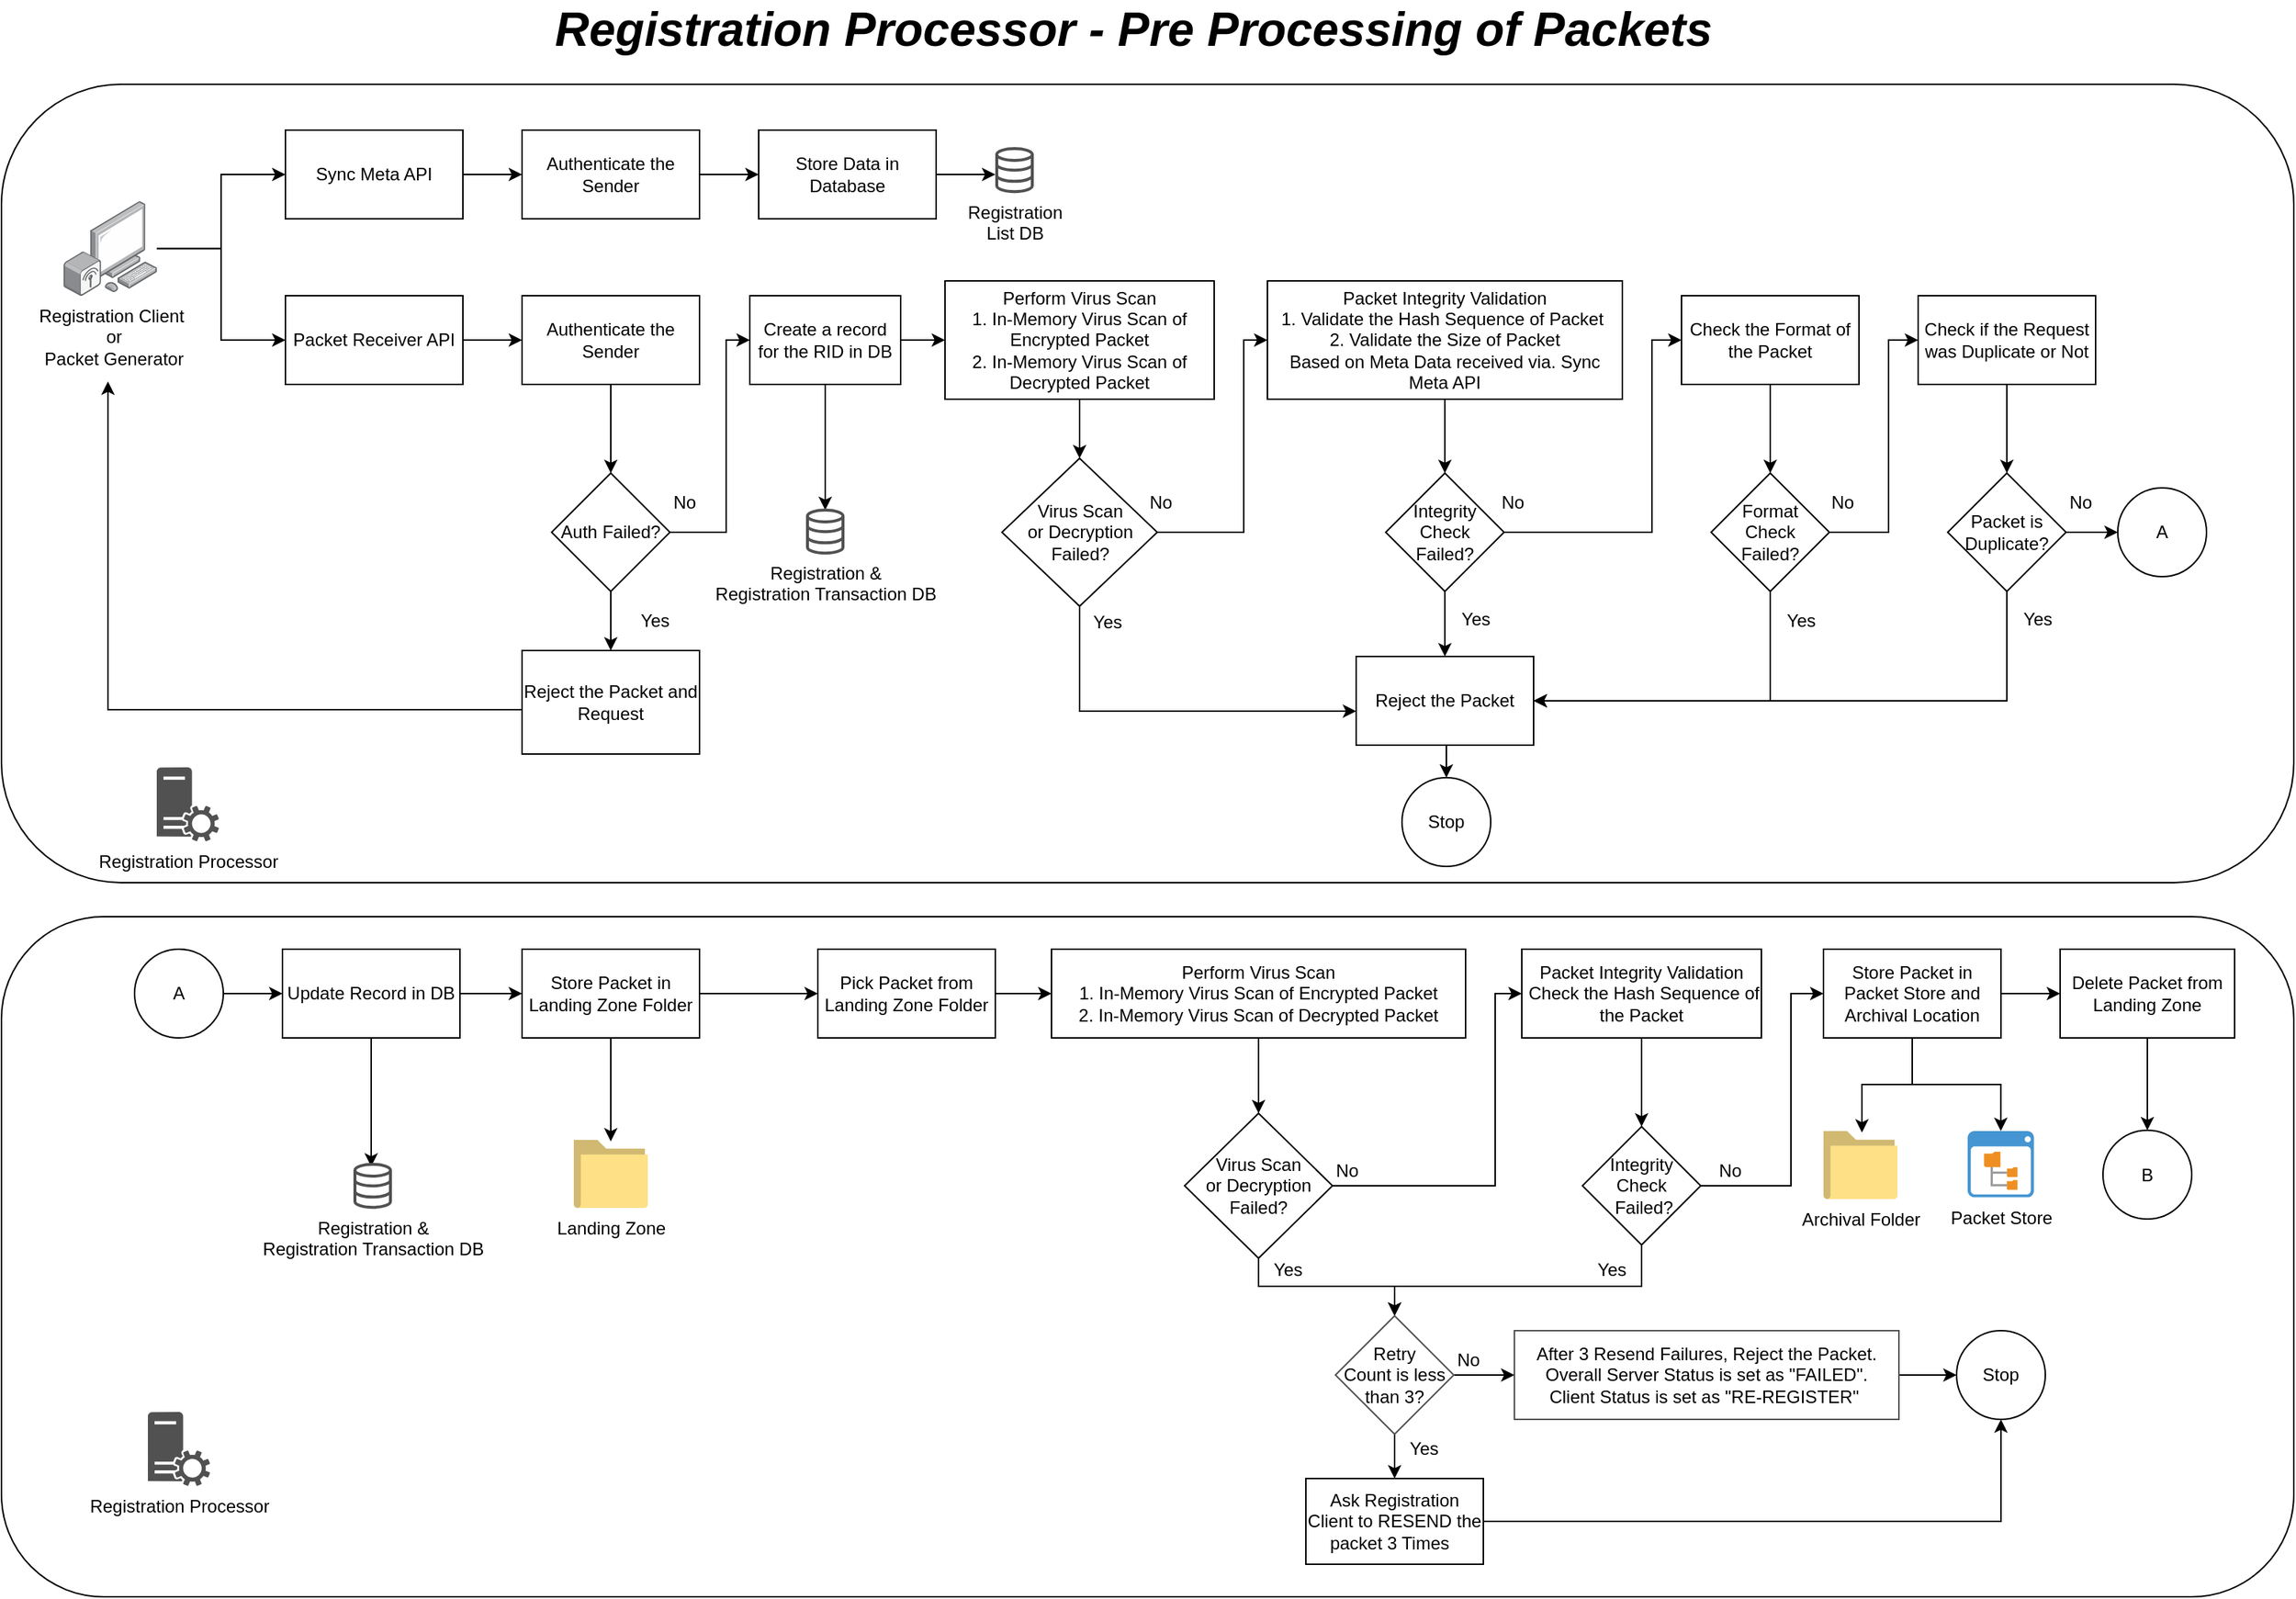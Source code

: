 <mxfile version="10.9.5" type="device"><diagram id="wiirH1YpiKoy_rUK-ejp" name="RP - Packet Pre Processing"><mxGraphModel dx="1536" dy="960" grid="1" gridSize="10" guides="1" tooltips="1" connect="1" arrows="1" fold="1" page="1" pageScale="1" pageWidth="1654" pageHeight="1169" math="0" shadow="0"><root><mxCell id="0"/><mxCell id="1" parent="0"/><mxCell id="sJGTrsWBvgyUxN-7lLVb-22" value="" style="rounded=1;whiteSpace=wrap;html=1;fillColor=#ffffff;" parent="1" vertex="1"><mxGeometry x="50" y="660" width="1550" height="460" as="geometry"/></mxCell><mxCell id="-04QeXkvzZjHsKoCN6Pj-1" value="" style="rounded=1;whiteSpace=wrap;html=1;fillColor=#ffffff;" parent="1" vertex="1"><mxGeometry x="50" y="97" width="1550" height="540" as="geometry"/></mxCell><mxCell id="PGbwxCOzOgJE2EfuCaOA-4" style="edgeStyle=orthogonalEdgeStyle;rounded=0;orthogonalLoop=1;jettySize=auto;html=1;" parent="1" source="PGbwxCOzOgJE2EfuCaOA-1" target="PGbwxCOzOgJE2EfuCaOA-3" edge="1"><mxGeometry relative="1" as="geometry"/></mxCell><mxCell id="PGbwxCOzOgJE2EfuCaOA-12" style="edgeStyle=orthogonalEdgeStyle;rounded=0;orthogonalLoop=1;jettySize=auto;html=1;entryX=0;entryY=0.5;entryDx=0;entryDy=0;" parent="1" source="PGbwxCOzOgJE2EfuCaOA-1" target="PGbwxCOzOgJE2EfuCaOA-11" edge="1"><mxGeometry relative="1" as="geometry"/></mxCell><mxCell id="PGbwxCOzOgJE2EfuCaOA-1" value="Registration Client&lt;br&gt;&amp;nbsp;or&lt;br&gt;&amp;nbsp;Packet Generator" style="points=[];aspect=fixed;html=1;align=center;shadow=0;dashed=0;image;image=img/lib/allied_telesis/computer_and_terminals/Personal_Computer_Wireless.svg;direction=east;flipV=0;flipH=1;" parent="1" vertex="1"><mxGeometry x="92" y="176" width="63" height="64.2" as="geometry"/></mxCell><mxCell id="PGbwxCOzOgJE2EfuCaOA-21" style="edgeStyle=orthogonalEdgeStyle;rounded=0;orthogonalLoop=1;jettySize=auto;html=1;exitX=1;exitY=0.5;exitDx=0;exitDy=0;entryX=0;entryY=0.5;entryDx=0;entryDy=0;" parent="1" source="PGbwxCOzOgJE2EfuCaOA-24" target="PGbwxCOzOgJE2EfuCaOA-10" edge="1"><mxGeometry relative="1" as="geometry"/></mxCell><mxCell id="PGbwxCOzOgJE2EfuCaOA-3" value="Sync Meta API" style="rounded=0;whiteSpace=wrap;html=1;" parent="1" vertex="1"><mxGeometry x="242" y="128" width="120" height="60" as="geometry"/></mxCell><mxCell id="PGbwxCOzOgJE2EfuCaOA-6" value="Registration &lt;br&gt;List DB" style="html=1;verticalLabelPosition=bottom;align=center;labelBackgroundColor=#ffffff;verticalAlign=top;strokeWidth=2;strokeColor=#515151;fillColor=#ffffff;shadow=0;dashed=0;shape=mxgraph.ios7.icons.data;" parent="1" vertex="1"><mxGeometry x="723" y="140.5" width="24" height="29.1" as="geometry"/></mxCell><mxCell id="PGbwxCOzOgJE2EfuCaOA-22" style="edgeStyle=orthogonalEdgeStyle;rounded=0;orthogonalLoop=1;jettySize=auto;html=1;exitX=1;exitY=0.5;exitDx=0;exitDy=0;" parent="1" source="PGbwxCOzOgJE2EfuCaOA-10" edge="1"><mxGeometry relative="1" as="geometry"><mxPoint x="722" y="158" as="targetPoint"/></mxGeometry></mxCell><mxCell id="PGbwxCOzOgJE2EfuCaOA-10" value="Store Data in Database" style="rounded=0;whiteSpace=wrap;html=1;" parent="1" vertex="1"><mxGeometry x="562" y="128" width="120" height="60" as="geometry"/></mxCell><mxCell id="PGbwxCOzOgJE2EfuCaOA-26" style="edgeStyle=orthogonalEdgeStyle;rounded=0;orthogonalLoop=1;jettySize=auto;html=1;exitX=1;exitY=0.5;exitDx=0;exitDy=0;" parent="1" source="PGbwxCOzOgJE2EfuCaOA-11" target="PGbwxCOzOgJE2EfuCaOA-20" edge="1"><mxGeometry relative="1" as="geometry"/></mxCell><mxCell id="PGbwxCOzOgJE2EfuCaOA-11" value="Packet Receiver API" style="rounded=0;whiteSpace=wrap;html=1;" parent="1" vertex="1"><mxGeometry x="242" y="240" width="120" height="60" as="geometry"/></mxCell><mxCell id="PGbwxCOzOgJE2EfuCaOA-32" style="edgeStyle=orthogonalEdgeStyle;rounded=0;orthogonalLoop=1;jettySize=auto;html=1;" parent="1" source="PGbwxCOzOgJE2EfuCaOA-13" target="PGbwxCOzOgJE2EfuCaOA-31" edge="1"><mxGeometry relative="1" as="geometry"/></mxCell><mxCell id="PGbwxCOzOgJE2EfuCaOA-13" value="Perform Virus Scan&lt;br&gt;1. In-Memory Virus Scan of Encrypted Packet&lt;br&gt;2. In-Memory Virus Scan of Decrypted Packet&lt;br&gt;" style="rounded=0;whiteSpace=wrap;html=1;" parent="1" vertex="1"><mxGeometry x="688" y="230" width="182" height="80" as="geometry"/></mxCell><mxCell id="PGbwxCOzOgJE2EfuCaOA-35" style="edgeStyle=orthogonalEdgeStyle;rounded=0;orthogonalLoop=1;jettySize=auto;html=1;" parent="1" source="PGbwxCOzOgJE2EfuCaOA-15" target="PGbwxCOzOgJE2EfuCaOA-34" edge="1"><mxGeometry relative="1" as="geometry"/></mxCell><mxCell id="PGbwxCOzOgJE2EfuCaOA-15" value="Packet Integrity Validation&lt;br&gt;1. Validate the Hash Sequence of Packet&amp;nbsp;&lt;br&gt;2. Validate the Size of Packet&lt;br&gt;Based on Meta Data received via. Sync Meta API&lt;br&gt;" style="rounded=0;whiteSpace=wrap;html=1;" parent="1" vertex="1"><mxGeometry x="906" y="230" width="240" height="80" as="geometry"/></mxCell><mxCell id="PGbwxCOzOgJE2EfuCaOA-39" style="edgeStyle=orthogonalEdgeStyle;rounded=0;orthogonalLoop=1;jettySize=auto;html=1;exitX=0.5;exitY=1;exitDx=0;exitDy=0;" parent="1" source="PGbwxCOzOgJE2EfuCaOA-17" target="PGbwxCOzOgJE2EfuCaOA-38" edge="1"><mxGeometry relative="1" as="geometry"/></mxCell><mxCell id="PGbwxCOzOgJE2EfuCaOA-17" value="Check the Format of the Packet" style="rounded=0;whiteSpace=wrap;html=1;" parent="1" vertex="1"><mxGeometry x="1186" y="240" width="120" height="60" as="geometry"/></mxCell><mxCell id="PGbwxCOzOgJE2EfuCaOA-42" style="edgeStyle=orthogonalEdgeStyle;rounded=0;orthogonalLoop=1;jettySize=auto;html=1;" parent="1" source="PGbwxCOzOgJE2EfuCaOA-19" target="PGbwxCOzOgJE2EfuCaOA-41" edge="1"><mxGeometry relative="1" as="geometry"/></mxCell><mxCell id="PGbwxCOzOgJE2EfuCaOA-19" value="Check if the Request was Duplicate or Not" style="rounded=0;whiteSpace=wrap;html=1;" parent="1" vertex="1"><mxGeometry x="1346" y="240" width="120" height="60" as="geometry"/></mxCell><mxCell id="PGbwxCOzOgJE2EfuCaOA-29" style="edgeStyle=orthogonalEdgeStyle;rounded=0;orthogonalLoop=1;jettySize=auto;html=1;exitX=0.5;exitY=1;exitDx=0;exitDy=0;" parent="1" source="PGbwxCOzOgJE2EfuCaOA-20" target="PGbwxCOzOgJE2EfuCaOA-28" edge="1"><mxGeometry relative="1" as="geometry"/></mxCell><mxCell id="PGbwxCOzOgJE2EfuCaOA-20" value="Authenticate the Sender" style="rounded=0;whiteSpace=wrap;html=1;" parent="1" vertex="1"><mxGeometry x="402" y="240" width="120" height="60" as="geometry"/></mxCell><mxCell id="PGbwxCOzOgJE2EfuCaOA-24" value="Authenticate the Sender" style="rounded=0;whiteSpace=wrap;html=1;" parent="1" vertex="1"><mxGeometry x="402" y="128" width="120" height="60" as="geometry"/></mxCell><mxCell id="PGbwxCOzOgJE2EfuCaOA-25" style="edgeStyle=orthogonalEdgeStyle;rounded=0;orthogonalLoop=1;jettySize=auto;html=1;exitX=1;exitY=0.5;exitDx=0;exitDy=0;entryX=0;entryY=0.5;entryDx=0;entryDy=0;" parent="1" source="PGbwxCOzOgJE2EfuCaOA-3" target="PGbwxCOzOgJE2EfuCaOA-24" edge="1"><mxGeometry relative="1" as="geometry"><mxPoint x="362" y="158" as="sourcePoint"/><mxPoint x="562" y="155" as="targetPoint"/></mxGeometry></mxCell><mxCell id="PGbwxCOzOgJE2EfuCaOA-53" style="edgeStyle=orthogonalEdgeStyle;rounded=0;orthogonalLoop=1;jettySize=auto;html=1;exitX=0.5;exitY=1;exitDx=0;exitDy=0;" parent="1" source="PGbwxCOzOgJE2EfuCaOA-28" target="PGbwxCOzOgJE2EfuCaOA-52" edge="1"><mxGeometry relative="1" as="geometry"/></mxCell><mxCell id="67acsYVD8PSOa_vvZiW7-2" style="edgeStyle=orthogonalEdgeStyle;rounded=0;orthogonalLoop=1;jettySize=auto;html=1;exitX=1;exitY=0.5;exitDx=0;exitDy=0;entryX=0;entryY=0.5;entryDx=0;entryDy=0;" parent="1" source="PGbwxCOzOgJE2EfuCaOA-28" target="67acsYVD8PSOa_vvZiW7-1" edge="1"><mxGeometry relative="1" as="geometry"><Array as="points"><mxPoint x="540" y="400"/><mxPoint x="540" y="270"/></Array></mxGeometry></mxCell><mxCell id="PGbwxCOzOgJE2EfuCaOA-28" value="Auth Failed?&lt;br&gt;" style="rhombus;whiteSpace=wrap;html=1;" parent="1" vertex="1"><mxGeometry x="422" y="360" width="80" height="80" as="geometry"/></mxCell><mxCell id="PGbwxCOzOgJE2EfuCaOA-33" style="edgeStyle=orthogonalEdgeStyle;rounded=0;orthogonalLoop=1;jettySize=auto;html=1;exitX=1;exitY=0.5;exitDx=0;exitDy=0;entryX=0;entryY=0.5;entryDx=0;entryDy=0;" parent="1" source="PGbwxCOzOgJE2EfuCaOA-31" target="PGbwxCOzOgJE2EfuCaOA-15" edge="1"><mxGeometry relative="1" as="geometry"><Array as="points"><mxPoint x="890" y="400"/><mxPoint x="890" y="270"/></Array></mxGeometry></mxCell><mxCell id="PGbwxCOzOgJE2EfuCaOA-56" style="edgeStyle=orthogonalEdgeStyle;rounded=0;orthogonalLoop=1;jettySize=auto;html=1;exitX=0.5;exitY=1;exitDx=0;exitDy=0;entryX=0;entryY=0.617;entryDx=0;entryDy=0;entryPerimeter=0;" parent="1" source="PGbwxCOzOgJE2EfuCaOA-31" target="PGbwxCOzOgJE2EfuCaOA-55" edge="1"><mxGeometry relative="1" as="geometry"/></mxCell><mxCell id="PGbwxCOzOgJE2EfuCaOA-31" value="Virus Scan &lt;br&gt;or Decryption&lt;br&gt;Failed?&lt;br&gt;" style="rhombus;whiteSpace=wrap;html=1;" parent="1" vertex="1"><mxGeometry x="726.5" y="350" width="105" height="100" as="geometry"/></mxCell><mxCell id="PGbwxCOzOgJE2EfuCaOA-37" style="edgeStyle=orthogonalEdgeStyle;rounded=0;orthogonalLoop=1;jettySize=auto;html=1;entryX=0;entryY=0.5;entryDx=0;entryDy=0;" parent="1" source="PGbwxCOzOgJE2EfuCaOA-34" target="PGbwxCOzOgJE2EfuCaOA-17" edge="1"><mxGeometry relative="1" as="geometry"><Array as="points"><mxPoint x="1166" y="400"/><mxPoint x="1166" y="270"/></Array></mxGeometry></mxCell><mxCell id="PGbwxCOzOgJE2EfuCaOA-57" style="edgeStyle=orthogonalEdgeStyle;rounded=0;orthogonalLoop=1;jettySize=auto;html=1;exitX=0.5;exitY=1;exitDx=0;exitDy=0;" parent="1" source="PGbwxCOzOgJE2EfuCaOA-34" target="PGbwxCOzOgJE2EfuCaOA-55" edge="1"><mxGeometry relative="1" as="geometry"/></mxCell><mxCell id="PGbwxCOzOgJE2EfuCaOA-34" value="Integrity Check &lt;br&gt;Failed?" style="rhombus;whiteSpace=wrap;html=1;" parent="1" vertex="1"><mxGeometry x="986" y="360" width="80" height="80" as="geometry"/></mxCell><mxCell id="PGbwxCOzOgJE2EfuCaOA-40" style="edgeStyle=orthogonalEdgeStyle;rounded=0;orthogonalLoop=1;jettySize=auto;html=1;exitX=1;exitY=0.5;exitDx=0;exitDy=0;entryX=0;entryY=0.5;entryDx=0;entryDy=0;" parent="1" source="PGbwxCOzOgJE2EfuCaOA-38" target="PGbwxCOzOgJE2EfuCaOA-19" edge="1"><mxGeometry relative="1" as="geometry"><Array as="points"><mxPoint x="1326" y="400"/><mxPoint x="1326" y="270"/></Array></mxGeometry></mxCell><mxCell id="PGbwxCOzOgJE2EfuCaOA-58" style="edgeStyle=orthogonalEdgeStyle;rounded=0;orthogonalLoop=1;jettySize=auto;html=1;exitX=0.5;exitY=1;exitDx=0;exitDy=0;entryX=1;entryY=0.5;entryDx=0;entryDy=0;" parent="1" source="PGbwxCOzOgJE2EfuCaOA-38" target="PGbwxCOzOgJE2EfuCaOA-55" edge="1"><mxGeometry relative="1" as="geometry"/></mxCell><mxCell id="PGbwxCOzOgJE2EfuCaOA-38" value="Format &lt;br&gt;Check &lt;br&gt;Failed?" style="rhombus;whiteSpace=wrap;html=1;" parent="1" vertex="1"><mxGeometry x="1206" y="360" width="80" height="80" as="geometry"/></mxCell><mxCell id="PGbwxCOzOgJE2EfuCaOA-59" style="edgeStyle=orthogonalEdgeStyle;rounded=0;orthogonalLoop=1;jettySize=auto;html=1;exitX=0.5;exitY=1;exitDx=0;exitDy=0;entryX=1;entryY=0.5;entryDx=0;entryDy=0;" parent="1" source="PGbwxCOzOgJE2EfuCaOA-41" target="PGbwxCOzOgJE2EfuCaOA-55" edge="1"><mxGeometry relative="1" as="geometry"/></mxCell><mxCell id="PGbwxCOzOgJE2EfuCaOA-70" style="edgeStyle=orthogonalEdgeStyle;rounded=0;orthogonalLoop=1;jettySize=auto;html=1;exitX=1;exitY=0.5;exitDx=0;exitDy=0;entryX=0;entryY=0.5;entryDx=0;entryDy=0;" parent="1" source="PGbwxCOzOgJE2EfuCaOA-41" target="PGbwxCOzOgJE2EfuCaOA-69" edge="1"><mxGeometry relative="1" as="geometry"/></mxCell><mxCell id="PGbwxCOzOgJE2EfuCaOA-41" value="Packet is Duplicate?" style="rhombus;whiteSpace=wrap;html=1;" parent="1" vertex="1"><mxGeometry x="1366" y="360" width="80" height="80" as="geometry"/></mxCell><mxCell id="PGbwxCOzOgJE2EfuCaOA-43" value="No" style="text;html=1;strokeColor=none;fillColor=none;align=center;verticalAlign=middle;whiteSpace=wrap;rounded=0;" parent="1" vertex="1"><mxGeometry x="492" y="370" width="40" height="20" as="geometry"/></mxCell><mxCell id="PGbwxCOzOgJE2EfuCaOA-44" value="No" style="text;html=1;strokeColor=none;fillColor=none;align=center;verticalAlign=middle;whiteSpace=wrap;rounded=0;" parent="1" vertex="1"><mxGeometry x="814" y="370" width="40" height="20" as="geometry"/></mxCell><mxCell id="PGbwxCOzOgJE2EfuCaOA-45" value="No" style="text;html=1;strokeColor=none;fillColor=none;align=center;verticalAlign=middle;whiteSpace=wrap;rounded=0;" parent="1" vertex="1"><mxGeometry x="1052" y="370" width="40" height="20" as="geometry"/></mxCell><mxCell id="PGbwxCOzOgJE2EfuCaOA-46" value="No" style="text;html=1;strokeColor=none;fillColor=none;align=center;verticalAlign=middle;whiteSpace=wrap;rounded=0;" parent="1" vertex="1"><mxGeometry x="1275" y="370" width="40" height="20" as="geometry"/></mxCell><mxCell id="PGbwxCOzOgJE2EfuCaOA-54" style="edgeStyle=orthogonalEdgeStyle;rounded=0;orthogonalLoop=1;jettySize=auto;html=1;" parent="1" edge="1"><mxGeometry relative="1" as="geometry"><mxPoint x="122" y="298" as="targetPoint"/><mxPoint x="422" y="523" as="sourcePoint"/><Array as="points"><mxPoint x="422" y="520"/><mxPoint x="122" y="520"/></Array></mxGeometry></mxCell><mxCell id="PGbwxCOzOgJE2EfuCaOA-52" value="Reject the Packet and Request" style="rounded=0;whiteSpace=wrap;html=1;" parent="1" vertex="1"><mxGeometry x="402" y="480" width="120" height="70" as="geometry"/></mxCell><mxCell id="PGbwxCOzOgJE2EfuCaOA-105" style="edgeStyle=orthogonalEdgeStyle;rounded=0;orthogonalLoop=1;jettySize=auto;html=1;exitX=0.5;exitY=1;exitDx=0;exitDy=0;entryX=0.5;entryY=0;entryDx=0;entryDy=0;" parent="1" source="PGbwxCOzOgJE2EfuCaOA-55" target="PGbwxCOzOgJE2EfuCaOA-104" edge="1"><mxGeometry relative="1" as="geometry"><mxPoint x="1026" y="569" as="targetPoint"/></mxGeometry></mxCell><mxCell id="PGbwxCOzOgJE2EfuCaOA-55" value="Reject the Packet" style="rounded=0;whiteSpace=wrap;html=1;" parent="1" vertex="1"><mxGeometry x="966" y="484" width="120" height="60" as="geometry"/></mxCell><mxCell id="PGbwxCOzOgJE2EfuCaOA-60" value="Yes" style="text;html=1;strokeColor=none;fillColor=none;align=center;verticalAlign=middle;whiteSpace=wrap;rounded=0;" parent="1" vertex="1"><mxGeometry x="472" y="450" width="40" height="20" as="geometry"/></mxCell><mxCell id="PGbwxCOzOgJE2EfuCaOA-61" value="Yes" style="text;html=1;strokeColor=none;fillColor=none;align=center;verticalAlign=middle;whiteSpace=wrap;rounded=0;" parent="1" vertex="1"><mxGeometry x="778" y="451" width="40" height="20" as="geometry"/></mxCell><mxCell id="PGbwxCOzOgJE2EfuCaOA-62" value="Yes" style="text;html=1;strokeColor=none;fillColor=none;align=center;verticalAlign=middle;whiteSpace=wrap;rounded=0;" parent="1" vertex="1"><mxGeometry x="1027" y="449" width="40" height="20" as="geometry"/></mxCell><mxCell id="PGbwxCOzOgJE2EfuCaOA-63" value="Yes" style="text;html=1;strokeColor=none;fillColor=none;align=center;verticalAlign=middle;whiteSpace=wrap;rounded=0;" parent="1" vertex="1"><mxGeometry x="1247" y="450" width="40" height="20" as="geometry"/></mxCell><mxCell id="PGbwxCOzOgJE2EfuCaOA-64" value="Yes" style="text;html=1;strokeColor=none;fillColor=none;align=center;verticalAlign=middle;whiteSpace=wrap;rounded=0;" parent="1" vertex="1"><mxGeometry x="1407" y="449" width="40" height="20" as="geometry"/></mxCell><mxCell id="PGbwxCOzOgJE2EfuCaOA-65" style="edgeStyle=orthogonalEdgeStyle;rounded=0;orthogonalLoop=1;jettySize=auto;html=1;exitX=0.5;exitY=1;exitDx=0;exitDy=0;entryX=0.458;entryY=0.052;entryDx=0;entryDy=0;entryPerimeter=0;" parent="1" source="PGbwxCOzOgJE2EfuCaOA-66" target="PGbwxCOzOgJE2EfuCaOA-67" edge="1"><mxGeometry relative="1" as="geometry"/></mxCell><mxCell id="PGbwxCOzOgJE2EfuCaOA-73" style="edgeStyle=orthogonalEdgeStyle;rounded=0;orthogonalLoop=1;jettySize=auto;html=1;exitX=1;exitY=0.5;exitDx=0;exitDy=0;" parent="1" source="PGbwxCOzOgJE2EfuCaOA-66" target="PGbwxCOzOgJE2EfuCaOA-72" edge="1"><mxGeometry relative="1" as="geometry"/></mxCell><mxCell id="PGbwxCOzOgJE2EfuCaOA-66" value="Update Record in DB" style="rounded=0;whiteSpace=wrap;html=1;" parent="1" vertex="1"><mxGeometry x="240" y="682" width="120" height="60" as="geometry"/></mxCell><mxCell id="PGbwxCOzOgJE2EfuCaOA-67" value="Registration &amp;amp; &lt;br&gt;Registration Transaction DB" style="html=1;verticalLabelPosition=bottom;align=center;labelBackgroundColor=#ffffff;verticalAlign=top;strokeWidth=2;strokeColor=#515151;fillColor=#ffffff;shadow=0;dashed=0;shape=mxgraph.ios7.icons.data;" parent="1" vertex="1"><mxGeometry x="289" y="827.5" width="24" height="29.1" as="geometry"/></mxCell><mxCell id="PGbwxCOzOgJE2EfuCaOA-69" value="A" style="ellipse;whiteSpace=wrap;html=1;aspect=fixed;" parent="1" vertex="1"><mxGeometry x="1481" y="370" width="60" height="60" as="geometry"/></mxCell><mxCell id="PGbwxCOzOgJE2EfuCaOA-71" value="No" style="text;html=1;strokeColor=none;fillColor=none;align=center;verticalAlign=middle;whiteSpace=wrap;rounded=0;" parent="1" vertex="1"><mxGeometry x="1436" y="370" width="40" height="20" as="geometry"/></mxCell><mxCell id="PGbwxCOzOgJE2EfuCaOA-75" style="edgeStyle=orthogonalEdgeStyle;rounded=0;orthogonalLoop=1;jettySize=auto;html=1;exitX=0.5;exitY=1;exitDx=0;exitDy=0;entryX=0.5;entryY=0.022;entryDx=0;entryDy=0;entryPerimeter=0;" parent="1" source="PGbwxCOzOgJE2EfuCaOA-72" target="PGbwxCOzOgJE2EfuCaOA-74" edge="1"><mxGeometry relative="1" as="geometry"/></mxCell><mxCell id="PGbwxCOzOgJE2EfuCaOA-80" style="edgeStyle=orthogonalEdgeStyle;rounded=0;orthogonalLoop=1;jettySize=auto;html=1;exitX=1;exitY=0.5;exitDx=0;exitDy=0;" parent="1" source="PGbwxCOzOgJE2EfuCaOA-72" target="PGbwxCOzOgJE2EfuCaOA-79" edge="1"><mxGeometry relative="1" as="geometry"/></mxCell><mxCell id="PGbwxCOzOgJE2EfuCaOA-72" value="Store Packet in Landing Zone Folder" style="rounded=0;whiteSpace=wrap;html=1;" parent="1" vertex="1"><mxGeometry x="402" y="682" width="120" height="60" as="geometry"/></mxCell><mxCell id="PGbwxCOzOgJE2EfuCaOA-74" value="Landing Zone" style="aspect=fixed;html=1;perimeter=none;align=center;shadow=0;dashed=0;image;fontSize=12;image=img/lib/mscae/FolderBlank.svg;" parent="1" vertex="1"><mxGeometry x="437" y="811" width="50" height="46" as="geometry"/></mxCell><mxCell id="PGbwxCOzOgJE2EfuCaOA-78" style="edgeStyle=orthogonalEdgeStyle;rounded=0;orthogonalLoop=1;jettySize=auto;html=1;exitX=1;exitY=0.5;exitDx=0;exitDy=0;" parent="1" source="PGbwxCOzOgJE2EfuCaOA-77" target="PGbwxCOzOgJE2EfuCaOA-66" edge="1"><mxGeometry relative="1" as="geometry"/></mxCell><mxCell id="PGbwxCOzOgJE2EfuCaOA-77" value="A" style="ellipse;whiteSpace=wrap;html=1;aspect=fixed;" parent="1" vertex="1"><mxGeometry x="140" y="682" width="60" height="60" as="geometry"/></mxCell><mxCell id="PGbwxCOzOgJE2EfuCaOA-83" style="edgeStyle=orthogonalEdgeStyle;rounded=0;orthogonalLoop=1;jettySize=auto;html=1;exitX=1;exitY=0.5;exitDx=0;exitDy=0;" parent="1" source="PGbwxCOzOgJE2EfuCaOA-79" target="PGbwxCOzOgJE2EfuCaOA-81" edge="1"><mxGeometry relative="1" as="geometry"/></mxCell><mxCell id="PGbwxCOzOgJE2EfuCaOA-79" value="Pick Packet from Landing Zone Folder" style="rounded=0;whiteSpace=wrap;html=1;" parent="1" vertex="1"><mxGeometry x="602" y="682" width="120" height="60" as="geometry"/></mxCell><mxCell id="PGbwxCOzOgJE2EfuCaOA-91" style="edgeStyle=orthogonalEdgeStyle;rounded=0;orthogonalLoop=1;jettySize=auto;html=1;exitX=0.5;exitY=1;exitDx=0;exitDy=0;entryX=0.5;entryY=0;entryDx=0;entryDy=0;" parent="1" source="PGbwxCOzOgJE2EfuCaOA-81" target="PGbwxCOzOgJE2EfuCaOA-90" edge="1"><mxGeometry relative="1" as="geometry"/></mxCell><mxCell id="PGbwxCOzOgJE2EfuCaOA-81" value="Perform Virus Scan&lt;br&gt;1. In-Memory Virus Scan of Encrypted Packet&lt;br&gt;2. In-Memory Virus Scan of Decrypted Packet" style="rounded=0;whiteSpace=wrap;html=1;" parent="1" vertex="1"><mxGeometry x="760" y="682" width="280" height="60" as="geometry"/></mxCell><mxCell id="PGbwxCOzOgJE2EfuCaOA-94" style="edgeStyle=orthogonalEdgeStyle;rounded=0;orthogonalLoop=1;jettySize=auto;html=1;exitX=0.5;exitY=1;exitDx=0;exitDy=0;" parent="1" source="PGbwxCOzOgJE2EfuCaOA-84" target="PGbwxCOzOgJE2EfuCaOA-93" edge="1"><mxGeometry relative="1" as="geometry"/></mxCell><mxCell id="PGbwxCOzOgJE2EfuCaOA-84" value="Packet Integrity Validation&lt;br&gt;&amp;nbsp;Check the Hash Sequence of the Packet&lt;br&gt;" style="rounded=0;whiteSpace=wrap;html=1;" parent="1" vertex="1"><mxGeometry x="1078" y="682" width="162" height="60" as="geometry"/></mxCell><mxCell id="PGbwxCOzOgJE2EfuCaOA-89" style="edgeStyle=orthogonalEdgeStyle;rounded=0;orthogonalLoop=1;jettySize=auto;html=1;exitX=1;exitY=0.5;exitDx=0;exitDy=0;entryX=0;entryY=0.5;entryDx=0;entryDy=0;" parent="1" source="PGbwxCOzOgJE2EfuCaOA-86" target="PGbwxCOzOgJE2EfuCaOA-88" edge="1"><mxGeometry relative="1" as="geometry"/></mxCell><mxCell id="PGbwxCOzOgJE2EfuCaOA-100" style="edgeStyle=orthogonalEdgeStyle;rounded=0;orthogonalLoop=1;jettySize=auto;html=1;" parent="1" source="PGbwxCOzOgJE2EfuCaOA-86" target="PGbwxCOzOgJE2EfuCaOA-99" edge="1"><mxGeometry relative="1" as="geometry"/></mxCell><mxCell id="_JUrCJfmZSi8ef2HeWNW-3" style="edgeStyle=orthogonalEdgeStyle;rounded=0;orthogonalLoop=1;jettySize=auto;html=1;entryX=0.52;entryY=0.022;entryDx=0;entryDy=0;entryPerimeter=0;" parent="1" source="PGbwxCOzOgJE2EfuCaOA-86" target="_JUrCJfmZSi8ef2HeWNW-1" edge="1"><mxGeometry relative="1" as="geometry"/></mxCell><mxCell id="PGbwxCOzOgJE2EfuCaOA-86" value="Store Packet in Packet Store and Archival Location" style="rounded=0;whiteSpace=wrap;html=1;" parent="1" vertex="1"><mxGeometry x="1282" y="682" width="120" height="60" as="geometry"/></mxCell><mxCell id="PGbwxCOzOgJE2EfuCaOA-102" style="edgeStyle=orthogonalEdgeStyle;rounded=0;orthogonalLoop=1;jettySize=auto;html=1;exitX=0.5;exitY=1;exitDx=0;exitDy=0;entryX=0.5;entryY=0;entryDx=0;entryDy=0;" parent="1" source="PGbwxCOzOgJE2EfuCaOA-88" target="PGbwxCOzOgJE2EfuCaOA-101" edge="1"><mxGeometry relative="1" as="geometry"/></mxCell><mxCell id="PGbwxCOzOgJE2EfuCaOA-88" value="Delete Packet from Landing Zone" style="rounded=0;whiteSpace=wrap;html=1;" parent="1" vertex="1"><mxGeometry x="1442" y="682" width="118" height="60" as="geometry"/></mxCell><mxCell id="PGbwxCOzOgJE2EfuCaOA-92" style="edgeStyle=orthogonalEdgeStyle;rounded=0;orthogonalLoop=1;jettySize=auto;html=1;exitX=1;exitY=0.5;exitDx=0;exitDy=0;entryX=0;entryY=0.5;entryDx=0;entryDy=0;" parent="1" source="PGbwxCOzOgJE2EfuCaOA-90" target="PGbwxCOzOgJE2EfuCaOA-84" edge="1"><mxGeometry relative="1" as="geometry"><Array as="points"><mxPoint x="1060" y="842"/><mxPoint x="1060" y="712"/></Array></mxGeometry></mxCell><mxCell id="sJGTrsWBvgyUxN-7lLVb-17" style="edgeStyle=orthogonalEdgeStyle;rounded=0;jumpStyle=arc;orthogonalLoop=1;jettySize=auto;html=1;entryX=0.5;entryY=0;entryDx=0;entryDy=0;strokeColor=#000000;fontColor=#000000;" parent="1" source="PGbwxCOzOgJE2EfuCaOA-90" target="sJGTrsWBvgyUxN-7lLVb-8" edge="1"><mxGeometry relative="1" as="geometry"><Array as="points"><mxPoint x="900" y="910"/><mxPoint x="992" y="910"/></Array></mxGeometry></mxCell><mxCell id="PGbwxCOzOgJE2EfuCaOA-90" value="Virus Scan &lt;br&gt;or Decryption Failed?" style="rhombus;whiteSpace=wrap;html=1;" parent="1" vertex="1"><mxGeometry x="850" y="793" width="100" height="98" as="geometry"/></mxCell><mxCell id="PGbwxCOzOgJE2EfuCaOA-95" style="edgeStyle=orthogonalEdgeStyle;rounded=0;orthogonalLoop=1;jettySize=auto;html=1;exitX=1;exitY=0.5;exitDx=0;exitDy=0;entryX=0;entryY=0.5;entryDx=0;entryDy=0;" parent="1" source="PGbwxCOzOgJE2EfuCaOA-93" target="PGbwxCOzOgJE2EfuCaOA-86" edge="1"><mxGeometry relative="1" as="geometry"><Array as="points"><mxPoint x="1260" y="842"/><mxPoint x="1260" y="712"/></Array></mxGeometry></mxCell><mxCell id="PGbwxCOzOgJE2EfuCaOA-98" style="edgeStyle=orthogonalEdgeStyle;rounded=0;orthogonalLoop=1;jettySize=auto;html=1;exitX=0.5;exitY=1;exitDx=0;exitDy=0;entryX=0.5;entryY=0;entryDx=0;entryDy=0;" parent="1" source="PGbwxCOzOgJE2EfuCaOA-93" target="sJGTrsWBvgyUxN-7lLVb-8" edge="1"><mxGeometry relative="1" as="geometry"><mxPoint x="1110" y="887" as="sourcePoint"/><mxPoint x="1051" y="916" as="targetPoint"/><Array as="points"><mxPoint x="1159" y="910"/><mxPoint x="992" y="910"/></Array></mxGeometry></mxCell><mxCell id="PGbwxCOzOgJE2EfuCaOA-93" value="Integrity Check&lt;br&gt;&amp;nbsp;Failed?" style="rhombus;whiteSpace=wrap;html=1;" parent="1" vertex="1"><mxGeometry x="1119" y="802" width="80" height="80" as="geometry"/></mxCell><mxCell id="PGbwxCOzOgJE2EfuCaOA-99" value="Packet Store" style="shadow=0;dashed=0;html=1;strokeColor=none;fillColor=#4495D1;labelPosition=center;verticalLabelPosition=bottom;verticalAlign=top;align=center;outlineConnect=0;shape=mxgraph.veeam.2d.file_system_browser;" parent="1" vertex="1"><mxGeometry x="1379.5" y="805" width="44.8" height="44.8" as="geometry"/></mxCell><mxCell id="PGbwxCOzOgJE2EfuCaOA-101" value="B" style="ellipse;whiteSpace=wrap;html=1;aspect=fixed;" parent="1" vertex="1"><mxGeometry x="1471" y="804.5" width="60" height="60" as="geometry"/></mxCell><mxCell id="PGbwxCOzOgJE2EfuCaOA-104" value="Stop" style="ellipse;whiteSpace=wrap;html=1;aspect=fixed;" parent="1" vertex="1"><mxGeometry x="997" y="566" width="60" height="60" as="geometry"/></mxCell><mxCell id="PGbwxCOzOgJE2EfuCaOA-106" value="Stop" style="ellipse;whiteSpace=wrap;html=1;aspect=fixed;" parent="1" vertex="1"><mxGeometry x="1372" y="940" width="60" height="60" as="geometry"/></mxCell><mxCell id="PGbwxCOzOgJE2EfuCaOA-108" value="&lt;font style=&quot;font-size: 32px&quot;&gt;&lt;b&gt;&lt;i&gt;Registration Processor - Pre Processing of Packets&lt;/i&gt;&lt;/b&gt;&lt;/font&gt;" style="text;html=1;strokeColor=none;fillColor=none;align=center;verticalAlign=middle;whiteSpace=wrap;rounded=0;" parent="1" vertex="1"><mxGeometry x="399" y="40" width="833" height="40" as="geometry"/></mxCell><mxCell id="_JUrCJfmZSi8ef2HeWNW-1" value="Archival Folder" style="aspect=fixed;html=1;perimeter=none;align=center;shadow=0;dashed=0;image;fontSize=12;image=img/lib/mscae/FolderBlank.svg;fillColor=#ffffff;" parent="1" vertex="1"><mxGeometry x="1282" y="805" width="50" height="46" as="geometry"/></mxCell><mxCell id="HkjryhP8l6gd3pMszZTz-1" value="Registration Processor" style="shadow=0;dashed=0;html=1;labelPosition=center;verticalLabelPosition=bottom;verticalAlign=top;align=center;strokeColor=none;shape=mxgraph.mscae.system_center.roles;fillColor=#515151;strokeColor=none;" parent="1" vertex="1"><mxGeometry x="149" y="995" width="42" height="50" as="geometry"/></mxCell><mxCell id="HkjryhP8l6gd3pMszZTz-3" value="Registration Processor" style="shadow=0;dashed=0;html=1;labelPosition=center;verticalLabelPosition=bottom;verticalAlign=top;align=center;strokeColor=none;shape=mxgraph.mscae.system_center.roles;fillColor=#515151;strokeColor=none;" parent="1" vertex="1"><mxGeometry x="155" y="559" width="42" height="50" as="geometry"/></mxCell><mxCell id="sJGTrsWBvgyUxN-7lLVb-3" style="edgeStyle=orthogonalEdgeStyle;rounded=0;jumpStyle=arc;orthogonalLoop=1;jettySize=auto;html=1;exitX=1;exitY=0.5;exitDx=0;exitDy=0;strokeColor=#000000;fontColor=#000000;" parent="1" source="sJGTrsWBvgyUxN-7lLVb-1" target="PGbwxCOzOgJE2EfuCaOA-106" edge="1"><mxGeometry relative="1" as="geometry"/></mxCell><mxCell id="sJGTrsWBvgyUxN-7lLVb-1" value="&lt;span&gt;After 3 Resend Failures, Reject the Packet.&lt;/span&gt;&lt;br&gt;&lt;span&gt;Overall Server Status is set as &quot;FAILED&quot;.&lt;br&gt;Client Status is set as &quot;RE-REGISTER&quot;&amp;nbsp;&lt;br&gt;&lt;/span&gt;" style="rounded=0;whiteSpace=wrap;html=1;strokeColor=#515151;fillColor=#FFFFFF;fontColor=#000000;" parent="1" vertex="1"><mxGeometry x="1073" y="940" width="260" height="60" as="geometry"/></mxCell><mxCell id="sJGTrsWBvgyUxN-7lLVb-11" style="edgeStyle=orthogonalEdgeStyle;rounded=0;jumpStyle=arc;orthogonalLoop=1;jettySize=auto;html=1;exitX=0.5;exitY=1;exitDx=0;exitDy=0;strokeColor=#000000;fontColor=#000000;" parent="1" source="sJGTrsWBvgyUxN-7lLVb-8" target="sJGTrsWBvgyUxN-7lLVb-10" edge="1"><mxGeometry relative="1" as="geometry"/></mxCell><mxCell id="sJGTrsWBvgyUxN-7lLVb-12" style="edgeStyle=orthogonalEdgeStyle;rounded=0;jumpStyle=arc;orthogonalLoop=1;jettySize=auto;html=1;exitX=1;exitY=0.5;exitDx=0;exitDy=0;entryX=0;entryY=0.5;entryDx=0;entryDy=0;strokeColor=#000000;fontColor=#000000;" parent="1" source="sJGTrsWBvgyUxN-7lLVb-8" target="sJGTrsWBvgyUxN-7lLVb-1" edge="1"><mxGeometry relative="1" as="geometry"/></mxCell><mxCell id="sJGTrsWBvgyUxN-7lLVb-8" value="Retry&lt;br&gt;Count is less than 3?" style="rhombus;whiteSpace=wrap;html=1;strokeColor=#515151;fillColor=#FFFFFF;fontColor=#000000;" parent="1" vertex="1"><mxGeometry x="952" y="930" width="80" height="80" as="geometry"/></mxCell><mxCell id="sJGTrsWBvgyUxN-7lLVb-14" style="edgeStyle=orthogonalEdgeStyle;rounded=0;jumpStyle=arc;orthogonalLoop=1;jettySize=auto;html=1;exitX=1;exitY=0.5;exitDx=0;exitDy=0;entryX=0.5;entryY=1;entryDx=0;entryDy=0;strokeColor=#000000;fontColor=#000000;" parent="1" source="sJGTrsWBvgyUxN-7lLVb-10" target="PGbwxCOzOgJE2EfuCaOA-106" edge="1"><mxGeometry relative="1" as="geometry"/></mxCell><mxCell id="sJGTrsWBvgyUxN-7lLVb-10" value="Ask Registration Client to RESEND the packet 3 Times &amp;nbsp;&lt;br&gt;" style="rounded=0;whiteSpace=wrap;html=1;" parent="1" vertex="1"><mxGeometry x="932" y="1040" width="120" height="58" as="geometry"/></mxCell><mxCell id="sJGTrsWBvgyUxN-7lLVb-13" value="No" style="text;html=1;strokeColor=none;fillColor=none;align=center;verticalAlign=middle;whiteSpace=wrap;rounded=0;fontColor=#000000;" parent="1" vertex="1"><mxGeometry x="940" y="822" width="40" height="20" as="geometry"/></mxCell><mxCell id="sJGTrsWBvgyUxN-7lLVb-15" value="Yes" style="text;html=1;strokeColor=none;fillColor=none;align=center;verticalAlign=middle;whiteSpace=wrap;rounded=0;fontColor=#000000;" parent="1" vertex="1"><mxGeometry x="900" y="889" width="40" height="20" as="geometry"/></mxCell><mxCell id="sJGTrsWBvgyUxN-7lLVb-18" value="No" style="text;html=1;strokeColor=none;fillColor=none;align=center;verticalAlign=middle;whiteSpace=wrap;rounded=0;fontColor=#000000;" parent="1" vertex="1"><mxGeometry x="1199" y="822" width="40" height="20" as="geometry"/></mxCell><mxCell id="sJGTrsWBvgyUxN-7lLVb-19" value="Yes" style="text;html=1;strokeColor=none;fillColor=none;align=center;verticalAlign=middle;whiteSpace=wrap;rounded=0;fontColor=#000000;" parent="1" vertex="1"><mxGeometry x="1119" y="889" width="40" height="20" as="geometry"/></mxCell><mxCell id="sJGTrsWBvgyUxN-7lLVb-20" value="Yes" style="text;html=1;strokeColor=none;fillColor=none;align=center;verticalAlign=middle;whiteSpace=wrap;rounded=0;fontColor=#000000;" parent="1" vertex="1"><mxGeometry x="992" y="1010" width="40" height="20" as="geometry"/></mxCell><mxCell id="sJGTrsWBvgyUxN-7lLVb-21" value="No" style="text;html=1;strokeColor=none;fillColor=none;align=center;verticalAlign=middle;whiteSpace=wrap;rounded=0;fontColor=#000000;" parent="1" vertex="1"><mxGeometry x="1022" y="950" width="40" height="20" as="geometry"/></mxCell><mxCell id="67acsYVD8PSOa_vvZiW7-3" style="edgeStyle=orthogonalEdgeStyle;rounded=0;orthogonalLoop=1;jettySize=auto;html=1;exitX=1;exitY=0.5;exitDx=0;exitDy=0;" parent="1" source="67acsYVD8PSOa_vvZiW7-1" target="PGbwxCOzOgJE2EfuCaOA-13" edge="1"><mxGeometry relative="1" as="geometry"/></mxCell><mxCell id="67acsYVD8PSOa_vvZiW7-5" style="edgeStyle=orthogonalEdgeStyle;rounded=0;orthogonalLoop=1;jettySize=auto;html=1;" parent="1" source="67acsYVD8PSOa_vvZiW7-1" target="67acsYVD8PSOa_vvZiW7-4" edge="1"><mxGeometry relative="1" as="geometry"/></mxCell><mxCell id="67acsYVD8PSOa_vvZiW7-1" value="Create a record for the RID in DB" style="rounded=0;whiteSpace=wrap;html=1;" parent="1" vertex="1"><mxGeometry x="556" y="240" width="102" height="60" as="geometry"/></mxCell><mxCell id="67acsYVD8PSOa_vvZiW7-4" value="Registration &amp;amp; &lt;br&gt;Registration Transaction DB" style="html=1;verticalLabelPosition=bottom;align=center;labelBackgroundColor=#ffffff;verticalAlign=top;strokeWidth=2;strokeColor=#515151;fillColor=#ffffff;shadow=0;dashed=0;shape=mxgraph.ios7.icons.data;" parent="1" vertex="1"><mxGeometry x="595" y="385" width="24" height="29.1" as="geometry"/></mxCell></root></mxGraphModel></diagram><diagram id="4fsGgi3iqwPlaOSYCsRT" name="RP - New Packet Processing"><mxGraphModel dx="1536" dy="960" grid="1" gridSize="10" guides="1" tooltips="1" connect="1" arrows="1" fold="1" page="1" pageScale="1" pageWidth="1654" pageHeight="1169" math="0" shadow="0"><root><mxCell id="e1CfqCrKdLzBbh99o4r6-0"/><mxCell id="e1CfqCrKdLzBbh99o4r6-1" parent="e1CfqCrKdLzBbh99o4r6-0"/><mxCell id="1GrT26YhNBDxLyNeaSzZ-1" value="" style="rounded=1;whiteSpace=wrap;html=1;fillColor=#ffffff;" parent="e1CfqCrKdLzBbh99o4r6-1" vertex="1"><mxGeometry x="59" y="530" width="1541" height="610" as="geometry"/></mxCell><mxCell id="_NYjcEKPZGRGay8M6sHS-1" value="" style="rounded=0;whiteSpace=wrap;html=1;fillColor=#ffffff;dashed=1;" parent="e1CfqCrKdLzBbh99o4r6-1" vertex="1"><mxGeometry x="750" y="530" width="180" height="610" as="geometry"/></mxCell><mxCell id="1GrT26YhNBDxLyNeaSzZ-0" value="" style="rounded=1;whiteSpace=wrap;html=1;fillColor=#ffffff;" parent="e1CfqCrKdLzBbh99o4r6-1" vertex="1"><mxGeometry x="59" y="115" width="1541" height="405" as="geometry"/></mxCell><mxCell id="IxeXyygTgvzSjJ6_Rx5i-9" style="edgeStyle=orthogonalEdgeStyle;rounded=0;orthogonalLoop=1;jettySize=auto;html=1;entryX=0;entryY=0.5;entryDx=0;entryDy=0;" parent="e1CfqCrKdLzBbh99o4r6-1" source="gWqja8GWiNsIuihDl8do-0" target="IxeXyygTgvzSjJ6_Rx5i-0" edge="1"><mxGeometry relative="1" as="geometry"/></mxCell><mxCell id="gWqja8GWiNsIuihDl8do-0" value="B" style="ellipse;whiteSpace=wrap;html=1;aspect=fixed;" parent="e1CfqCrKdLzBbh99o4r6-1" vertex="1"><mxGeometry x="88.5" y="175" width="60" height="60" as="geometry"/></mxCell><mxCell id="IxeXyygTgvzSjJ6_Rx5i-10" style="edgeStyle=orthogonalEdgeStyle;rounded=0;orthogonalLoop=1;jettySize=auto;html=1;exitX=0.5;exitY=1;exitDx=0;exitDy=0;" parent="e1CfqCrKdLzBbh99o4r6-1" source="IxeXyygTgvzSjJ6_Rx5i-0" target="IxeXyygTgvzSjJ6_Rx5i-4" edge="1"><mxGeometry relative="1" as="geometry"/></mxCell><mxCell id="IxeXyygTgvzSjJ6_Rx5i-0" value="Validate ID JSON&lt;br&gt;1. Validate the ID Schema&lt;br&gt;2. Validate the Data Types&lt;br&gt;3. Validate the Master Data&lt;br&gt;" style="rounded=0;whiteSpace=wrap;html=1;" parent="e1CfqCrKdLzBbh99o4r6-1" vertex="1"><mxGeometry x="188.5" y="165" width="160" height="80" as="geometry"/></mxCell><mxCell id="IxeXyygTgvzSjJ6_Rx5i-12" style="edgeStyle=orthogonalEdgeStyle;rounded=0;orthogonalLoop=1;jettySize=auto;html=1;exitX=0.5;exitY=1;exitDx=0;exitDy=0;" parent="e1CfqCrKdLzBbh99o4r6-1" source="IxeXyygTgvzSjJ6_Rx5i-1" target="IxeXyygTgvzSjJ6_Rx5i-6" edge="1"><mxGeometry relative="1" as="geometry"/></mxCell><mxCell id="IxeXyygTgvzSjJ6_Rx5i-1" value="Validate if all the Files are present in Packet as listed in Packet Meta Info" style="rounded=0;whiteSpace=wrap;html=1;" parent="e1CfqCrKdLzBbh99o4r6-1" vertex="1"><mxGeometry x="388.5" y="165" width="160" height="80" as="geometry"/></mxCell><mxCell id="IxeXyygTgvzSjJ6_Rx5i-14" style="edgeStyle=orthogonalEdgeStyle;rounded=0;orthogonalLoop=1;jettySize=auto;html=1;exitX=0.5;exitY=1;exitDx=0;exitDy=0;" parent="e1CfqCrKdLzBbh99o4r6-1" source="IxeXyygTgvzSjJ6_Rx5i-2" target="IxeXyygTgvzSjJ6_Rx5i-7" edge="1"><mxGeometry relative="1" as="geometry"/></mxCell><mxCell id="IxeXyygTgvzSjJ6_Rx5i-2" value="Perform Internal Check Sum Validation of Packet" style="rounded=0;whiteSpace=wrap;html=1;" parent="e1CfqCrKdLzBbh99o4r6-1" vertex="1"><mxGeometry x="588.5" y="165" width="160" height="79" as="geometry"/></mxCell><mxCell id="IxeXyygTgvzSjJ6_Rx5i-16" style="edgeStyle=orthogonalEdgeStyle;rounded=0;orthogonalLoop=1;jettySize=auto;html=1;" parent="e1CfqCrKdLzBbh99o4r6-1" source="IxeXyygTgvzSjJ6_Rx5i-3" target="IxeXyygTgvzSjJ6_Rx5i-8" edge="1"><mxGeometry relative="1" as="geometry"/></mxCell><mxCell id="IxeXyygTgvzSjJ6_Rx5i-3" value="Perform Document Validation based on Fields in ID JSON and Applicant Age" style="rounded=0;whiteSpace=wrap;html=1;" parent="e1CfqCrKdLzBbh99o4r6-1" vertex="1"><mxGeometry x="788.5" y="165" width="160" height="80" as="geometry"/></mxCell><mxCell id="IxeXyygTgvzSjJ6_Rx5i-11" style="edgeStyle=orthogonalEdgeStyle;rounded=0;orthogonalLoop=1;jettySize=auto;html=1;exitX=1;exitY=0.5;exitDx=0;exitDy=0;entryX=0;entryY=0.5;entryDx=0;entryDy=0;" parent="e1CfqCrKdLzBbh99o4r6-1" source="IxeXyygTgvzSjJ6_Rx5i-4" target="IxeXyygTgvzSjJ6_Rx5i-1" edge="1"><mxGeometry relative="1" as="geometry"><Array as="points"><mxPoint x="368.5" y="325"/><mxPoint x="368.5" y="205"/></Array></mxGeometry></mxCell><mxCell id="IxeXyygTgvzSjJ6_Rx5i-23" style="edgeStyle=orthogonalEdgeStyle;rounded=0;orthogonalLoop=1;jettySize=auto;html=1;exitX=0.5;exitY=1;exitDx=0;exitDy=0;entryX=0;entryY=0.5;entryDx=0;entryDy=0;" parent="e1CfqCrKdLzBbh99o4r6-1" source="IxeXyygTgvzSjJ6_Rx5i-4" target="IxeXyygTgvzSjJ6_Rx5i-22" edge="1"><mxGeometry relative="1" as="geometry"/></mxCell><mxCell id="IxeXyygTgvzSjJ6_Rx5i-4" value="Validation Failed?" style="rhombus;whiteSpace=wrap;html=1;" parent="e1CfqCrKdLzBbh99o4r6-1" vertex="1"><mxGeometry x="228.5" y="285" width="80" height="80" as="geometry"/></mxCell><mxCell id="IxeXyygTgvzSjJ6_Rx5i-13" style="edgeStyle=orthogonalEdgeStyle;rounded=0;orthogonalLoop=1;jettySize=auto;html=1;exitX=1;exitY=0.5;exitDx=0;exitDy=0;entryX=0;entryY=0.5;entryDx=0;entryDy=0;" parent="e1CfqCrKdLzBbh99o4r6-1" source="IxeXyygTgvzSjJ6_Rx5i-6" target="IxeXyygTgvzSjJ6_Rx5i-2" edge="1"><mxGeometry relative="1" as="geometry"><Array as="points"><mxPoint x="568.5" y="325"/><mxPoint x="568.5" y="205"/></Array></mxGeometry></mxCell><mxCell id="IxeXyygTgvzSjJ6_Rx5i-24" style="edgeStyle=orthogonalEdgeStyle;rounded=0;orthogonalLoop=1;jettySize=auto;html=1;exitX=0.5;exitY=1;exitDx=0;exitDy=0;entryX=0;entryY=0.5;entryDx=0;entryDy=0;" parent="e1CfqCrKdLzBbh99o4r6-1" source="IxeXyygTgvzSjJ6_Rx5i-6" target="IxeXyygTgvzSjJ6_Rx5i-22" edge="1"><mxGeometry relative="1" as="geometry"/></mxCell><mxCell id="IxeXyygTgvzSjJ6_Rx5i-6" value="Validation Failed?" style="rhombus;whiteSpace=wrap;html=1;" parent="e1CfqCrKdLzBbh99o4r6-1" vertex="1"><mxGeometry x="428.5" y="285" width="80" height="80" as="geometry"/></mxCell><mxCell id="IxeXyygTgvzSjJ6_Rx5i-15" style="edgeStyle=orthogonalEdgeStyle;rounded=0;orthogonalLoop=1;jettySize=auto;html=1;exitX=1;exitY=0.5;exitDx=0;exitDy=0;entryX=0;entryY=0.5;entryDx=0;entryDy=0;" parent="e1CfqCrKdLzBbh99o4r6-1" source="IxeXyygTgvzSjJ6_Rx5i-7" target="IxeXyygTgvzSjJ6_Rx5i-3" edge="1"><mxGeometry relative="1" as="geometry"><Array as="points"><mxPoint x="768.5" y="325"/><mxPoint x="768.5" y="205"/></Array></mxGeometry></mxCell><mxCell id="IxeXyygTgvzSjJ6_Rx5i-25" style="edgeStyle=orthogonalEdgeStyle;rounded=0;orthogonalLoop=1;jettySize=auto;html=1;exitX=0.5;exitY=1;exitDx=0;exitDy=0;entryX=0.5;entryY=0;entryDx=0;entryDy=0;" parent="e1CfqCrKdLzBbh99o4r6-1" source="IxeXyygTgvzSjJ6_Rx5i-7" target="IxeXyygTgvzSjJ6_Rx5i-22" edge="1"><mxGeometry relative="1" as="geometry"/></mxCell><mxCell id="IxeXyygTgvzSjJ6_Rx5i-7" value="Validation Failed?" style="rhombus;whiteSpace=wrap;html=1;" parent="e1CfqCrKdLzBbh99o4r6-1" vertex="1"><mxGeometry x="628.5" y="285" width="80" height="80" as="geometry"/></mxCell><mxCell id="IxeXyygTgvzSjJ6_Rx5i-18" style="edgeStyle=orthogonalEdgeStyle;rounded=0;orthogonalLoop=1;jettySize=auto;html=1;exitX=1;exitY=0.5;exitDx=0;exitDy=0;entryX=0;entryY=0.5;entryDx=0;entryDy=0;" parent="e1CfqCrKdLzBbh99o4r6-1" source="IxeXyygTgvzSjJ6_Rx5i-8" target="IxeXyygTgvzSjJ6_Rx5i-17" edge="1"><mxGeometry relative="1" as="geometry"><Array as="points"><mxPoint x="968.5" y="325"/><mxPoint x="968.5" y="205"/></Array></mxGeometry></mxCell><mxCell id="IxeXyygTgvzSjJ6_Rx5i-26" style="edgeStyle=orthogonalEdgeStyle;rounded=0;orthogonalLoop=1;jettySize=auto;html=1;exitX=0.5;exitY=1;exitDx=0;exitDy=0;entryX=1;entryY=0.5;entryDx=0;entryDy=0;" parent="e1CfqCrKdLzBbh99o4r6-1" source="IxeXyygTgvzSjJ6_Rx5i-8" target="IxeXyygTgvzSjJ6_Rx5i-22" edge="1"><mxGeometry relative="1" as="geometry"/></mxCell><mxCell id="IxeXyygTgvzSjJ6_Rx5i-8" value="Validation Failed?" style="rhombus;whiteSpace=wrap;html=1;" parent="e1CfqCrKdLzBbh99o4r6-1" vertex="1"><mxGeometry x="828.5" y="285" width="80" height="80" as="geometry"/></mxCell><mxCell id="IxeXyygTgvzSjJ6_Rx5i-20" style="edgeStyle=orthogonalEdgeStyle;rounded=0;orthogonalLoop=1;jettySize=auto;html=1;exitX=0.5;exitY=1;exitDx=0;exitDy=0;" parent="e1CfqCrKdLzBbh99o4r6-1" source="IxeXyygTgvzSjJ6_Rx5i-17" target="IxeXyygTgvzSjJ6_Rx5i-19" edge="1"><mxGeometry relative="1" as="geometry"/></mxCell><mxCell id="IxeXyygTgvzSjJ6_Rx5i-17" value="Validate Packet Meta Data with Sync List Data" style="rounded=0;whiteSpace=wrap;html=1;" parent="e1CfqCrKdLzBbh99o4r6-1" vertex="1"><mxGeometry x="988.5" y="165" width="160" height="80" as="geometry"/></mxCell><mxCell id="IxeXyygTgvzSjJ6_Rx5i-27" style="edgeStyle=orthogonalEdgeStyle;rounded=0;orthogonalLoop=1;jettySize=auto;html=1;exitX=0.5;exitY=1;exitDx=0;exitDy=0;entryX=1;entryY=0.5;entryDx=0;entryDy=0;" parent="e1CfqCrKdLzBbh99o4r6-1" source="IxeXyygTgvzSjJ6_Rx5i-19" target="IxeXyygTgvzSjJ6_Rx5i-22" edge="1"><mxGeometry relative="1" as="geometry"><mxPoint x="938.5" y="475" as="targetPoint"/></mxGeometry></mxCell><mxCell id="IxeXyygTgvzSjJ6_Rx5i-46" style="edgeStyle=orthogonalEdgeStyle;rounded=0;orthogonalLoop=1;jettySize=auto;html=1;exitX=1;exitY=0.5;exitDx=0;exitDy=0;entryX=0;entryY=0.5;entryDx=0;entryDy=0;" parent="e1CfqCrKdLzBbh99o4r6-1" source="IxeXyygTgvzSjJ6_Rx5i-19" target="IxeXyygTgvzSjJ6_Rx5i-40" edge="1"><mxGeometry relative="1" as="geometry"><Array as="points"><mxPoint x="1168.5" y="325"/><mxPoint x="1168.5" y="205"/></Array></mxGeometry></mxCell><mxCell id="IxeXyygTgvzSjJ6_Rx5i-19" value="Validation Failed?" style="rhombus;whiteSpace=wrap;html=1;" parent="e1CfqCrKdLzBbh99o4r6-1" vertex="1"><mxGeometry x="1028.5" y="285" width="80" height="80" as="geometry"/></mxCell><mxCell id="EaTvp-ZvrShjyBsGfmtk-59" style="edgeStyle=orthogonalEdgeStyle;rounded=0;orthogonalLoop=1;jettySize=auto;html=1;exitX=0.5;exitY=1;exitDx=0;exitDy=0;entryX=0;entryY=0.5;entryDx=0;entryDy=0;" parent="e1CfqCrKdLzBbh99o4r6-1" source="IxeXyygTgvzSjJ6_Rx5i-22" target="EaTvp-ZvrShjyBsGfmtk-58" edge="1"><mxGeometry relative="1" as="geometry"/></mxCell><mxCell id="IxeXyygTgvzSjJ6_Rx5i-22" value="Reject the Packet and Notify the Resident. &lt;br&gt;Overall Status is set as &quot;FAILED&quot;&lt;br&gt;Client Status is set as &quot;RE-REGISTER&quot;&lt;br&gt;" style="rounded=0;whiteSpace=wrap;html=1;" parent="e1CfqCrKdLzBbh99o4r6-1" vertex="1"><mxGeometry x="549" y="385" width="240" height="70" as="geometry"/></mxCell><mxCell id="IxeXyygTgvzSjJ6_Rx5i-28" value="Yes" style="text;html=1;strokeColor=none;fillColor=none;align=center;verticalAlign=middle;whiteSpace=wrap;rounded=0;" parent="e1CfqCrKdLzBbh99o4r6-1" vertex="1"><mxGeometry x="269.5" y="365" width="40" height="20" as="geometry"/></mxCell><mxCell id="IxeXyygTgvzSjJ6_Rx5i-29" value="Yes" style="text;html=1;strokeColor=none;fillColor=none;align=center;verticalAlign=middle;whiteSpace=wrap;rounded=0;" parent="e1CfqCrKdLzBbh99o4r6-1" vertex="1"><mxGeometry x="868.5" y="365" width="40" height="20" as="geometry"/></mxCell><mxCell id="IxeXyygTgvzSjJ6_Rx5i-30" value="Yes" style="text;html=1;strokeColor=none;fillColor=none;align=center;verticalAlign=middle;whiteSpace=wrap;rounded=0;" parent="e1CfqCrKdLzBbh99o4r6-1" vertex="1"><mxGeometry x="669.5" y="365" width="40" height="20" as="geometry"/></mxCell><mxCell id="IxeXyygTgvzSjJ6_Rx5i-31" value="Yes" style="text;html=1;strokeColor=none;fillColor=none;align=center;verticalAlign=middle;whiteSpace=wrap;rounded=0;" parent="e1CfqCrKdLzBbh99o4r6-1" vertex="1"><mxGeometry x="468.5" y="365" width="40" height="20" as="geometry"/></mxCell><mxCell id="IxeXyygTgvzSjJ6_Rx5i-33" value="Yes" style="text;html=1;strokeColor=none;fillColor=none;align=center;verticalAlign=middle;whiteSpace=wrap;rounded=0;" parent="e1CfqCrKdLzBbh99o4r6-1" vertex="1"><mxGeometry x="1068.5" y="365" width="40" height="20" as="geometry"/></mxCell><mxCell id="IxeXyygTgvzSjJ6_Rx5i-35" value="No" style="text;html=1;strokeColor=none;fillColor=none;align=center;verticalAlign=middle;whiteSpace=wrap;rounded=0;" parent="e1CfqCrKdLzBbh99o4r6-1" vertex="1"><mxGeometry x="1108.5" y="305" width="40" height="20" as="geometry"/></mxCell><mxCell id="IxeXyygTgvzSjJ6_Rx5i-36" value="No" style="text;html=1;strokeColor=none;fillColor=none;align=center;verticalAlign=middle;whiteSpace=wrap;rounded=0;" parent="e1CfqCrKdLzBbh99o4r6-1" vertex="1"><mxGeometry x="908.5" y="305" width="40" height="20" as="geometry"/></mxCell><mxCell id="IxeXyygTgvzSjJ6_Rx5i-37" value="No" style="text;html=1;strokeColor=none;fillColor=none;align=center;verticalAlign=middle;whiteSpace=wrap;rounded=0;" parent="e1CfqCrKdLzBbh99o4r6-1" vertex="1"><mxGeometry x="709.5" y="305" width="40" height="20" as="geometry"/></mxCell><mxCell id="IxeXyygTgvzSjJ6_Rx5i-38" value="No" style="text;html=1;strokeColor=none;fillColor=none;align=center;verticalAlign=middle;whiteSpace=wrap;rounded=0;" parent="e1CfqCrKdLzBbh99o4r6-1" vertex="1"><mxGeometry x="508.5" y="305" width="40" height="20" as="geometry"/></mxCell><mxCell id="IxeXyygTgvzSjJ6_Rx5i-39" value="No" style="text;html=1;strokeColor=none;fillColor=none;align=center;verticalAlign=middle;whiteSpace=wrap;rounded=0;" parent="e1CfqCrKdLzBbh99o4r6-1" vertex="1"><mxGeometry x="308.5" y="305" width="40" height="20" as="geometry"/></mxCell><mxCell id="IxeXyygTgvzSjJ6_Rx5i-43" style="edgeStyle=orthogonalEdgeStyle;rounded=0;orthogonalLoop=1;jettySize=auto;html=1;exitX=0.5;exitY=1;exitDx=0;exitDy=0;entryX=0.5;entryY=0;entryDx=0;entryDy=0;" parent="e1CfqCrKdLzBbh99o4r6-1" source="IxeXyygTgvzSjJ6_Rx5i-40" target="IxeXyygTgvzSjJ6_Rx5i-42" edge="1"><mxGeometry relative="1" as="geometry"/></mxCell><mxCell id="IxeXyygTgvzSjJ6_Rx5i-40" value="Perform Packet Meta &amp;amp; OSI Validation&lt;br&gt;1. User-Center-Machine Validation&lt;br&gt;2. Center-Device Validation&lt;br&gt;3. Check GPS was Captured&lt;br&gt;4. Timestamp / Holiday Validation&lt;br&gt;5. Operator or Supervisor Authentication&lt;br&gt;6. Introducer Authentication&amp;nbsp;&lt;br&gt;" style="rounded=0;whiteSpace=wrap;html=1;" parent="e1CfqCrKdLzBbh99o4r6-1" vertex="1"><mxGeometry x="1188.5" y="143.5" width="280" height="123" as="geometry"/></mxCell><mxCell id="IxeXyygTgvzSjJ6_Rx5i-44" style="edgeStyle=orthogonalEdgeStyle;rounded=0;orthogonalLoop=1;jettySize=auto;html=1;exitX=0.5;exitY=1;exitDx=0;exitDy=0;entryX=1;entryY=0.5;entryDx=0;entryDy=0;" parent="e1CfqCrKdLzBbh99o4r6-1" source="IxeXyygTgvzSjJ6_Rx5i-42" target="IxeXyygTgvzSjJ6_Rx5i-22" edge="1"><mxGeometry relative="1" as="geometry"><Array as="points"><mxPoint x="1328.5" y="420"/></Array></mxGeometry></mxCell><mxCell id="EaTvp-ZvrShjyBsGfmtk-0" style="edgeStyle=orthogonalEdgeStyle;rounded=0;orthogonalLoop=1;jettySize=auto;html=1;exitX=1;exitY=0.5;exitDx=0;exitDy=0;" parent="e1CfqCrKdLzBbh99o4r6-1" source="IxeXyygTgvzSjJ6_Rx5i-42" target="Px7iKb5f-SN8xIA6pfdQ-0" edge="1"><mxGeometry relative="1" as="geometry"/></mxCell><mxCell id="IxeXyygTgvzSjJ6_Rx5i-42" value="Validation Failed?" style="rhombus;whiteSpace=wrap;html=1;" parent="e1CfqCrKdLzBbh99o4r6-1" vertex="1"><mxGeometry x="1288.5" y="325" width="80" height="80" as="geometry"/></mxCell><mxCell id="IxeXyygTgvzSjJ6_Rx5i-45" value="Yes" style="text;html=1;strokeColor=none;fillColor=none;align=center;verticalAlign=middle;whiteSpace=wrap;rounded=0;" parent="e1CfqCrKdLzBbh99o4r6-1" vertex="1"><mxGeometry x="1268.5" y="395" width="40" height="20" as="geometry"/></mxCell><mxCell id="Px7iKb5f-SN8xIA6pfdQ-0" value="C" style="ellipse;whiteSpace=wrap;html=1;aspect=fixed;" parent="e1CfqCrKdLzBbh99o4r6-1" vertex="1"><mxGeometry x="1449.5" y="335" width="60" height="60" as="geometry"/></mxCell><mxCell id="VpGZh5AQ9YMJSUw2XAs4-0" style="edgeStyle=orthogonalEdgeStyle;rounded=0;orthogonalLoop=1;jettySize=auto;html=1;exitX=1;exitY=0.5;exitDx=0;exitDy=0;entryX=0;entryY=0.5;entryDx=0;entryDy=0;" parent="e1CfqCrKdLzBbh99o4r6-1" source="EaTvp-ZvrShjyBsGfmtk-1" target="LjUznHDVQ4OWGnReWC8P-0" edge="1"><mxGeometry relative="1" as="geometry"/></mxCell><mxCell id="EaTvp-ZvrShjyBsGfmtk-1" value="C" style="ellipse;whiteSpace=wrap;html=1;aspect=fixed;" parent="e1CfqCrKdLzBbh99o4r6-1" vertex="1"><mxGeometry x="88.5" y="560" width="60" height="60" as="geometry"/></mxCell><mxCell id="EaTvp-ZvrShjyBsGfmtk-7" style="edgeStyle=orthogonalEdgeStyle;rounded=0;orthogonalLoop=1;jettySize=auto;html=1;exitX=0.5;exitY=1;exitDx=0;exitDy=0;" parent="e1CfqCrKdLzBbh99o4r6-1" source="EaTvp-ZvrShjyBsGfmtk-2" target="EaTvp-ZvrShjyBsGfmtk-3" edge="1"><mxGeometry relative="1" as="geometry"/></mxCell><mxCell id="EaTvp-ZvrShjyBsGfmtk-2" value="Perform &lt;br&gt;Demode-dupe (Exact Match on Name, DoB &amp;amp; Gender)" style="rounded=0;whiteSpace=wrap;html=1;" parent="e1CfqCrKdLzBbh99o4r6-1" vertex="1"><mxGeometry x="400" y="560" width="120" height="60" as="geometry"/></mxCell><mxCell id="EaTvp-ZvrShjyBsGfmtk-9" style="edgeStyle=orthogonalEdgeStyle;rounded=0;orthogonalLoop=1;jettySize=auto;html=1;exitX=0.5;exitY=1;exitDx=0;exitDy=0;entryX=0.5;entryY=0;entryDx=0;entryDy=0;" parent="e1CfqCrKdLzBbh99o4r6-1" source="EaTvp-ZvrShjyBsGfmtk-3" target="EaTvp-ZvrShjyBsGfmtk-4" edge="1"><mxGeometry relative="1" as="geometry"/></mxCell><mxCell id="EaTvp-ZvrShjyBsGfmtk-14" style="edgeStyle=orthogonalEdgeStyle;rounded=0;orthogonalLoop=1;jettySize=auto;html=1;exitX=1;exitY=0.5;exitDx=0;exitDy=0;" parent="e1CfqCrKdLzBbh99o4r6-1" source="EaTvp-ZvrShjyBsGfmtk-3" edge="1"><mxGeometry relative="1" as="geometry"><mxPoint x="600" y="590" as="targetPoint"/><Array as="points"><mxPoint x="560" y="690"/><mxPoint x="560" y="590"/></Array></mxGeometry></mxCell><mxCell id="EaTvp-ZvrShjyBsGfmtk-3" value="Potential Match &lt;br&gt;Found?" style="rhombus;whiteSpace=wrap;html=1;" parent="e1CfqCrKdLzBbh99o4r6-1" vertex="1"><mxGeometry x="420" y="650" width="80" height="80" as="geometry"/></mxCell><mxCell id="EaTvp-ZvrShjyBsGfmtk-10" style="edgeStyle=orthogonalEdgeStyle;rounded=0;orthogonalLoop=1;jettySize=auto;html=1;exitX=0.5;exitY=1;exitDx=0;exitDy=0;" parent="e1CfqCrKdLzBbh99o4r6-1" source="EaTvp-ZvrShjyBsGfmtk-4" target="EaTvp-ZvrShjyBsGfmtk-6" edge="1"><mxGeometry relative="1" as="geometry"><mxPoint x="460" y="850" as="targetPoint"/></mxGeometry></mxCell><mxCell id="EaTvp-ZvrShjyBsGfmtk-4" value="Perform 1:X Match using ABIS" style="rounded=0;whiteSpace=wrap;html=1;" parent="e1CfqCrKdLzBbh99o4r6-1" vertex="1"><mxGeometry x="400" y="760" width="120" height="60" as="geometry"/></mxCell><mxCell id="EaTvp-ZvrShjyBsGfmtk-13" style="edgeStyle=orthogonalEdgeStyle;rounded=0;orthogonalLoop=1;jettySize=auto;html=1;exitX=1;exitY=0.5;exitDx=0;exitDy=0;entryX=0;entryY=0.5;entryDx=0;entryDy=0;" parent="e1CfqCrKdLzBbh99o4r6-1" source="EaTvp-ZvrShjyBsGfmtk-6" target="EaTvp-ZvrShjyBsGfmtk-12" edge="1"><mxGeometry relative="1" as="geometry"><Array as="points"><mxPoint x="560" y="895"/><mxPoint x="560" y="590"/></Array></mxGeometry></mxCell><mxCell id="EaTvp-ZvrShjyBsGfmtk-54" style="edgeStyle=orthogonalEdgeStyle;rounded=0;orthogonalLoop=1;jettySize=auto;html=1;exitX=0.5;exitY=1;exitDx=0;exitDy=0;entryX=0;entryY=0.5;entryDx=0;entryDy=0;" parent="e1CfqCrKdLzBbh99o4r6-1" source="EaTvp-ZvrShjyBsGfmtk-6" target="EaTvp-ZvrShjyBsGfmtk-53" edge="1"><mxGeometry relative="1" as="geometry"/></mxCell><mxCell id="EaTvp-ZvrShjyBsGfmtk-6" value="Duplicate Found?" style="rhombus;whiteSpace=wrap;html=1;" parent="e1CfqCrKdLzBbh99o4r6-1" vertex="1"><mxGeometry x="420" y="855" width="80" height="80" as="geometry"/></mxCell><mxCell id="EaTvp-ZvrShjyBsGfmtk-20" style="edgeStyle=orthogonalEdgeStyle;rounded=0;orthogonalLoop=1;jettySize=auto;html=1;exitX=0.5;exitY=1;exitDx=0;exitDy=0;entryX=0.5;entryY=0;entryDx=0;entryDy=0;" parent="e1CfqCrKdLzBbh99o4r6-1" source="EaTvp-ZvrShjyBsGfmtk-12" target="0UtqrXO8wh8TQk2-qau0-0" edge="1"><mxGeometry relative="1" as="geometry"><mxPoint x="660" y="660" as="targetPoint"/></mxGeometry></mxCell><mxCell id="EaTvp-ZvrShjyBsGfmtk-12" value="Perform&lt;br&gt;Bio-dupe" style="rounded=0;whiteSpace=wrap;html=1;" parent="e1CfqCrKdLzBbh99o4r6-1" vertex="1"><mxGeometry x="600" y="560" width="120" height="60" as="geometry"/></mxCell><mxCell id="EaTvp-ZvrShjyBsGfmtk-15" value="No" style="text;html=1;strokeColor=none;fillColor=none;align=center;verticalAlign=middle;whiteSpace=wrap;rounded=0;" parent="e1CfqCrKdLzBbh99o4r6-1" vertex="1"><mxGeometry x="500" y="670" width="40" height="20" as="geometry"/></mxCell><mxCell id="EaTvp-ZvrShjyBsGfmtk-16" value="No" style="text;html=1;strokeColor=none;fillColor=none;align=center;verticalAlign=middle;whiteSpace=wrap;rounded=0;" parent="e1CfqCrKdLzBbh99o4r6-1" vertex="1"><mxGeometry x="500" y="875" width="40" height="20" as="geometry"/></mxCell><mxCell id="EaTvp-ZvrShjyBsGfmtk-17" value="Yes" style="text;html=1;strokeColor=none;fillColor=none;align=center;verticalAlign=middle;whiteSpace=wrap;rounded=0;" parent="e1CfqCrKdLzBbh99o4r6-1" vertex="1"><mxGeometry x="460" y="730" width="40" height="20" as="geometry"/></mxCell><mxCell id="EaTvp-ZvrShjyBsGfmtk-25" style="edgeStyle=orthogonalEdgeStyle;rounded=0;orthogonalLoop=1;jettySize=auto;html=1;exitX=1;exitY=0.5;exitDx=0;exitDy=0;entryX=0;entryY=0.5;entryDx=0;entryDy=0;" parent="e1CfqCrKdLzBbh99o4r6-1" source="EaTvp-ZvrShjyBsGfmtk-22" target="EaTvp-ZvrShjyBsGfmtk-24" edge="1"><mxGeometry relative="1" as="geometry"><Array as="points"><mxPoint x="740" y="799"/><mxPoint x="740" y="590"/></Array></mxGeometry></mxCell><mxCell id="LjUznHDVQ4OWGnReWC8P-14" style="edgeStyle=orthogonalEdgeStyle;rounded=0;orthogonalLoop=1;jettySize=auto;html=1;exitX=0.5;exitY=1;exitDx=0;exitDy=0;entryX=0;entryY=0.5;entryDx=0;entryDy=0;" parent="e1CfqCrKdLzBbh99o4r6-1" source="EaTvp-ZvrShjyBsGfmtk-22" target="LjUznHDVQ4OWGnReWC8P-12" edge="1"><mxGeometry relative="1" as="geometry"><Array as="points"><mxPoint x="660" y="870"/><mxPoint x="770" y="870"/><mxPoint x="770" y="673"/></Array></mxGeometry></mxCell><mxCell id="EaTvp-ZvrShjyBsGfmtk-22" value="Duplicate Found?" style="rhombus;whiteSpace=wrap;html=1;" parent="e1CfqCrKdLzBbh99o4r6-1" vertex="1"><mxGeometry x="620" y="759" width="80" height="80" as="geometry"/></mxCell><mxCell id="EaTvp-ZvrShjyBsGfmtk-28" style="edgeStyle=orthogonalEdgeStyle;rounded=0;orthogonalLoop=1;jettySize=auto;html=1;exitX=0.5;exitY=1;exitDx=0;exitDy=0;entryX=0.5;entryY=0;entryDx=0;entryDy=0;" parent="e1CfqCrKdLzBbh99o4r6-1" source="EaTvp-ZvrShjyBsGfmtk-24" target="EaTvp-ZvrShjyBsGfmtk-26" edge="1"><mxGeometry relative="1" as="geometry"/></mxCell><mxCell id="EaTvp-ZvrShjyBsGfmtk-24" value="Get UIN from Kernel" style="rounded=0;whiteSpace=wrap;html=1;" parent="e1CfqCrKdLzBbh99o4r6-1" vertex="1"><mxGeometry x="950" y="565" width="120" height="50" as="geometry"/></mxCell><mxCell id="EaTvp-ZvrShjyBsGfmtk-30" style="edgeStyle=orthogonalEdgeStyle;rounded=0;orthogonalLoop=1;jettySize=auto;html=1;exitX=0.5;exitY=1;exitDx=0;exitDy=0;entryX=0.5;entryY=0;entryDx=0;entryDy=0;" parent="e1CfqCrKdLzBbh99o4r6-1" source="EaTvp-ZvrShjyBsGfmtk-26" target="EaTvp-ZvrShjyBsGfmtk-29" edge="1"><mxGeometry relative="1" as="geometry"/></mxCell><mxCell id="EaTvp-ZvrShjyBsGfmtk-26" value="Allocate UIN to Packet" style="rounded=0;whiteSpace=wrap;html=1;" parent="e1CfqCrKdLzBbh99o4r6-1" vertex="1"><mxGeometry x="950" y="648" width="120" height="49" as="geometry"/></mxCell><mxCell id="EaTvp-ZvrShjyBsGfmtk-32" style="edgeStyle=orthogonalEdgeStyle;rounded=0;orthogonalLoop=1;jettySize=auto;html=1;entryX=0.5;entryY=0;entryDx=0;entryDy=0;" parent="e1CfqCrKdLzBbh99o4r6-1" source="EaTvp-ZvrShjyBsGfmtk-29" target="EaTvp-ZvrShjyBsGfmtk-31" edge="1"><mxGeometry relative="1" as="geometry"/></mxCell><mxCell id="EaTvp-ZvrShjyBsGfmtk-29" value="Store ID JSON and Bio-metrics for the UIN in ID Repository&amp;nbsp;" style="rounded=0;whiteSpace=wrap;html=1;" parent="e1CfqCrKdLzBbh99o4r6-1" vertex="1"><mxGeometry x="950" y="729" width="120" height="60" as="geometry"/></mxCell><mxCell id="EaTvp-ZvrShjyBsGfmtk-34" style="edgeStyle=orthogonalEdgeStyle;rounded=0;orthogonalLoop=1;jettySize=auto;html=1;exitX=0.5;exitY=1;exitDx=0;exitDy=0;entryX=0.5;entryY=0;entryDx=0;entryDy=0;" parent="e1CfqCrKdLzBbh99o4r6-1" source="EaTvp-ZvrShjyBsGfmtk-31" target="EaTvp-ZvrShjyBsGfmtk-33" edge="1"><mxGeometry relative="1" as="geometry"/></mxCell><mxCell id="EaTvp-ZvrShjyBsGfmtk-31" value="Trigger Generation of VID for the UIN" style="rounded=0;whiteSpace=wrap;html=1;" parent="e1CfqCrKdLzBbh99o4r6-1" vertex="1"><mxGeometry x="949.5" y="819" width="120" height="60" as="geometry"/></mxCell><mxCell id="EaTvp-ZvrShjyBsGfmtk-38" style="edgeStyle=orthogonalEdgeStyle;rounded=0;orthogonalLoop=1;jettySize=auto;html=1;exitX=1;exitY=0.5;exitDx=0;exitDy=0;entryX=0;entryY=0.5;entryDx=0;entryDy=0;" parent="e1CfqCrKdLzBbh99o4r6-1" source="EaTvp-ZvrShjyBsGfmtk-33" target="EaTvp-ZvrShjyBsGfmtk-36" edge="1"><mxGeometry relative="1" as="geometry"/></mxCell><mxCell id="EaTvp-ZvrShjyBsGfmtk-40" style="edgeStyle=orthogonalEdgeStyle;rounded=0;orthogonalLoop=1;jettySize=auto;html=1;entryX=0;entryY=0.5;entryDx=0;entryDy=0;" parent="e1CfqCrKdLzBbh99o4r6-1" source="EaTvp-ZvrShjyBsGfmtk-33" target="EaTvp-ZvrShjyBsGfmtk-39" edge="1"><mxGeometry relative="1" as="geometry"/></mxCell><mxCell id="EaTvp-ZvrShjyBsGfmtk-33" value="Respond Back to Kernel when UIN is Assigned" style="rounded=0;whiteSpace=wrap;html=1;" parent="e1CfqCrKdLzBbh99o4r6-1" vertex="1"><mxGeometry x="950" y="915" width="120" height="60" as="geometry"/></mxCell><mxCell id="EaTvp-ZvrShjyBsGfmtk-42" style="edgeStyle=orthogonalEdgeStyle;rounded=0;orthogonalLoop=1;jettySize=auto;html=1;exitX=1;exitY=0.5;exitDx=0;exitDy=0;entryX=0;entryY=0.5;entryDx=0;entryDy=0;" parent="e1CfqCrKdLzBbh99o4r6-1" source="EaTvp-ZvrShjyBsGfmtk-36" target="EaTvp-ZvrShjyBsGfmtk-41" edge="1"><mxGeometry relative="1" as="geometry"/></mxCell><mxCell id="EaTvp-ZvrShjyBsGfmtk-36" value="Generate UIN Card&amp;nbsp;" style="rounded=0;whiteSpace=wrap;html=1;" parent="e1CfqCrKdLzBbh99o4r6-1" vertex="1"><mxGeometry x="1150" y="560" width="90" height="60" as="geometry"/></mxCell><mxCell id="EaTvp-ZvrShjyBsGfmtk-51" style="edgeStyle=orthogonalEdgeStyle;rounded=0;orthogonalLoop=1;jettySize=auto;html=1;exitX=1;exitY=0.5;exitDx=0;exitDy=0;entryX=0;entryY=0.5;entryDx=0;entryDy=0;" parent="e1CfqCrKdLzBbh99o4r6-1" source="EaTvp-ZvrShjyBsGfmtk-39" target="EaTvp-ZvrShjyBsGfmtk-49" edge="1"><mxGeometry relative="1" as="geometry"/></mxCell><mxCell id="EaTvp-ZvrShjyBsGfmtk-39" value="Send Notification to Resident for Successful UIN Generation.&lt;br&gt;Overall Status and Client Status is Set as &quot;PROCESSED&quot;&lt;br&gt;" style="rounded=0;whiteSpace=wrap;html=1;" parent="e1CfqCrKdLzBbh99o4r6-1" vertex="1"><mxGeometry x="1150" y="760" width="180" height="60" as="geometry"/></mxCell><mxCell id="EaTvp-ZvrShjyBsGfmtk-44" style="edgeStyle=orthogonalEdgeStyle;rounded=0;orthogonalLoop=1;jettySize=auto;html=1;exitX=1;exitY=0.5;exitDx=0;exitDy=0;" parent="e1CfqCrKdLzBbh99o4r6-1" source="EaTvp-ZvrShjyBsGfmtk-41" target="EaTvp-ZvrShjyBsGfmtk-43" edge="1"><mxGeometry relative="1" as="geometry"/></mxCell><mxCell id="EaTvp-ZvrShjyBsGfmtk-41" value="Send UIN Card to Printing &amp;amp; Postal Service Provider via. Queue" style="rounded=0;whiteSpace=wrap;html=1;" parent="e1CfqCrKdLzBbh99o4r6-1" vertex="1"><mxGeometry x="1278.5" y="559" width="120" height="60" as="geometry"/></mxCell><mxCell id="EaTvp-ZvrShjyBsGfmtk-46" style="edgeStyle=orthogonalEdgeStyle;rounded=0;orthogonalLoop=1;jettySize=auto;html=1;exitX=0.5;exitY=1;exitDx=0;exitDy=0;" parent="e1CfqCrKdLzBbh99o4r6-1" source="EaTvp-ZvrShjyBsGfmtk-43" target="EaTvp-ZvrShjyBsGfmtk-45" edge="1"><mxGeometry relative="1" as="geometry"/></mxCell><mxCell id="EaTvp-ZvrShjyBsGfmtk-43" value="Receive Acknowledgement from Service Provider" style="rounded=0;whiteSpace=wrap;html=1;" parent="e1CfqCrKdLzBbh99o4r6-1" vertex="1"><mxGeometry x="1438.5" y="559" width="120" height="60" as="geometry"/></mxCell><mxCell id="EaTvp-ZvrShjyBsGfmtk-47" style="edgeStyle=orthogonalEdgeStyle;rounded=0;orthogonalLoop=1;jettySize=auto;html=1;exitX=0;exitY=0.5;exitDx=0;exitDy=0;" parent="e1CfqCrKdLzBbh99o4r6-1" source="EaTvp-ZvrShjyBsGfmtk-45" target="EaTvp-ZvrShjyBsGfmtk-36" edge="1"><mxGeometry relative="1" as="geometry"/></mxCell><mxCell id="EaTvp-ZvrShjyBsGfmtk-50" style="edgeStyle=orthogonalEdgeStyle;rounded=0;orthogonalLoop=1;jettySize=auto;html=1;exitX=0.5;exitY=1;exitDx=0;exitDy=0;entryX=0.5;entryY=0;entryDx=0;entryDy=0;" parent="e1CfqCrKdLzBbh99o4r6-1" source="EaTvp-ZvrShjyBsGfmtk-45" target="EaTvp-ZvrShjyBsGfmtk-49" edge="1"><mxGeometry relative="1" as="geometry"/></mxCell><mxCell id="EaTvp-ZvrShjyBsGfmtk-45" value="Ack Says Success?" style="rhombus;whiteSpace=wrap;html=1;" parent="e1CfqCrKdLzBbh99o4r6-1" vertex="1"><mxGeometry x="1458.5" y="652" width="80" height="80" as="geometry"/></mxCell><mxCell id="EaTvp-ZvrShjyBsGfmtk-48" value="No" style="text;html=1;strokeColor=none;fillColor=none;align=center;verticalAlign=middle;whiteSpace=wrap;rounded=0;" parent="e1CfqCrKdLzBbh99o4r6-1" vertex="1"><mxGeometry x="1418.5" y="668" width="40" height="20" as="geometry"/></mxCell><mxCell id="EaTvp-ZvrShjyBsGfmtk-49" value="Stop" style="ellipse;whiteSpace=wrap;html=1;aspect=fixed;" parent="e1CfqCrKdLzBbh99o4r6-1" vertex="1"><mxGeometry x="1468.5" y="760" width="60" height="60" as="geometry"/></mxCell><mxCell id="EaTvp-ZvrShjyBsGfmtk-52" value="Yes" style="text;html=1;strokeColor=none;fillColor=none;align=center;verticalAlign=middle;whiteSpace=wrap;rounded=0;" parent="e1CfqCrKdLzBbh99o4r6-1" vertex="1"><mxGeometry x="1507" y="729" width="40" height="20" as="geometry"/></mxCell><mxCell id="EaTvp-ZvrShjyBsGfmtk-56" style="edgeStyle=orthogonalEdgeStyle;rounded=0;orthogonalLoop=1;jettySize=auto;html=1;entryX=0.5;entryY=1;entryDx=0;entryDy=0;" parent="e1CfqCrKdLzBbh99o4r6-1" source="EaTvp-ZvrShjyBsGfmtk-53" target="EaTvp-ZvrShjyBsGfmtk-49" edge="1"><mxGeometry relative="1" as="geometry"/></mxCell><mxCell id="EaTvp-ZvrShjyBsGfmtk-53" value="&lt;span&gt;Reject the Packet and Notify the Resident.&amp;nbsp;&lt;/span&gt;&lt;br&gt;&lt;span&gt;Overall Status &amp;amp; Client Status is Set as&amp;nbsp; &quot;REJECTED&quot;&lt;/span&gt;" style="rounded=0;whiteSpace=wrap;html=1;" parent="e1CfqCrKdLzBbh99o4r6-1" vertex="1"><mxGeometry x="770" y="930" width="140" height="102" as="geometry"/></mxCell><mxCell id="EaTvp-ZvrShjyBsGfmtk-58" value="Stop" style="ellipse;whiteSpace=wrap;html=1;aspect=fixed;" parent="e1CfqCrKdLzBbh99o4r6-1" vertex="1"><mxGeometry x="830" y="450" width="60" height="60" as="geometry"/></mxCell><mxCell id="LjUznHDVQ4OWGnReWC8P-2" style="edgeStyle=orthogonalEdgeStyle;rounded=0;orthogonalLoop=1;jettySize=auto;html=1;exitX=0.5;exitY=1;exitDx=0;exitDy=0;entryX=0.5;entryY=0;entryDx=0;entryDy=0;" parent="e1CfqCrKdLzBbh99o4r6-1" source="LjUznHDVQ4OWGnReWC8P-0" target="LjUznHDVQ4OWGnReWC8P-1" edge="1"><mxGeometry relative="1" as="geometry"/></mxCell><mxCell id="LjUznHDVQ4OWGnReWC8P-0" value="Check the Quality of the Biometrics Capturd" style="rounded=0;whiteSpace=wrap;html=1;" parent="e1CfqCrKdLzBbh99o4r6-1" vertex="1"><mxGeometry x="190" y="560" width="131" height="60" as="geometry"/></mxCell><mxCell id="LjUznHDVQ4OWGnReWC8P-3" style="edgeStyle=orthogonalEdgeStyle;rounded=0;orthogonalLoop=1;jettySize=auto;html=1;exitX=1;exitY=0.5;exitDx=0;exitDy=0;entryX=0;entryY=0.5;entryDx=0;entryDy=0;" parent="e1CfqCrKdLzBbh99o4r6-1" source="LjUznHDVQ4OWGnReWC8P-1" target="EaTvp-ZvrShjyBsGfmtk-2" edge="1"><mxGeometry relative="1" as="geometry"/></mxCell><mxCell id="LjUznHDVQ4OWGnReWC8P-6" style="edgeStyle=orthogonalEdgeStyle;rounded=0;orthogonalLoop=1;jettySize=auto;html=1;exitX=0.5;exitY=1;exitDx=0;exitDy=0;entryX=0.5;entryY=0;entryDx=0;entryDy=0;" parent="e1CfqCrKdLzBbh99o4r6-1" source="LjUznHDVQ4OWGnReWC8P-1" target="LjUznHDVQ4OWGnReWC8P-5" edge="1"><mxGeometry relative="1" as="geometry"/></mxCell><mxCell id="LjUznHDVQ4OWGnReWC8P-1" value="Quality &lt;br&gt;Score&amp;nbsp;is less than &lt;br&gt;Threshold Configured?" style="rhombus;whiteSpace=wrap;html=1;" parent="e1CfqCrKdLzBbh99o4r6-1" vertex="1"><mxGeometry x="197.5" y="660" width="115" height="100" as="geometry"/></mxCell><mxCell id="LjUznHDVQ4OWGnReWC8P-4" value="No" style="text;html=1;strokeColor=none;fillColor=none;align=center;verticalAlign=middle;whiteSpace=wrap;rounded=0;" parent="e1CfqCrKdLzBbh99o4r6-1" vertex="1"><mxGeometry x="308.5" y="683" width="40" height="20" as="geometry"/></mxCell><mxCell id="LjUznHDVQ4OWGnReWC8P-11" style="edgeStyle=orthogonalEdgeStyle;rounded=0;orthogonalLoop=1;jettySize=auto;html=1;exitX=0.5;exitY=1;exitDx=0;exitDy=0;entryX=0.5;entryY=0;entryDx=0;entryDy=0;" parent="e1CfqCrKdLzBbh99o4r6-1" source="LjUznHDVQ4OWGnReWC8P-5" target="LjUznHDVQ4OWGnReWC8P-9" edge="1"><mxGeometry relative="1" as="geometry"/></mxCell><mxCell id="LjUznHDVQ4OWGnReWC8P-5" value="&lt;span&gt;Reject the Packet and Notify the Resident.&amp;nbsp;&lt;/span&gt;&lt;br&gt;&lt;span&gt;Overall Status is set as &quot;FAILED&quot;&lt;br&gt;Client Status is set as &quot;RE-REGISTER&quot;&lt;br&gt;&lt;/span&gt;" style="rounded=0;whiteSpace=wrap;html=1;" parent="e1CfqCrKdLzBbh99o4r6-1" vertex="1"><mxGeometry x="140" y="795" width="230" height="75" as="geometry"/></mxCell><mxCell id="LjUznHDVQ4OWGnReWC8P-7" value="Yes" style="text;html=1;strokeColor=none;fillColor=none;align=center;verticalAlign=middle;whiteSpace=wrap;rounded=0;" parent="e1CfqCrKdLzBbh99o4r6-1" vertex="1"><mxGeometry x="255" y="760" width="40" height="20" as="geometry"/></mxCell><mxCell id="LjUznHDVQ4OWGnReWC8P-9" value="Stop" style="ellipse;whiteSpace=wrap;html=1;aspect=fixed;" parent="e1CfqCrKdLzBbh99o4r6-1" vertex="1"><mxGeometry x="225" y="909" width="60" height="60" as="geometry"/></mxCell><mxCell id="LjUznHDVQ4OWGnReWC8P-15" style="edgeStyle=orthogonalEdgeStyle;rounded=0;orthogonalLoop=1;jettySize=auto;html=1;exitX=0.5;exitY=1;exitDx=0;exitDy=0;entryX=0.5;entryY=0;entryDx=0;entryDy=0;" parent="e1CfqCrKdLzBbh99o4r6-1" source="LjUznHDVQ4OWGnReWC8P-12" target="LjUznHDVQ4OWGnReWC8P-13" edge="1"><mxGeometry relative="1" as="geometry"/></mxCell><mxCell id="LjUznHDVQ4OWGnReWC8P-12" value="Send Packets to Manual Verifier" style="rounded=0;whiteSpace=wrap;html=1;" parent="e1CfqCrKdLzBbh99o4r6-1" vertex="1"><mxGeometry x="800" y="643" width="80" height="60" as="geometry"/></mxCell><mxCell id="LjUznHDVQ4OWGnReWC8P-16" style="edgeStyle=orthogonalEdgeStyle;rounded=0;orthogonalLoop=1;jettySize=auto;html=1;exitX=1;exitY=0.5;exitDx=0;exitDy=0;entryX=0;entryY=0.5;entryDx=0;entryDy=0;" parent="e1CfqCrKdLzBbh99o4r6-1" source="LjUznHDVQ4OWGnReWC8P-13" target="EaTvp-ZvrShjyBsGfmtk-24" edge="1"><mxGeometry relative="1" as="geometry"/></mxCell><mxCell id="LjUznHDVQ4OWGnReWC8P-18" style="edgeStyle=orthogonalEdgeStyle;rounded=0;orthogonalLoop=1;jettySize=auto;html=1;exitX=0.5;exitY=1;exitDx=0;exitDy=0;" parent="e1CfqCrKdLzBbh99o4r6-1" source="LjUznHDVQ4OWGnReWC8P-13" target="EaTvp-ZvrShjyBsGfmtk-53" edge="1"><mxGeometry relative="1" as="geometry"/></mxCell><mxCell id="LjUznHDVQ4OWGnReWC8P-13" value="&lt;span&gt;Duplicate identified by Manual&lt;br&gt;Verifier?&lt;/span&gt;" style="rhombus;whiteSpace=wrap;html=1;" parent="e1CfqCrKdLzBbh99o4r6-1" vertex="1"><mxGeometry x="790" y="750" width="100" height="90" as="geometry"/></mxCell><mxCell id="LjUznHDVQ4OWGnReWC8P-17" value="No" style="text;html=1;strokeColor=none;fillColor=none;align=center;verticalAlign=middle;whiteSpace=wrap;rounded=0;" parent="e1CfqCrKdLzBbh99o4r6-1" vertex="1"><mxGeometry x="876" y="770" width="40" height="20" as="geometry"/></mxCell><mxCell id="LjUznHDVQ4OWGnReWC8P-19" value="Yes" style="text;html=1;strokeColor=none;fillColor=none;align=center;verticalAlign=middle;whiteSpace=wrap;rounded=0;" parent="e1CfqCrKdLzBbh99o4r6-1" vertex="1"><mxGeometry x="840" y="830" width="40" height="20" as="geometry"/></mxCell><mxCell id="LjUznHDVQ4OWGnReWC8P-20" value="Yes" style="text;html=1;strokeColor=none;fillColor=none;align=center;verticalAlign=middle;whiteSpace=wrap;rounded=0;" parent="e1CfqCrKdLzBbh99o4r6-1" vertex="1"><mxGeometry x="460.5" y="935" width="40" height="20" as="geometry"/></mxCell><mxCell id="LjUznHDVQ4OWGnReWC8P-21" value="No" style="text;html=1;strokeColor=none;fillColor=none;align=center;verticalAlign=middle;whiteSpace=wrap;rounded=0;" parent="e1CfqCrKdLzBbh99o4r6-1" vertex="1"><mxGeometry x="700" y="775" width="40" height="20" as="geometry"/></mxCell><mxCell id="LjUznHDVQ4OWGnReWC8P-22" value="Yes" style="text;html=1;strokeColor=none;fillColor=none;align=center;verticalAlign=middle;whiteSpace=wrap;rounded=0;" parent="e1CfqCrKdLzBbh99o4r6-1" vertex="1"><mxGeometry x="668.5" y="845" width="40" height="20" as="geometry"/></mxCell><mxCell id="LjUznHDVQ4OWGnReWC8P-23" value="No" style="text;html=1;strokeColor=none;fillColor=none;align=center;verticalAlign=middle;whiteSpace=wrap;rounded=0;" parent="e1CfqCrKdLzBbh99o4r6-1" vertex="1"><mxGeometry x="1368.5" y="335" width="40" height="20" as="geometry"/></mxCell><mxCell id="Pj2NT_m4_Cq9zRN8clk6-0" value="&lt;font style=&quot;font-size: 32px&quot;&gt;&lt;b&gt;&lt;i&gt;Registration Processor - Processing of NEW Packets&lt;/i&gt;&lt;/b&gt;&lt;/font&gt;" style="text;html=1;strokeColor=none;fillColor=none;align=center;verticalAlign=middle;whiteSpace=wrap;rounded=0;" parent="e1CfqCrKdLzBbh99o4r6-1" vertex="1"><mxGeometry x="399" y="40" width="833" height="40" as="geometry"/></mxCell><mxCell id="0UtqrXO8wh8TQk2-qau0-1" style="edgeStyle=orthogonalEdgeStyle;rounded=0;orthogonalLoop=1;jettySize=auto;html=1;exitX=0.5;exitY=1;exitDx=0;exitDy=0;entryX=0.5;entryY=0;entryDx=0;entryDy=0;" parent="e1CfqCrKdLzBbh99o4r6-1" source="0UtqrXO8wh8TQk2-qau0-0" target="EaTvp-ZvrShjyBsGfmtk-22" edge="1"><mxGeometry relative="1" as="geometry"/></mxCell><mxCell id="0UtqrXO8wh8TQk2-qau0-0" value="Perform 1:N Match using ABIS" style="rounded=0;whiteSpace=wrap;html=1;" parent="e1CfqCrKdLzBbh99o4r6-1" vertex="1"><mxGeometry x="600" y="663" width="120" height="60" as="geometry"/></mxCell><mxCell id="_NYjcEKPZGRGay8M6sHS-9" value="Manual Verifier" style="verticalLabelPosition=bottom;html=1;fillColor=#515151;verticalAlign=top;align=center;pointerEvents=1;shape=mxgraph.cisco_safe.design.actor_2;dashed=1;" parent="e1CfqCrKdLzBbh99o4r6-1" vertex="1"><mxGeometry x="831" y="1057" width="19" height="50" as="geometry"/></mxCell><mxCell id="_NYjcEKPZGRGay8M6sHS-11" value="Registration Processor" style="shadow=0;dashed=0;html=1;labelPosition=center;verticalLabelPosition=bottom;verticalAlign=top;align=center;strokeColor=none;shape=mxgraph.mscae.system_center.roles;fillColor=#515151;strokeColor=none;" parent="e1CfqCrKdLzBbh99o4r6-1" vertex="1"><mxGeometry x="168.5" y="440" width="42" height="50" as="geometry"/></mxCell><mxCell id="_NYjcEKPZGRGay8M6sHS-12" value="Registration Processor" style="shadow=0;dashed=0;html=1;labelPosition=center;verticalLabelPosition=bottom;verticalAlign=top;align=center;strokeColor=none;shape=mxgraph.mscae.system_center.roles;fillColor=#515151;strokeColor=none;" parent="e1CfqCrKdLzBbh99o4r6-1" vertex="1"><mxGeometry x="1219" y="1057" width="42" height="50" as="geometry"/></mxCell><mxCell id="yHMQ6h0IVH6JAJ5v7VKl-0" value="Registration Processor" style="shadow=0;dashed=0;html=1;labelPosition=center;verticalLabelPosition=bottom;verticalAlign=top;align=center;strokeColor=none;shape=mxgraph.mscae.system_center.roles;fillColor=#515151;strokeColor=none;" parent="e1CfqCrKdLzBbh99o4r6-1" vertex="1"><mxGeometry x="428" y="1067" width="42" height="50" as="geometry"/></mxCell></root></mxGraphModel></diagram><diagram id="G8ljDclGw9GPNFBlRh9W" name="RP - Update Packet Processing"><mxGraphModel dx="1394" dy="651" grid="1" gridSize="10" guides="1" tooltips="1" connect="1" arrows="1" fold="1" page="1" pageScale="1" pageWidth="1654" pageHeight="1169" math="0" shadow="0"><root><mxCell id="5mNaMHouO_pPiFj-yAxz-0"/><mxCell id="5mNaMHouO_pPiFj-yAxz-1" parent="5mNaMHouO_pPiFj-yAxz-0"/><mxCell id="06sQBM71eUefJarIdTW4-40" value="" style="rounded=1;whiteSpace=wrap;html=1;strokeColor=#515151;fillColor=#FFFFFF;fontColor=#000000;" parent="5mNaMHouO_pPiFj-yAxz-1" vertex="1"><mxGeometry x="41" y="520" width="1559" height="610" as="geometry"/></mxCell><mxCell id="5mNaMHouO_pPiFj-yAxz-3" value="" style="rounded=0;whiteSpace=wrap;html=1;dashed=1;fillColor=#ffffff;" parent="5mNaMHouO_pPiFj-yAxz-1" vertex="1"><mxGeometry x="1061" y="520" width="160" height="610" as="geometry"/></mxCell><mxCell id="5mNaMHouO_pPiFj-yAxz-4" value="" style="rounded=1;whiteSpace=wrap;html=1;fillColor=#ffffff;" parent="5mNaMHouO_pPiFj-yAxz-1" vertex="1"><mxGeometry x="41" y="123" width="1559" height="385" as="geometry"/></mxCell><mxCell id="5mNaMHouO_pPiFj-yAxz-5" value="&lt;font style=&quot;font-size: 32px&quot;&gt;&lt;b&gt;&lt;i&gt;Registration Processor - Processing of UPDATE Packets&lt;/i&gt;&lt;/b&gt;&lt;/font&gt;" style="text;html=1;strokeColor=none;fillColor=none;align=center;verticalAlign=middle;whiteSpace=wrap;rounded=0;" parent="5mNaMHouO_pPiFj-yAxz-1" vertex="1"><mxGeometry x="399" y="40" width="881" height="40" as="geometry"/></mxCell><mxCell id="5mNaMHouO_pPiFj-yAxz-6" style="edgeStyle=orthogonalEdgeStyle;rounded=0;orthogonalLoop=1;jettySize=auto;html=1;entryX=0;entryY=0.5;entryDx=0;entryDy=0;" parent="5mNaMHouO_pPiFj-yAxz-1" source="5mNaMHouO_pPiFj-yAxz-7" target="5mNaMHouO_pPiFj-yAxz-9" edge="1"><mxGeometry relative="1" as="geometry"/></mxCell><mxCell id="5mNaMHouO_pPiFj-yAxz-7" value="B" style="ellipse;whiteSpace=wrap;html=1;aspect=fixed;" parent="5mNaMHouO_pPiFj-yAxz-1" vertex="1"><mxGeometry x="88.5" y="162.5" width="60" height="60" as="geometry"/></mxCell><mxCell id="5mNaMHouO_pPiFj-yAxz-8" style="edgeStyle=orthogonalEdgeStyle;rounded=0;orthogonalLoop=1;jettySize=auto;html=1;exitX=0.5;exitY=1;exitDx=0;exitDy=0;" parent="5mNaMHouO_pPiFj-yAxz-1" source="5mNaMHouO_pPiFj-yAxz-9" target="5mNaMHouO_pPiFj-yAxz-18" edge="1"><mxGeometry relative="1" as="geometry"/></mxCell><mxCell id="5mNaMHouO_pPiFj-yAxz-9" value="Validate ID JSON&lt;br&gt;1. Validate the ID Schema&lt;br&gt;2. Validate the Data Types&lt;br&gt;3. Validate the Master Data&lt;br&gt;" style="rounded=0;whiteSpace=wrap;html=1;" parent="5mNaMHouO_pPiFj-yAxz-1" vertex="1"><mxGeometry x="188.5" y="152.5" width="160" height="80" as="geometry"/></mxCell><mxCell id="5mNaMHouO_pPiFj-yAxz-10" style="edgeStyle=orthogonalEdgeStyle;rounded=0;orthogonalLoop=1;jettySize=auto;html=1;exitX=0.5;exitY=1;exitDx=0;exitDy=0;" parent="5mNaMHouO_pPiFj-yAxz-1" source="5mNaMHouO_pPiFj-yAxz-11" target="5mNaMHouO_pPiFj-yAxz-21" edge="1"><mxGeometry relative="1" as="geometry"/></mxCell><mxCell id="5mNaMHouO_pPiFj-yAxz-11" value="Validate if all the Files are present in Packet as listed in Packet Meta Info" style="rounded=0;whiteSpace=wrap;html=1;" parent="5mNaMHouO_pPiFj-yAxz-1" vertex="1"><mxGeometry x="388.5" y="152.5" width="160" height="80" as="geometry"/></mxCell><mxCell id="5mNaMHouO_pPiFj-yAxz-12" style="edgeStyle=orthogonalEdgeStyle;rounded=0;orthogonalLoop=1;jettySize=auto;html=1;exitX=0.5;exitY=1;exitDx=0;exitDy=0;" parent="5mNaMHouO_pPiFj-yAxz-1" source="5mNaMHouO_pPiFj-yAxz-13" target="5mNaMHouO_pPiFj-yAxz-24" edge="1"><mxGeometry relative="1" as="geometry"/></mxCell><mxCell id="5mNaMHouO_pPiFj-yAxz-13" value="Perform Internal Check Sum Validation of Packet" style="rounded=0;whiteSpace=wrap;html=1;" parent="5mNaMHouO_pPiFj-yAxz-1" vertex="1"><mxGeometry x="589" y="152.5" width="112" height="79" as="geometry"/></mxCell><mxCell id="5mNaMHouO_pPiFj-yAxz-14" style="edgeStyle=orthogonalEdgeStyle;rounded=0;orthogonalLoop=1;jettySize=auto;html=1;" parent="5mNaMHouO_pPiFj-yAxz-1" source="5mNaMHouO_pPiFj-yAxz-15" target="5mNaMHouO_pPiFj-yAxz-27" edge="1"><mxGeometry relative="1" as="geometry"/></mxCell><mxCell id="5mNaMHouO_pPiFj-yAxz-15" value="Perform Document Validation based on Fields in ID JSON and Applicant Age" style="rounded=0;whiteSpace=wrap;html=1;" parent="5mNaMHouO_pPiFj-yAxz-1" vertex="1"><mxGeometry x="744" y="152" width="160" height="80" as="geometry"/></mxCell><mxCell id="5mNaMHouO_pPiFj-yAxz-16" style="edgeStyle=orthogonalEdgeStyle;rounded=0;orthogonalLoop=1;jettySize=auto;html=1;exitX=1;exitY=0.5;exitDx=0;exitDy=0;entryX=0;entryY=0.5;entryDx=0;entryDy=0;" parent="5mNaMHouO_pPiFj-yAxz-1" source="5mNaMHouO_pPiFj-yAxz-18" target="5mNaMHouO_pPiFj-yAxz-11" edge="1"><mxGeometry relative="1" as="geometry"><Array as="points"><mxPoint x="368.5" y="312.5"/><mxPoint x="368.5" y="192.5"/></Array></mxGeometry></mxCell><mxCell id="5mNaMHouO_pPiFj-yAxz-17" style="edgeStyle=orthogonalEdgeStyle;rounded=0;orthogonalLoop=1;jettySize=auto;html=1;exitX=0.5;exitY=1;exitDx=0;exitDy=0;entryX=0;entryY=0.5;entryDx=0;entryDy=0;" parent="5mNaMHouO_pPiFj-yAxz-1" source="5mNaMHouO_pPiFj-yAxz-18" target="5mNaMHouO_pPiFj-yAxz-34" edge="1"><mxGeometry relative="1" as="geometry"/></mxCell><mxCell id="5mNaMHouO_pPiFj-yAxz-18" value="Validation Failed?" style="rhombus;whiteSpace=wrap;html=1;" parent="5mNaMHouO_pPiFj-yAxz-1" vertex="1"><mxGeometry x="228.5" y="272.5" width="80" height="80" as="geometry"/></mxCell><mxCell id="5mNaMHouO_pPiFj-yAxz-19" style="edgeStyle=orthogonalEdgeStyle;rounded=0;orthogonalLoop=1;jettySize=auto;html=1;exitX=0.5;exitY=1;exitDx=0;exitDy=0;entryX=0;entryY=0.5;entryDx=0;entryDy=0;" parent="5mNaMHouO_pPiFj-yAxz-1" source="5mNaMHouO_pPiFj-yAxz-21" target="5mNaMHouO_pPiFj-yAxz-34" edge="1"><mxGeometry relative="1" as="geometry"/></mxCell><mxCell id="5mNaMHouO_pPiFj-yAxz-20" style="edgeStyle=orthogonalEdgeStyle;rounded=0;orthogonalLoop=1;jettySize=auto;html=1;exitX=1;exitY=0.5;exitDx=0;exitDy=0;entryX=0;entryY=0.5;entryDx=0;entryDy=0;" parent="5mNaMHouO_pPiFj-yAxz-1" source="5mNaMHouO_pPiFj-yAxz-21" target="5mNaMHouO_pPiFj-yAxz-13" edge="1"><mxGeometry relative="1" as="geometry"><Array as="points"><mxPoint x="570" y="313"/><mxPoint x="570" y="192"/></Array></mxGeometry></mxCell><mxCell id="5mNaMHouO_pPiFj-yAxz-21" value="Validation Failed?" style="rhombus;whiteSpace=wrap;html=1;" parent="5mNaMHouO_pPiFj-yAxz-1" vertex="1"><mxGeometry x="428.5" y="272.5" width="80" height="80" as="geometry"/></mxCell><mxCell id="5mNaMHouO_pPiFj-yAxz-22" style="edgeStyle=orthogonalEdgeStyle;rounded=0;orthogonalLoop=1;jettySize=auto;html=1;exitX=1;exitY=0.5;exitDx=0;exitDy=0;entryX=0;entryY=0.5;entryDx=0;entryDy=0;" parent="5mNaMHouO_pPiFj-yAxz-1" edge="1"><mxGeometry relative="1" as="geometry"><Array as="points"><mxPoint x="721" y="312.5"/><mxPoint x="721" y="192.5"/></Array><mxPoint x="686" y="313" as="sourcePoint"/><mxPoint x="745" y="193" as="targetPoint"/></mxGeometry></mxCell><mxCell id="5mNaMHouO_pPiFj-yAxz-23" style="edgeStyle=orthogonalEdgeStyle;rounded=0;orthogonalLoop=1;jettySize=auto;html=1;exitX=0.5;exitY=1;exitDx=0;exitDy=0;entryX=0.5;entryY=0;entryDx=0;entryDy=0;" parent="5mNaMHouO_pPiFj-yAxz-1" source="5mNaMHouO_pPiFj-yAxz-24" target="5mNaMHouO_pPiFj-yAxz-34" edge="1"><mxGeometry relative="1" as="geometry"/></mxCell><mxCell id="5mNaMHouO_pPiFj-yAxz-24" value="Validation Failed?" style="rhombus;whiteSpace=wrap;html=1;" parent="5mNaMHouO_pPiFj-yAxz-1" vertex="1"><mxGeometry x="605" y="272.5" width="80" height="80" as="geometry"/></mxCell><mxCell id="5mNaMHouO_pPiFj-yAxz-25" style="edgeStyle=orthogonalEdgeStyle;rounded=0;orthogonalLoop=1;jettySize=auto;html=1;exitX=1;exitY=0.5;exitDx=0;exitDy=0;entryX=0;entryY=0.5;entryDx=0;entryDy=0;" parent="5mNaMHouO_pPiFj-yAxz-1" source="5mNaMHouO_pPiFj-yAxz-27" target="5mNaMHouO_pPiFj-yAxz-29" edge="1"><mxGeometry relative="1" as="geometry"><Array as="points"><mxPoint x="924" y="312"/><mxPoint x="924" y="192"/></Array></mxGeometry></mxCell><mxCell id="5mNaMHouO_pPiFj-yAxz-26" style="edgeStyle=orthogonalEdgeStyle;rounded=0;orthogonalLoop=1;jettySize=auto;html=1;exitX=0.5;exitY=1;exitDx=0;exitDy=0;entryX=1;entryY=0.5;entryDx=0;entryDy=0;" parent="5mNaMHouO_pPiFj-yAxz-1" source="5mNaMHouO_pPiFj-yAxz-27" target="5mNaMHouO_pPiFj-yAxz-34" edge="1"><mxGeometry relative="1" as="geometry"/></mxCell><mxCell id="5mNaMHouO_pPiFj-yAxz-27" value="Validation Failed?" style="rhombus;whiteSpace=wrap;html=1;" parent="5mNaMHouO_pPiFj-yAxz-1" vertex="1"><mxGeometry x="784" y="272" width="80" height="80" as="geometry"/></mxCell><mxCell id="5mNaMHouO_pPiFj-yAxz-28" style="edgeStyle=orthogonalEdgeStyle;rounded=0;orthogonalLoop=1;jettySize=auto;html=1;exitX=0.5;exitY=1;exitDx=0;exitDy=0;" parent="5mNaMHouO_pPiFj-yAxz-1" source="5mNaMHouO_pPiFj-yAxz-29" target="5mNaMHouO_pPiFj-yAxz-32" edge="1"><mxGeometry relative="1" as="geometry"/></mxCell><mxCell id="5mNaMHouO_pPiFj-yAxz-29" value="Validate Packet Meta Data with Sync List Data" style="rounded=0;whiteSpace=wrap;html=1;" parent="5mNaMHouO_pPiFj-yAxz-1" vertex="1"><mxGeometry x="944.5" y="152" width="112" height="80" as="geometry"/></mxCell><mxCell id="5mNaMHouO_pPiFj-yAxz-30" style="edgeStyle=orthogonalEdgeStyle;rounded=0;orthogonalLoop=1;jettySize=auto;html=1;exitX=0.5;exitY=1;exitDx=0;exitDy=0;entryX=1;entryY=0.5;entryDx=0;entryDy=0;" parent="5mNaMHouO_pPiFj-yAxz-1" source="5mNaMHouO_pPiFj-yAxz-32" target="5mNaMHouO_pPiFj-yAxz-34" edge="1"><mxGeometry relative="1" as="geometry"><mxPoint x="938.5" y="462.5" as="targetPoint"/></mxGeometry></mxCell><mxCell id="Tlh3efAOAJktgznARWEk-0" style="edgeStyle=orthogonalEdgeStyle;rounded=0;orthogonalLoop=1;jettySize=auto;html=1;entryX=0;entryY=0.5;entryDx=0;entryDy=0;" edge="1" parent="5mNaMHouO_pPiFj-yAxz-1" source="5mNaMHouO_pPiFj-yAxz-32" target="5mNaMHouO_pPiFj-yAxz-55"><mxGeometry relative="1" as="geometry"/></mxCell><mxCell id="5mNaMHouO_pPiFj-yAxz-32" value="Validation Failed?" style="rhombus;whiteSpace=wrap;html=1;" parent="5mNaMHouO_pPiFj-yAxz-1" vertex="1"><mxGeometry x="960.5" y="272" width="80" height="80" as="geometry"/></mxCell><mxCell id="5mNaMHouO_pPiFj-yAxz-33" style="edgeStyle=orthogonalEdgeStyle;rounded=0;orthogonalLoop=1;jettySize=auto;html=1;exitX=0.5;exitY=1;exitDx=0;exitDy=0;entryX=0;entryY=0.5;entryDx=0;entryDy=0;" parent="5mNaMHouO_pPiFj-yAxz-1" source="5mNaMHouO_pPiFj-yAxz-34" target="5mNaMHouO_pPiFj-yAxz-52" edge="1"><mxGeometry relative="1" as="geometry"/></mxCell><mxCell id="5mNaMHouO_pPiFj-yAxz-34" value="Reject the Packet and Notify the Resident. &lt;br&gt;Set Overall Status as &quot;FAILED&quot;" style="rounded=0;whiteSpace=wrap;html=1;" parent="5mNaMHouO_pPiFj-yAxz-1" vertex="1"><mxGeometry x="565" y="372.5" width="160" height="70" as="geometry"/></mxCell><mxCell id="5mNaMHouO_pPiFj-yAxz-35" value="Yes" style="text;html=1;strokeColor=none;fillColor=none;align=center;verticalAlign=middle;whiteSpace=wrap;rounded=0;" parent="5mNaMHouO_pPiFj-yAxz-1" vertex="1"><mxGeometry x="269.5" y="352.5" width="40" height="20" as="geometry"/></mxCell><mxCell id="5mNaMHouO_pPiFj-yAxz-36" value="Yes" style="text;html=1;strokeColor=none;fillColor=none;align=center;verticalAlign=middle;whiteSpace=wrap;rounded=0;" parent="5mNaMHouO_pPiFj-yAxz-1" vertex="1"><mxGeometry x="824" y="352" width="40" height="20" as="geometry"/></mxCell><mxCell id="5mNaMHouO_pPiFj-yAxz-37" value="Yes" style="text;html=1;strokeColor=none;fillColor=none;align=center;verticalAlign=middle;whiteSpace=wrap;rounded=0;" parent="5mNaMHouO_pPiFj-yAxz-1" vertex="1"><mxGeometry x="649.5" y="352" width="40" height="20" as="geometry"/></mxCell><mxCell id="5mNaMHouO_pPiFj-yAxz-38" value="Yes" style="text;html=1;strokeColor=none;fillColor=none;align=center;verticalAlign=middle;whiteSpace=wrap;rounded=0;" parent="5mNaMHouO_pPiFj-yAxz-1" vertex="1"><mxGeometry x="468.5" y="352.5" width="40" height="20" as="geometry"/></mxCell><mxCell id="5mNaMHouO_pPiFj-yAxz-39" value="Yes" style="text;html=1;strokeColor=none;fillColor=none;align=center;verticalAlign=middle;whiteSpace=wrap;rounded=0;" parent="5mNaMHouO_pPiFj-yAxz-1" vertex="1"><mxGeometry x="998" y="352.5" width="40" height="20" as="geometry"/></mxCell><mxCell id="5mNaMHouO_pPiFj-yAxz-40" value="No" style="text;html=1;strokeColor=none;fillColor=none;align=center;verticalAlign=middle;whiteSpace=wrap;rounded=0;" parent="5mNaMHouO_pPiFj-yAxz-1" vertex="1"><mxGeometry x="1027.5" y="292.5" width="40" height="20" as="geometry"/></mxCell><mxCell id="5mNaMHouO_pPiFj-yAxz-41" value="No" style="text;html=1;strokeColor=none;fillColor=none;align=center;verticalAlign=middle;whiteSpace=wrap;rounded=0;" parent="5mNaMHouO_pPiFj-yAxz-1" vertex="1"><mxGeometry x="864" y="292" width="40" height="20" as="geometry"/></mxCell><mxCell id="5mNaMHouO_pPiFj-yAxz-42" value="No" style="text;html=1;strokeColor=none;fillColor=none;align=center;verticalAlign=middle;whiteSpace=wrap;rounded=0;" parent="5mNaMHouO_pPiFj-yAxz-1" vertex="1"><mxGeometry x="677.5" y="292.5" width="40" height="20" as="geometry"/></mxCell><mxCell id="5mNaMHouO_pPiFj-yAxz-43" value="No" style="text;html=1;strokeColor=none;fillColor=none;align=center;verticalAlign=middle;whiteSpace=wrap;rounded=0;" parent="5mNaMHouO_pPiFj-yAxz-1" vertex="1"><mxGeometry x="508.5" y="292.5" width="40" height="20" as="geometry"/></mxCell><mxCell id="5mNaMHouO_pPiFj-yAxz-44" value="No" style="text;html=1;strokeColor=none;fillColor=none;align=center;verticalAlign=middle;whiteSpace=wrap;rounded=0;" parent="5mNaMHouO_pPiFj-yAxz-1" vertex="1"><mxGeometry x="308.5" y="292.5" width="40" height="20" as="geometry"/></mxCell><mxCell id="5mNaMHouO_pPiFj-yAxz-45" style="edgeStyle=orthogonalEdgeStyle;rounded=0;orthogonalLoop=1;jettySize=auto;html=1;exitX=0.5;exitY=1;exitDx=0;exitDy=0;entryX=0.5;entryY=0;entryDx=0;entryDy=0;" parent="5mNaMHouO_pPiFj-yAxz-1" source="5mNaMHouO_pPiFj-yAxz-46" target="5mNaMHouO_pPiFj-yAxz-49" edge="1"><mxGeometry relative="1" as="geometry"/></mxCell><mxCell id="5mNaMHouO_pPiFj-yAxz-46" value="Perform Packet Meta &amp;amp; OSI Validation&lt;br&gt;1. User-Center-Machine Validation&lt;br&gt;2. Center-Device Validation&lt;br&gt;3. Check GPS was Captured&lt;br&gt;4. Timestamp / Holiday Validation&lt;br&gt;5. Operator or Supervisor Authentication&lt;br&gt;6. Introducer Authentication for Child&lt;br&gt;" style="rounded=0;whiteSpace=wrap;html=1;" parent="5mNaMHouO_pPiFj-yAxz-1" vertex="1"><mxGeometry x="1260" y="131" width="280" height="123" as="geometry"/></mxCell><mxCell id="5mNaMHouO_pPiFj-yAxz-47" style="edgeStyle=orthogonalEdgeStyle;rounded=0;orthogonalLoop=1;jettySize=auto;html=1;exitX=0.5;exitY=1;exitDx=0;exitDy=0;entryX=1;entryY=0.5;entryDx=0;entryDy=0;" parent="5mNaMHouO_pPiFj-yAxz-1" source="5mNaMHouO_pPiFj-yAxz-49" target="5mNaMHouO_pPiFj-yAxz-34" edge="1"><mxGeometry relative="1" as="geometry"><Array as="points"><mxPoint x="1400" y="407.5"/></Array></mxGeometry></mxCell><mxCell id="5mNaMHouO_pPiFj-yAxz-48" style="edgeStyle=orthogonalEdgeStyle;rounded=0;orthogonalLoop=1;jettySize=auto;html=1;exitX=1;exitY=0.5;exitDx=0;exitDy=0;" parent="5mNaMHouO_pPiFj-yAxz-1" source="5mNaMHouO_pPiFj-yAxz-49" target="5mNaMHouO_pPiFj-yAxz-51" edge="1"><mxGeometry relative="1" as="geometry"/></mxCell><mxCell id="5mNaMHouO_pPiFj-yAxz-49" value="Validation Failed?" style="rhombus;whiteSpace=wrap;html=1;" parent="5mNaMHouO_pPiFj-yAxz-1" vertex="1"><mxGeometry x="1360" y="312.5" width="80" height="80" as="geometry"/></mxCell><mxCell id="5mNaMHouO_pPiFj-yAxz-50" value="Yes" style="text;html=1;strokeColor=none;fillColor=none;align=center;verticalAlign=middle;whiteSpace=wrap;rounded=0;" parent="5mNaMHouO_pPiFj-yAxz-1" vertex="1"><mxGeometry x="1340" y="380.5" width="40" height="20" as="geometry"/></mxCell><mxCell id="5mNaMHouO_pPiFj-yAxz-51" value="C" style="ellipse;whiteSpace=wrap;html=1;aspect=fixed;" parent="5mNaMHouO_pPiFj-yAxz-1" vertex="1"><mxGeometry x="1481.5" y="322.5" width="60" height="60" as="geometry"/></mxCell><mxCell id="5mNaMHouO_pPiFj-yAxz-52" value="Stop" style="ellipse;whiteSpace=wrap;html=1;aspect=fixed;" parent="5mNaMHouO_pPiFj-yAxz-1" vertex="1"><mxGeometry x="785.5" y="437" width="60" height="60" as="geometry"/></mxCell><mxCell id="5mNaMHouO_pPiFj-yAxz-53" value="No" style="text;html=1;strokeColor=none;fillColor=none;align=center;verticalAlign=middle;whiteSpace=wrap;rounded=0;" parent="5mNaMHouO_pPiFj-yAxz-1" vertex="1"><mxGeometry x="1440" y="322.5" width="40" height="20" as="geometry"/></mxCell><mxCell id="5mNaMHouO_pPiFj-yAxz-54" style="edgeStyle=orthogonalEdgeStyle;rounded=0;orthogonalLoop=1;jettySize=auto;html=1;exitX=0.5;exitY=1;exitDx=0;exitDy=0;" parent="5mNaMHouO_pPiFj-yAxz-1" source="5mNaMHouO_pPiFj-yAxz-55" target="5mNaMHouO_pPiFj-yAxz-58" edge="1"><mxGeometry relative="1" as="geometry"/></mxCell><mxCell id="5mNaMHouO_pPiFj-yAxz-55" value="&lt;span&gt;Check if UIN from&amp;nbsp;Packet is Present in ID Repository?&lt;/span&gt;" style="rounded=0;whiteSpace=wrap;html=1;" parent="5mNaMHouO_pPiFj-yAxz-1" vertex="1"><mxGeometry x="1100" y="155.5" width="120" height="75" as="geometry"/></mxCell><mxCell id="5mNaMHouO_pPiFj-yAxz-56" style="edgeStyle=orthogonalEdgeStyle;rounded=0;orthogonalLoop=1;jettySize=auto;html=1;entryX=0;entryY=0.5;entryDx=0;entryDy=0;" parent="5mNaMHouO_pPiFj-yAxz-1" source="5mNaMHouO_pPiFj-yAxz-58" target="5mNaMHouO_pPiFj-yAxz-46" edge="1"><mxGeometry relative="1" as="geometry"><Array as="points"><mxPoint x="1240" y="312.5"/><mxPoint x="1240" y="192.5"/></Array></mxGeometry></mxCell><mxCell id="5mNaMHouO_pPiFj-yAxz-57" style="edgeStyle=orthogonalEdgeStyle;rounded=0;orthogonalLoop=1;jettySize=auto;html=1;entryX=1;entryY=0.5;entryDx=0;entryDy=0;" parent="5mNaMHouO_pPiFj-yAxz-1" source="5mNaMHouO_pPiFj-yAxz-58" target="5mNaMHouO_pPiFj-yAxz-34" edge="1"><mxGeometry relative="1" as="geometry"><Array as="points"><mxPoint x="1159" y="407.5"/></Array></mxGeometry></mxCell><mxCell id="5mNaMHouO_pPiFj-yAxz-58" value="UIN is present?" style="rhombus;whiteSpace=wrap;html=1;" parent="5mNaMHouO_pPiFj-yAxz-1" vertex="1"><mxGeometry x="1119" y="272" width="80" height="80" as="geometry"/></mxCell><mxCell id="5mNaMHouO_pPiFj-yAxz-59" value="Yes" style="text;html=1;strokeColor=none;fillColor=none;align=center;verticalAlign=middle;whiteSpace=wrap;rounded=0;" parent="5mNaMHouO_pPiFj-yAxz-1" vertex="1"><mxGeometry x="1199" y="292" width="40" height="20" as="geometry"/></mxCell><mxCell id="5mNaMHouO_pPiFj-yAxz-60" value="No" style="text;html=1;strokeColor=none;fillColor=none;align=center;verticalAlign=middle;whiteSpace=wrap;rounded=0;" parent="5mNaMHouO_pPiFj-yAxz-1" vertex="1"><mxGeometry x="1160" y="352.5" width="40" height="20" as="geometry"/></mxCell><mxCell id="5mNaMHouO_pPiFj-yAxz-61" style="edgeStyle=orthogonalEdgeStyle;rounded=0;orthogonalLoop=1;jettySize=auto;html=1;exitX=1;exitY=0.5;exitDx=0;exitDy=0;entryX=0;entryY=0.5;entryDx=0;entryDy=0;" parent="5mNaMHouO_pPiFj-yAxz-1" source="5mNaMHouO_pPiFj-yAxz-62" target="5mNaMHouO_pPiFj-yAxz-107" edge="1"><mxGeometry relative="1" as="geometry"><mxPoint x="108.5" y="690" as="targetPoint"/></mxGeometry></mxCell><mxCell id="5mNaMHouO_pPiFj-yAxz-62" value="C" style="ellipse;whiteSpace=wrap;html=1;aspect=fixed;" parent="5mNaMHouO_pPiFj-yAxz-1" vertex="1"><mxGeometry x="78" y="560" width="60" height="60" as="geometry"/></mxCell><mxCell id="8vtj4wcUOkgzFc1SYHZh-24" style="edgeStyle=orthogonalEdgeStyle;rounded=0;orthogonalLoop=1;jettySize=auto;html=1;entryX=0.5;entryY=0;entryDx=0;entryDy=0;fontColor=#000000;" parent="5mNaMHouO_pPiFj-yAxz-1" source="5mNaMHouO_pPiFj-yAxz-70" target="8vtj4wcUOkgzFc1SYHZh-11" edge="1"><mxGeometry relative="1" as="geometry"><Array as="points"><mxPoint x="1374" y="640"/><mxPoint x="1443" y="640"/></Array></mxGeometry></mxCell><mxCell id="8vtj4wcUOkgzFc1SYHZh-27" style="edgeStyle=orthogonalEdgeStyle;rounded=0;orthogonalLoop=1;jettySize=auto;html=1;entryX=0.5;entryY=0;entryDx=0;entryDy=0;fontColor=#000000;" parent="5mNaMHouO_pPiFj-yAxz-1" source="5mNaMHouO_pPiFj-yAxz-70" target="8vtj4wcUOkgzFc1SYHZh-13" edge="1"><mxGeometry relative="1" as="geometry"><Array as="points"><mxPoint x="1374" y="640"/><mxPoint x="1293" y="640"/></Array></mxGeometry></mxCell><mxCell id="5mNaMHouO_pPiFj-yAxz-70" value="Update ID JSON and Bio-metrics for the UIN in ID Repository&amp;nbsp;" style="rounded=0;whiteSpace=wrap;html=1;" parent="5mNaMHouO_pPiFj-yAxz-1" vertex="1"><mxGeometry x="1313.5" y="559.5" width="120" height="60" as="geometry"/></mxCell><mxCell id="5mNaMHouO_pPiFj-yAxz-86" value="&lt;span&gt;Reject the Packet and Notify the Resident.&amp;nbsp;&lt;/span&gt;&lt;br&gt;&lt;span&gt;Overall Status &amp;amp; Client Status is set as &quot;REJECTED&quot;&lt;/span&gt;" style="rounded=0;whiteSpace=wrap;html=1;" parent="5mNaMHouO_pPiFj-yAxz-1" vertex="1"><mxGeometry x="1084.5" y="949" width="124" height="80" as="geometry"/></mxCell><mxCell id="5mNaMHouO_pPiFj-yAxz-87" style="edgeStyle=orthogonalEdgeStyle;rounded=0;orthogonalLoop=1;jettySize=auto;html=1;exitX=0.5;exitY=1;exitDx=0;exitDy=0;entryX=0.5;entryY=0;entryDx=0;entryDy=0;" parent="5mNaMHouO_pPiFj-yAxz-1" source="5mNaMHouO_pPiFj-yAxz-88" target="5mNaMHouO_pPiFj-yAxz-90" edge="1"><mxGeometry relative="1" as="geometry"/></mxCell><mxCell id="5mNaMHouO_pPiFj-yAxz-88" value="Check the Quality of the Bio-metrics Captured" style="rounded=0;whiteSpace=wrap;html=1;" parent="5mNaMHouO_pPiFj-yAxz-1" vertex="1"><mxGeometry x="138.5" y="660" width="131" height="60" as="geometry"/></mxCell><mxCell id="5mNaMHouO_pPiFj-yAxz-89" style="edgeStyle=orthogonalEdgeStyle;rounded=0;orthogonalLoop=1;jettySize=auto;html=1;exitX=0.5;exitY=1;exitDx=0;exitDy=0;entryX=0.5;entryY=0;entryDx=0;entryDy=0;" parent="5mNaMHouO_pPiFj-yAxz-1" source="5mNaMHouO_pPiFj-yAxz-90" target="5mNaMHouO_pPiFj-yAxz-94" edge="1"><mxGeometry relative="1" as="geometry"/></mxCell><mxCell id="06sQBM71eUefJarIdTW4-10" style="rounded=0;jumpStyle=none;orthogonalLoop=1;jettySize=auto;elbow=vertical;html=1;entryX=0;entryY=0.5;entryDx=0;entryDy=0;strokeColor=#000000;fontColor=#000000;edgeStyle=orthogonalEdgeStyle;" parent="5mNaMHouO_pPiFj-yAxz-1" source="5mNaMHouO_pPiFj-yAxz-90" target="06sQBM71eUefJarIdTW4-5" edge="1"><mxGeometry relative="1" as="geometry"><Array as="points"><mxPoint x="280" y="810"/><mxPoint x="280" y="748"/></Array></mxGeometry></mxCell><mxCell id="5mNaMHouO_pPiFj-yAxz-90" value="Quality &lt;br&gt;Score&amp;nbsp;is less than &lt;br&gt;Threshold Configured?" style="rhombus;whiteSpace=wrap;html=1;" parent="5mNaMHouO_pPiFj-yAxz-1" vertex="1"><mxGeometry x="146" y="760" width="115" height="100" as="geometry"/></mxCell><mxCell id="5mNaMHouO_pPiFj-yAxz-92" value="No" style="text;html=1;strokeColor=none;fillColor=none;align=center;verticalAlign=middle;whiteSpace=wrap;rounded=0;" parent="5mNaMHouO_pPiFj-yAxz-1" vertex="1"><mxGeometry x="238.5" y="777" width="40" height="20" as="geometry"/></mxCell><mxCell id="5mNaMHouO_pPiFj-yAxz-93" style="edgeStyle=orthogonalEdgeStyle;rounded=0;orthogonalLoop=1;jettySize=auto;html=1;exitX=0.5;exitY=1;exitDx=0;exitDy=0;entryX=0.5;entryY=0;entryDx=0;entryDy=0;" parent="5mNaMHouO_pPiFj-yAxz-1" source="5mNaMHouO_pPiFj-yAxz-94" target="5mNaMHouO_pPiFj-yAxz-96" edge="1"><mxGeometry relative="1" as="geometry"/></mxCell><mxCell id="5mNaMHouO_pPiFj-yAxz-94" value="&lt;span&gt;Reject the Packet and Notify the Resident.&amp;nbsp;&lt;/span&gt;&lt;br&gt;&lt;span&gt;Overall Status is set as&amp;nbsp; &quot;FAILED&quot; &amp;amp; Client status is set as &quot;RE-REGISTER&quot;&lt;/span&gt;" style="rounded=0;whiteSpace=wrap;html=1;" parent="5mNaMHouO_pPiFj-yAxz-1" vertex="1"><mxGeometry x="100" y="895" width="210" height="75" as="geometry"/></mxCell><mxCell id="5mNaMHouO_pPiFj-yAxz-95" value="Yes" style="text;html=1;strokeColor=none;fillColor=none;align=center;verticalAlign=middle;whiteSpace=wrap;rounded=0;" parent="5mNaMHouO_pPiFj-yAxz-1" vertex="1"><mxGeometry x="202.5" y="854" width="40" height="20" as="geometry"/></mxCell><mxCell id="5mNaMHouO_pPiFj-yAxz-96" value="Stop" style="ellipse;whiteSpace=wrap;html=1;aspect=fixed;" parent="5mNaMHouO_pPiFj-yAxz-1" vertex="1"><mxGeometry x="174.5" y="996" width="60" height="60" as="geometry"/></mxCell><mxCell id="5mNaMHouO_pPiFj-yAxz-97" style="edgeStyle=orthogonalEdgeStyle;rounded=0;orthogonalLoop=1;jettySize=auto;html=1;exitX=0.5;exitY=1;exitDx=0;exitDy=0;entryX=0.5;entryY=0;entryDx=0;entryDy=0;" parent="5mNaMHouO_pPiFj-yAxz-1" source="5mNaMHouO_pPiFj-yAxz-98" target="5mNaMHouO_pPiFj-yAxz-101" edge="1"><mxGeometry relative="1" as="geometry"/></mxCell><mxCell id="5mNaMHouO_pPiFj-yAxz-98" value="Send Packets to Manual Verifier" style="rounded=0;whiteSpace=wrap;html=1;" parent="5mNaMHouO_pPiFj-yAxz-1" vertex="1"><mxGeometry x="1111" y="663" width="80" height="60" as="geometry"/></mxCell><mxCell id="5mNaMHouO_pPiFj-yAxz-99" style="edgeStyle=orthogonalEdgeStyle;rounded=0;orthogonalLoop=1;jettySize=auto;html=1;exitX=0.5;exitY=1;exitDx=0;exitDy=0;" parent="5mNaMHouO_pPiFj-yAxz-1" source="5mNaMHouO_pPiFj-yAxz-101" target="5mNaMHouO_pPiFj-yAxz-86" edge="1"><mxGeometry relative="1" as="geometry"/></mxCell><mxCell id="5mNaMHouO_pPiFj-yAxz-101" value="Duplicate identified by Manual&lt;br&gt;Verifier?" style="rhombus;whiteSpace=wrap;html=1;" parent="5mNaMHouO_pPiFj-yAxz-1" vertex="1"><mxGeometry x="1098" y="762" width="97" height="88" as="geometry"/></mxCell><mxCell id="8vtj4wcUOkgzFc1SYHZh-46" style="edgeStyle=orthogonalEdgeStyle;rounded=0;orthogonalLoop=1;jettySize=auto;html=1;exitX=0.25;exitY=1;exitDx=0;exitDy=0;entryX=0;entryY=0.5;entryDx=0;entryDy=0;fontColor=#000000;" parent="5mNaMHouO_pPiFj-yAxz-1" source="5mNaMHouO_pPiFj-yAxz-102" target="5mNaMHouO_pPiFj-yAxz-70" edge="1"><mxGeometry relative="1" as="geometry"><Array as="points"><mxPoint x="1210" y="802"/><mxPoint x="1210" y="590"/></Array></mxGeometry></mxCell><mxCell id="5mNaMHouO_pPiFj-yAxz-102" value="No" style="text;html=1;strokeColor=none;fillColor=none;align=center;verticalAlign=middle;whiteSpace=wrap;rounded=0;" parent="5mNaMHouO_pPiFj-yAxz-1" vertex="1"><mxGeometry x="1173" y="782" width="40" height="20" as="geometry"/></mxCell><mxCell id="5mNaMHouO_pPiFj-yAxz-103" value="Yes" style="text;html=1;strokeColor=none;fillColor=none;align=center;verticalAlign=middle;whiteSpace=wrap;rounded=0;" parent="5mNaMHouO_pPiFj-yAxz-1" vertex="1"><mxGeometry x="1142.5" y="837" width="40" height="20" as="geometry"/></mxCell><mxCell id="5mNaMHouO_pPiFj-yAxz-106" style="edgeStyle=orthogonalEdgeStyle;rounded=0;orthogonalLoop=1;jettySize=auto;html=1;exitX=0.5;exitY=1;exitDx=0;exitDy=0;" parent="5mNaMHouO_pPiFj-yAxz-1" source="5mNaMHouO_pPiFj-yAxz-107" target="5mNaMHouO_pPiFj-yAxz-88" edge="1"><mxGeometry relative="1" as="geometry"/></mxCell><mxCell id="06sQBM71eUefJarIdTW4-35" style="edgeStyle=orthogonalEdgeStyle;rounded=0;jumpStyle=arc;orthogonalLoop=1;jettySize=auto;html=1;entryX=0;entryY=0.5;entryDx=0;entryDy=0;strokeColor=#000000;fontColor=#000000;" parent="5mNaMHouO_pPiFj-yAxz-1" source="5mNaMHouO_pPiFj-yAxz-107" target="06sQBM71eUefJarIdTW4-5" edge="1"><mxGeometry relative="1" as="geometry"><Array as="points"><mxPoint x="280" y="590"/><mxPoint x="280" y="748"/></Array></mxGeometry></mxCell><mxCell id="5mNaMHouO_pPiFj-yAxz-107" value="Bio is&lt;br&gt;getting Updated&lt;br&gt;?" style="rhombus;whiteSpace=wrap;html=1;" parent="5mNaMHouO_pPiFj-yAxz-1" vertex="1"><mxGeometry x="164" y="550" width="80" height="80" as="geometry"/></mxCell><mxCell id="5mNaMHouO_pPiFj-yAxz-108" value="Yes" style="text;html=1;strokeColor=none;fillColor=none;align=center;verticalAlign=middle;whiteSpace=wrap;rounded=0;" parent="5mNaMHouO_pPiFj-yAxz-1" vertex="1"><mxGeometry x="201.5" y="632" width="40" height="20" as="geometry"/></mxCell><mxCell id="5mNaMHouO_pPiFj-yAxz-110" value="No" style="text;html=1;strokeColor=none;fillColor=none;align=center;verticalAlign=middle;whiteSpace=wrap;rounded=0;" parent="5mNaMHouO_pPiFj-yAxz-1" vertex="1"><mxGeometry x="240" y="560.5" width="40" height="20" as="geometry"/></mxCell><mxCell id="5mNaMHouO_pPiFj-yAxz-142" value="Manual Verifier" style="verticalLabelPosition=bottom;html=1;fillColor=#515151;verticalAlign=top;align=center;pointerEvents=1;shape=mxgraph.cisco_safe.design.actor_2;dashed=1;" parent="5mNaMHouO_pPiFj-yAxz-1" vertex="1"><mxGeometry x="1135" y="1045" width="19" height="50" as="geometry"/></mxCell><mxCell id="5mNaMHouO_pPiFj-yAxz-143" value="Registration Processor" style="shadow=0;dashed=0;html=1;labelPosition=center;verticalLabelPosition=bottom;verticalAlign=top;align=center;strokeColor=none;shape=mxgraph.mscae.system_center.roles;fillColor=#515151;strokeColor=none;" parent="5mNaMHouO_pPiFj-yAxz-1" vertex="1"><mxGeometry x="1440.5" y="1046" width="42" height="50" as="geometry"/></mxCell><mxCell id="5mNaMHouO_pPiFj-yAxz-144" value="Registration Processor" style="shadow=0;dashed=0;html=1;labelPosition=center;verticalLabelPosition=bottom;verticalAlign=top;align=center;strokeColor=none;shape=mxgraph.mscae.system_center.roles;fillColor=#515151;strokeColor=none;" parent="5mNaMHouO_pPiFj-yAxz-1" vertex="1"><mxGeometry x="291" y="1046" width="42" height="50" as="geometry"/></mxCell><mxCell id="5mNaMHouO_pPiFj-yAxz-145" value="Registration Processor" style="shadow=0;dashed=0;html=1;labelPosition=center;verticalLabelPosition=bottom;verticalAlign=top;align=center;strokeColor=none;shape=mxgraph.mscae.system_center.roles;fillColor=#515151;strokeColor=none;" parent="5mNaMHouO_pPiFj-yAxz-1" vertex="1"><mxGeometry x="173.5" y="426" width="42" height="50" as="geometry"/></mxCell><mxCell id="8vtj4wcUOkgzFc1SYHZh-37" style="edgeStyle=orthogonalEdgeStyle;rounded=0;orthogonalLoop=1;jettySize=auto;html=1;fontColor=#000000;" parent="5mNaMHouO_pPiFj-yAxz-1" source="jOHzwpcL_x13w7-jkrGj-0" target="2JK3fdUfe9JF33XP4oKa-0" edge="1"><mxGeometry relative="1" as="geometry"/></mxCell><mxCell id="06sQBM71eUefJarIdTW4-21" style="edgeStyle=orthogonalEdgeStyle;rounded=0;jumpStyle=arc;orthogonalLoop=1;jettySize=auto;html=1;exitX=0.5;exitY=0;exitDx=0;exitDy=0;entryX=0;entryY=0.5;entryDx=0;entryDy=0;strokeColor=#000000;fontColor=#000000;" parent="5mNaMHouO_pPiFj-yAxz-1" source="jOHzwpcL_x13w7-jkrGj-0" target="VfrCN02VoTy0St93y4R1-0" edge="1"><mxGeometry relative="1" as="geometry"><Array as="points"><mxPoint x="446" y="540"/><mxPoint x="710" y="540"/><mxPoint x="710" y="590"/></Array></mxGeometry></mxCell><mxCell id="jOHzwpcL_x13w7-jkrGj-0" value="Resident is Adult?" style="rhombus;whiteSpace=wrap;html=1;" parent="5mNaMHouO_pPiFj-yAxz-1" vertex="1"><mxGeometry x="405.5" y="550" width="80" height="80" as="geometry"/></mxCell><mxCell id="dx0_1zHr1bJzoGXMUfqw-1" style="edgeStyle=orthogonalEdgeStyle;rounded=0;orthogonalLoop=1;jettySize=auto;html=1;entryX=0;entryY=0.5;entryDx=0;entryDy=0;" parent="5mNaMHouO_pPiFj-yAxz-1" source="2JK3fdUfe9JF33XP4oKa-0" target="dx0_1zHr1bJzoGXMUfqw-0" edge="1"><mxGeometry relative="1" as="geometry"/></mxCell><mxCell id="2JK3fdUfe9JF33XP4oKa-0" value="Authenticate the Individual" style="rounded=0;whiteSpace=wrap;html=1;" parent="5mNaMHouO_pPiFj-yAxz-1" vertex="1"><mxGeometry x="511.5" y="559.5" width="83" height="60" as="geometry"/></mxCell><mxCell id="8vtj4wcUOkgzFc1SYHZh-38" style="edgeStyle=orthogonalEdgeStyle;rounded=0;orthogonalLoop=1;jettySize=auto;html=1;entryX=0;entryY=0.5;entryDx=0;entryDy=0;fontColor=#000000;" parent="5mNaMHouO_pPiFj-yAxz-1" source="dx0_1zHr1bJzoGXMUfqw-0" target="VfrCN02VoTy0St93y4R1-0" edge="1"><mxGeometry relative="1" as="geometry"/></mxCell><mxCell id="06sQBM71eUefJarIdTW4-19" style="edgeStyle=orthogonalEdgeStyle;rounded=0;jumpStyle=arc;orthogonalLoop=1;jettySize=auto;html=1;strokeColor=#000000;fontColor=#000000;entryX=0.5;entryY=0;entryDx=0;entryDy=0;" parent="5mNaMHouO_pPiFj-yAxz-1" source="dx0_1zHr1bJzoGXMUfqw-0" target="06sQBM71eUefJarIdTW4-20" edge="1"><mxGeometry relative="1" as="geometry"><mxPoint x="663" y="940" as="targetPoint"/></mxGeometry></mxCell><mxCell id="dx0_1zHr1bJzoGXMUfqw-0" value="Auth&lt;br&gt;Success?&lt;br&gt;" style="rhombus;whiteSpace=wrap;html=1;" parent="5mNaMHouO_pPiFj-yAxz-1" vertex="1"><mxGeometry x="623" y="549.5" width="80" height="80" as="geometry"/></mxCell><mxCell id="OD__ch4ZASi_89_wrzU8-1" style="edgeStyle=orthogonalEdgeStyle;rounded=0;orthogonalLoop=1;jettySize=auto;html=1;" parent="5mNaMHouO_pPiFj-yAxz-1" source="49cJaI-DvMGwrr4GfPqW-0" target="OD__ch4ZASi_89_wrzU8-0" edge="1"><mxGeometry relative="1" as="geometry"/></mxCell><mxCell id="49cJaI-DvMGwrr4GfPqW-0" value="Perform&lt;br&gt;Bio-dupe" style="rounded=0;whiteSpace=wrap;html=1;" parent="5mNaMHouO_pPiFj-yAxz-1" vertex="1"><mxGeometry x="681" y="722.5" width="70" height="50" as="geometry"/></mxCell><mxCell id="wPWjIgepkIwUNs7D2xVK-1" style="edgeStyle=orthogonalEdgeStyle;rounded=0;orthogonalLoop=1;jettySize=auto;html=1;" parent="5mNaMHouO_pPiFj-yAxz-1" source="OD__ch4ZASi_89_wrzU8-0" target="wPWjIgepkIwUNs7D2xVK-0" edge="1"><mxGeometry relative="1" as="geometry"/></mxCell><mxCell id="OD__ch4ZASi_89_wrzU8-0" value="Perform 1:N Match using ABIS" style="rounded=0;whiteSpace=wrap;html=1;" parent="5mNaMHouO_pPiFj-yAxz-1" vertex="1"><mxGeometry x="777" y="721.5" width="95" height="53" as="geometry"/></mxCell><mxCell id="8vtj4wcUOkgzFc1SYHZh-40" style="edgeStyle=orthogonalEdgeStyle;rounded=0;orthogonalLoop=1;jettySize=auto;html=1;exitX=1;exitY=0.5;exitDx=0;exitDy=0;entryX=0;entryY=0.5;entryDx=0;entryDy=0;fontColor=#000000;jumpStyle=none;" parent="5mNaMHouO_pPiFj-yAxz-1" source="wPWjIgepkIwUNs7D2xVK-0" target="5mNaMHouO_pPiFj-yAxz-98" edge="1"><mxGeometry relative="1" as="geometry"><Array as="points"><mxPoint x="1080" y="749"/><mxPoint x="1080" y="693"/></Array></mxGeometry></mxCell><mxCell id="8vtj4wcUOkgzFc1SYHZh-47" style="edgeStyle=orthogonalEdgeStyle;rounded=0;orthogonalLoop=1;jettySize=auto;html=1;entryX=0;entryY=0.5;entryDx=0;entryDy=0;fontColor=#000000;strokeColor=#000000;" parent="5mNaMHouO_pPiFj-yAxz-1" source="wPWjIgepkIwUNs7D2xVK-0" target="5mNaMHouO_pPiFj-yAxz-70" edge="1"><mxGeometry relative="1" as="geometry"><Array as="points"><mxPoint x="938" y="670"/><mxPoint x="1030" y="670"/><mxPoint x="1030" y="590"/></Array></mxGeometry></mxCell><mxCell id="wPWjIgepkIwUNs7D2xVK-0" value="Duplicate Found?" style="rhombus;whiteSpace=wrap;html=1;" parent="5mNaMHouO_pPiFj-yAxz-1" vertex="1"><mxGeometry x="897.5" y="708" width="80" height="80" as="geometry"/></mxCell><mxCell id="8vtj4wcUOkgzFc1SYHZh-1" style="edgeStyle=orthogonalEdgeStyle;rounded=0;orthogonalLoop=1;jettySize=auto;html=1;exitX=1;exitY=0.5;exitDx=0;exitDy=0;fontColor=#000000;" parent="5mNaMHouO_pPiFj-yAxz-1" source="VfrCN02VoTy0St93y4R1-0" target="8vtj4wcUOkgzFc1SYHZh-0" edge="1"><mxGeometry relative="1" as="geometry"/></mxCell><mxCell id="06sQBM71eUefJarIdTW4-1" style="edgeStyle=elbowEdgeStyle;rounded=0;jumpStyle=none;orthogonalLoop=1;jettySize=auto;elbow=vertical;html=1;exitX=0.5;exitY=0;exitDx=0;exitDy=0;entryX=0.5;entryY=0;entryDx=0;entryDy=0;strokeColor=#000000;fontColor=#000000;" parent="5mNaMHouO_pPiFj-yAxz-1" source="VfrCN02VoTy0St93y4R1-0" target="5mNaMHouO_pPiFj-yAxz-70" edge="1"><mxGeometry relative="1" as="geometry"><Array as="points"><mxPoint x="1040" y="530"/><mxPoint x="1100" y="535"/></Array></mxGeometry></mxCell><mxCell id="VfrCN02VoTy0St93y4R1-0" value="Demo &lt;br&gt;De-dupe&amp;nbsp;&lt;br&gt;Fields have &lt;br&gt;come for &lt;br&gt;Update?" style="rhombus;whiteSpace=wrap;html=1;" parent="5mNaMHouO_pPiFj-yAxz-1" vertex="1"><mxGeometry x="732.5" y="535" width="120" height="110" as="geometry"/></mxCell><mxCell id="8vtj4wcUOkgzFc1SYHZh-41" style="edgeStyle=orthogonalEdgeStyle;rounded=0;orthogonalLoop=1;jettySize=auto;html=1;entryX=0;entryY=0.5;entryDx=0;entryDy=0;fontColor=#000000;" parent="5mNaMHouO_pPiFj-yAxz-1" source="8vtj4wcUOkgzFc1SYHZh-0" target="5mNaMHouO_pPiFj-yAxz-70" edge="1"><mxGeometry relative="1" as="geometry"><Array as="points"><mxPoint x="1030" y="590"/><mxPoint x="1030" y="590"/></Array></mxGeometry></mxCell><mxCell id="8vtj4wcUOkgzFc1SYHZh-0" value="Create Record in Demo Dedupe Table" style="rounded=0;whiteSpace=wrap;html=1;" parent="5mNaMHouO_pPiFj-yAxz-1" vertex="1"><mxGeometry x="882" y="560" width="100" height="60" as="geometry"/></mxCell><mxCell id="8vtj4wcUOkgzFc1SYHZh-5" style="edgeStyle=orthogonalEdgeStyle;rounded=0;orthogonalLoop=1;jettySize=auto;html=1;exitX=1;exitY=0.5;exitDx=0;exitDy=0;fontColor=#000000;" parent="5mNaMHouO_pPiFj-yAxz-1" target="8vtj4wcUOkgzFc1SYHZh-7" edge="1"><mxGeometry relative="1" as="geometry"><mxPoint x="521" y="748" as="sourcePoint"/></mxGeometry></mxCell><mxCell id="06sQBM71eUefJarIdTW4-3" style="edgeStyle=elbowEdgeStyle;rounded=0;jumpStyle=none;orthogonalLoop=1;jettySize=auto;elbow=vertical;html=1;exitX=0.5;exitY=0;exitDx=0;exitDy=0;strokeColor=#000000;fontColor=#000000;" parent="5mNaMHouO_pPiFj-yAxz-1" target="49cJaI-DvMGwrr4GfPqW-0" edge="1"><mxGeometry relative="1" as="geometry"><mxPoint x="461" y="693" as="sourcePoint"/><Array as="points"><mxPoint x="587" y="680"/></Array></mxGeometry></mxCell><mxCell id="8vtj4wcUOkgzFc1SYHZh-6" value="Demo &lt;br&gt;De-dupe&amp;nbsp;&lt;br&gt;Fields have &lt;br&gt;come for &lt;br&gt;Update?" style="rhombus;whiteSpace=wrap;html=1;" parent="5mNaMHouO_pPiFj-yAxz-1" vertex="1"><mxGeometry x="401.5" y="693" width="120" height="110" as="geometry"/></mxCell><mxCell id="8vtj4wcUOkgzFc1SYHZh-49" style="edgeStyle=orthogonalEdgeStyle;rounded=0;orthogonalLoop=1;jettySize=auto;html=1;exitX=1;exitY=0.5;exitDx=0;exitDy=0;fontColor=#000000;jumpStyle=arc;" parent="5mNaMHouO_pPiFj-yAxz-1" source="8vtj4wcUOkgzFc1SYHZh-7" target="49cJaI-DvMGwrr4GfPqW-0" edge="1"><mxGeometry relative="1" as="geometry"/></mxCell><mxCell id="8vtj4wcUOkgzFc1SYHZh-7" value="Create Record in Demo Dedupe Table" style="rounded=0;whiteSpace=wrap;html=1;" parent="5mNaMHouO_pPiFj-yAxz-1" vertex="1"><mxGeometry x="543" y="718" width="100" height="60" as="geometry"/></mxCell><mxCell id="8vtj4wcUOkgzFc1SYHZh-28" style="edgeStyle=orthogonalEdgeStyle;rounded=0;orthogonalLoop=1;jettySize=auto;html=1;exitX=0.5;exitY=1;exitDx=0;exitDy=0;fontColor=#000000;" parent="5mNaMHouO_pPiFj-yAxz-1" source="8vtj4wcUOkgzFc1SYHZh-11" target="8vtj4wcUOkgzFc1SYHZh-15" edge="1"><mxGeometry relative="1" as="geometry"/></mxCell><mxCell id="8vtj4wcUOkgzFc1SYHZh-11" value="&lt;span&gt;Generate Updated UIN card&lt;/span&gt;" style="rounded=0;whiteSpace=wrap;html=1;" parent="5mNaMHouO_pPiFj-yAxz-1" vertex="1"><mxGeometry x="1382.5" y="660.5" width="120" height="33" as="geometry"/></mxCell><mxCell id="8vtj4wcUOkgzFc1SYHZh-32" style="edgeStyle=orthogonalEdgeStyle;rounded=0;orthogonalLoop=1;jettySize=auto;html=1;fontColor=#000000;" parent="5mNaMHouO_pPiFj-yAxz-1" source="8vtj4wcUOkgzFc1SYHZh-13" target="8vtj4wcUOkgzFc1SYHZh-22" edge="1"><mxGeometry relative="1" as="geometry"/></mxCell><mxCell id="8vtj4wcUOkgzFc1SYHZh-13" value="Send Notification to Resident for Successful UIN Updation.&lt;br&gt;&lt;br&gt;Overall Status &amp;amp; Client Status is Set as &quot;PROCESSED&quot;&lt;br&gt;" style="rounded=0;whiteSpace=wrap;html=1;" parent="5mNaMHouO_pPiFj-yAxz-1" vertex="1"><mxGeometry x="1232.5" y="660" width="120" height="120" as="geometry"/></mxCell><mxCell id="8vtj4wcUOkgzFc1SYHZh-29" style="edgeStyle=orthogonalEdgeStyle;rounded=0;orthogonalLoop=1;jettySize=auto;html=1;fontColor=#000000;" parent="5mNaMHouO_pPiFj-yAxz-1" source="8vtj4wcUOkgzFc1SYHZh-15" target="8vtj4wcUOkgzFc1SYHZh-17" edge="1"><mxGeometry relative="1" as="geometry"/></mxCell><mxCell id="8vtj4wcUOkgzFc1SYHZh-15" value="Send UIN Card to Printing &amp;amp; Postal Service Provider via. Queue" style="rounded=0;whiteSpace=wrap;html=1;" parent="5mNaMHouO_pPiFj-yAxz-1" vertex="1"><mxGeometry x="1382.5" y="725.5" width="120" height="60" as="geometry"/></mxCell><mxCell id="8vtj4wcUOkgzFc1SYHZh-30" style="edgeStyle=orthogonalEdgeStyle;rounded=0;orthogonalLoop=1;jettySize=auto;html=1;entryX=0.5;entryY=0;entryDx=0;entryDy=0;fontColor=#000000;" parent="5mNaMHouO_pPiFj-yAxz-1" source="8vtj4wcUOkgzFc1SYHZh-17" target="8vtj4wcUOkgzFc1SYHZh-20" edge="1"><mxGeometry relative="1" as="geometry"/></mxCell><mxCell id="8vtj4wcUOkgzFc1SYHZh-17" value="Receive Acknowledgement from Service Provider" style="rounded=0;whiteSpace=wrap;html=1;" parent="5mNaMHouO_pPiFj-yAxz-1" vertex="1"><mxGeometry x="1382.5" y="821.5" width="120" height="60" as="geometry"/></mxCell><mxCell id="8vtj4wcUOkgzFc1SYHZh-33" style="edgeStyle=orthogonalEdgeStyle;rounded=0;orthogonalLoop=1;jettySize=auto;html=1;exitX=0;exitY=0.5;exitDx=0;exitDy=0;entryX=1;entryY=0.5;entryDx=0;entryDy=0;fontColor=#000000;" parent="5mNaMHouO_pPiFj-yAxz-1" source="8vtj4wcUOkgzFc1SYHZh-20" target="8vtj4wcUOkgzFc1SYHZh-22" edge="1"><mxGeometry relative="1" as="geometry"/></mxCell><mxCell id="06sQBM71eUefJarIdTW4-32" style="edgeStyle=orthogonalEdgeStyle;rounded=0;jumpStyle=arc;orthogonalLoop=1;jettySize=auto;html=1;entryX=1;entryY=0.5;entryDx=0;entryDy=0;strokeColor=#000000;fontColor=#000000;" parent="5mNaMHouO_pPiFj-yAxz-1" source="8vtj4wcUOkgzFc1SYHZh-20" target="8vtj4wcUOkgzFc1SYHZh-11" edge="1"><mxGeometry relative="1" as="geometry"><Array as="points"><mxPoint x="1523" y="953"/><mxPoint x="1523" y="677"/></Array></mxGeometry></mxCell><mxCell id="8vtj4wcUOkgzFc1SYHZh-20" value="Ack Says Success?" style="rhombus;whiteSpace=wrap;html=1;" parent="5mNaMHouO_pPiFj-yAxz-1" vertex="1"><mxGeometry x="1402.5" y="912.5" width="80" height="80" as="geometry"/></mxCell><mxCell id="8vtj4wcUOkgzFc1SYHZh-21" value="No" style="text;html=1;strokeColor=none;fillColor=none;align=center;verticalAlign=middle;whiteSpace=wrap;rounded=0;" parent="5mNaMHouO_pPiFj-yAxz-1" vertex="1"><mxGeometry x="1480" y="933" width="40" height="20" as="geometry"/></mxCell><mxCell id="8vtj4wcUOkgzFc1SYHZh-22" value="Stop" style="ellipse;whiteSpace=wrap;html=1;aspect=fixed;" parent="5mNaMHouO_pPiFj-yAxz-1" vertex="1"><mxGeometry x="1262.5" y="922.5" width="60" height="60" as="geometry"/></mxCell><mxCell id="8vtj4wcUOkgzFc1SYHZh-50" style="edgeStyle=orthogonalEdgeStyle;rounded=0;orthogonalLoop=1;jettySize=auto;html=1;" parent="5mNaMHouO_pPiFj-yAxz-1" source="8vtj4wcUOkgzFc1SYHZh-51" target="8vtj4wcUOkgzFc1SYHZh-53" edge="1"><mxGeometry relative="1" as="geometry"/></mxCell><mxCell id="8vtj4wcUOkgzFc1SYHZh-51" value="Perform&lt;br&gt;Bio-dupe" style="rounded=0;whiteSpace=wrap;html=1;" parent="5mNaMHouO_pPiFj-yAxz-1" vertex="1"><mxGeometry x="425.5" y="871.5" width="70" height="50" as="geometry"/></mxCell><mxCell id="8vtj4wcUOkgzFc1SYHZh-52" style="edgeStyle=orthogonalEdgeStyle;rounded=0;orthogonalLoop=1;jettySize=auto;html=1;jumpStyle=arc;" parent="5mNaMHouO_pPiFj-yAxz-1" source="8vtj4wcUOkgzFc1SYHZh-53" target="8vtj4wcUOkgzFc1SYHZh-54" edge="1"><mxGeometry relative="1" as="geometry"><mxPoint x="646.5" y="897" as="sourcePoint"/></mxGeometry></mxCell><mxCell id="8vtj4wcUOkgzFc1SYHZh-53" value="Perform 1:N Match using ABIS" style="rounded=0;whiteSpace=wrap;html=1;" parent="5mNaMHouO_pPiFj-yAxz-1" vertex="1"><mxGeometry x="545.5" y="870.5" width="95" height="53" as="geometry"/></mxCell><mxCell id="8vtj4wcUOkgzFc1SYHZh-56" style="edgeStyle=orthogonalEdgeStyle;rounded=0;orthogonalLoop=1;jettySize=auto;html=1;entryX=0;entryY=0.5;entryDx=0;entryDy=0;fontColor=#000000;strokeColor=#000000;jumpStyle=arc;exitX=0.5;exitY=0;exitDx=0;exitDy=0;" parent="5mNaMHouO_pPiFj-yAxz-1" source="8vtj4wcUOkgzFc1SYHZh-54" target="5mNaMHouO_pPiFj-yAxz-70" edge="1"><mxGeometry relative="1" as="geometry"><mxPoint x="759" y="870" as="sourcePoint"/><Array as="points"><mxPoint x="728" y="830"/><mxPoint x="1030" y="830"/><mxPoint x="1030" y="590"/></Array></mxGeometry></mxCell><mxCell id="8vtj4wcUOkgzFc1SYHZh-61" style="edgeStyle=orthogonalEdgeStyle;rounded=0;orthogonalLoop=1;jettySize=auto;html=1;exitX=1;exitY=0.5;exitDx=0;exitDy=0;entryX=0;entryY=0.5;entryDx=0;entryDy=0;fontColor=#000000;" parent="5mNaMHouO_pPiFj-yAxz-1" source="8vtj4wcUOkgzFc1SYHZh-54" target="5mNaMHouO_pPiFj-yAxz-98" edge="1"><mxGeometry relative="1" as="geometry"><Array as="points"><mxPoint x="1080" y="897"/><mxPoint x="1080" y="693"/></Array></mxGeometry></mxCell><mxCell id="8vtj4wcUOkgzFc1SYHZh-54" value="Duplicate Found?" style="rhombus;whiteSpace=wrap;html=1;" parent="5mNaMHouO_pPiFj-yAxz-1" vertex="1"><mxGeometry x="687.5" y="857" width="80" height="80" as="geometry"/></mxCell><mxCell id="8vtj4wcUOkgzFc1SYHZh-59" value="No" style="text;html=1;strokeColor=none;fillColor=none;align=center;verticalAlign=middle;whiteSpace=wrap;rounded=0;" parent="5mNaMHouO_pPiFj-yAxz-1" vertex="1"><mxGeometry x="932" y="684" width="40" height="20" as="geometry"/></mxCell><mxCell id="8vtj4wcUOkgzFc1SYHZh-60" value="No" style="text;html=1;strokeColor=none;fillColor=none;align=center;verticalAlign=middle;whiteSpace=wrap;rounded=0;" parent="5mNaMHouO_pPiFj-yAxz-1" vertex="1"><mxGeometry x="725.5" y="835" width="40" height="20" as="geometry"/></mxCell><mxCell id="8vtj4wcUOkgzFc1SYHZh-62" value="Yes" style="text;html=1;strokeColor=none;fillColor=none;align=center;verticalAlign=middle;whiteSpace=wrap;rounded=0;" parent="5mNaMHouO_pPiFj-yAxz-1" vertex="1"><mxGeometry x="964.5" y="728" width="40" height="20" as="geometry"/></mxCell><mxCell id="8vtj4wcUOkgzFc1SYHZh-63" value="Yes" style="text;html=1;strokeColor=none;fillColor=none;align=center;verticalAlign=middle;whiteSpace=wrap;rounded=0;" parent="5mNaMHouO_pPiFj-yAxz-1" vertex="1"><mxGeometry x="762.5" y="875" width="40" height="20" as="geometry"/></mxCell><mxCell id="06sQBM71eUefJarIdTW4-12" style="edgeStyle=orthogonalEdgeStyle;rounded=0;jumpStyle=none;orthogonalLoop=1;jettySize=auto;html=1;entryX=0;entryY=0.5;entryDx=0;entryDy=0;strokeColor=#000000;fontColor=#000000;" parent="5mNaMHouO_pPiFj-yAxz-1" source="06sQBM71eUefJarIdTW4-5" target="jOHzwpcL_x13w7-jkrGj-0" edge="1"><mxGeometry relative="1" as="geometry"><Array as="points"><mxPoint x="340" y="590"/></Array></mxGeometry></mxCell><mxCell id="06sQBM71eUefJarIdTW4-13" style="edgeStyle=orthogonalEdgeStyle;rounded=0;jumpStyle=none;orthogonalLoop=1;jettySize=auto;html=1;entryX=0;entryY=0.5;entryDx=0;entryDy=0;strokeColor=#000000;fontColor=#000000;" parent="5mNaMHouO_pPiFj-yAxz-1" source="06sQBM71eUefJarIdTW4-5" target="8vtj4wcUOkgzFc1SYHZh-51" edge="1"><mxGeometry relative="1" as="geometry"><Array as="points"><mxPoint x="340" y="897"/></Array></mxGeometry></mxCell><mxCell id="06sQBM71eUefJarIdTW4-14" style="edgeStyle=orthogonalEdgeStyle;rounded=0;jumpStyle=none;orthogonalLoop=1;jettySize=auto;html=1;entryX=0;entryY=0.5;entryDx=0;entryDy=0;strokeColor=#000000;fontColor=#000000;" parent="5mNaMHouO_pPiFj-yAxz-1" source="06sQBM71eUefJarIdTW4-5" target="8vtj4wcUOkgzFc1SYHZh-6" edge="1"><mxGeometry relative="1" as="geometry"/></mxCell><mxCell id="06sQBM71eUefJarIdTW4-5" value="Identify the Data getting Updated" style="rounded=0;whiteSpace=wrap;html=1;strokeColor=#515151;fillColor=#FFFFFF;fontColor=#000000;" parent="5mNaMHouO_pPiFj-yAxz-1" vertex="1"><mxGeometry x="303.5" y="717.5" width="73" height="60" as="geometry"/></mxCell><mxCell id="06sQBM71eUefJarIdTW4-15" value="Only Demographic Data" style="text;html=1;strokeColor=none;fillColor=none;align=center;verticalAlign=middle;whiteSpace=wrap;rounded=0;fontColor=#000000;" parent="5mNaMHouO_pPiFj-yAxz-1" vertex="1"><mxGeometry x="333" y="535" width="82" height="49" as="geometry"/></mxCell><mxCell id="06sQBM71eUefJarIdTW4-17" value="Demographic &amp;amp; Bio-metric Data" style="text;html=1;strokeColor=none;fillColor=none;align=center;verticalAlign=middle;whiteSpace=wrap;rounded=0;fontColor=#000000;" parent="5mNaMHouO_pPiFj-yAxz-1" vertex="1"><mxGeometry x="350.5" y="682.5" width="82" height="49" as="geometry"/></mxCell><mxCell id="06sQBM71eUefJarIdTW4-18" value="Only&lt;br&gt;Bio-metric Data" style="text;html=1;strokeColor=none;fillColor=none;align=center;verticalAlign=middle;whiteSpace=wrap;rounded=0;fontColor=#000000;" parent="5mNaMHouO_pPiFj-yAxz-1" vertex="1"><mxGeometry x="330" y="830" width="82" height="49" as="geometry"/></mxCell><mxCell id="06sQBM71eUefJarIdTW4-28" style="edgeStyle=orthogonalEdgeStyle;rounded=0;jumpStyle=arc;orthogonalLoop=1;jettySize=auto;html=1;entryX=1;entryY=0.5;entryDx=0;entryDy=0;strokeColor=#000000;fontColor=#000000;" parent="5mNaMHouO_pPiFj-yAxz-1" source="06sQBM71eUefJarIdTW4-20" target="5mNaMHouO_pPiFj-yAxz-96" edge="1"><mxGeometry relative="1" as="geometry"/></mxCell><mxCell id="06sQBM71eUefJarIdTW4-20" value="&lt;span&gt;Reject the Packet and Notify the Resident.&amp;nbsp;&lt;/span&gt;&lt;br&gt;&lt;span&gt;Set Overall Status as &quot;REJECTED&quot;&lt;/span&gt;" style="rounded=0;whiteSpace=wrap;html=1;" parent="5mNaMHouO_pPiFj-yAxz-1" vertex="1"><mxGeometry x="587.5" y="988.5" width="150" height="75" as="geometry"/></mxCell><mxCell id="06sQBM71eUefJarIdTW4-22" value="Yes" style="text;html=1;strokeColor=none;fillColor=none;align=center;verticalAlign=middle;whiteSpace=wrap;rounded=0;fontColor=#000000;" parent="5mNaMHouO_pPiFj-yAxz-1" vertex="1"><mxGeometry x="472" y="597" width="40" height="20" as="geometry"/></mxCell><mxCell id="06sQBM71eUefJarIdTW4-23" value="No" style="text;html=1;strokeColor=none;fillColor=none;align=center;verticalAlign=middle;whiteSpace=wrap;rounded=0;fontColor=#000000;" parent="5mNaMHouO_pPiFj-yAxz-1" vertex="1"><mxGeometry x="455.5" y="540" width="40" height="20" as="geometry"/></mxCell><mxCell id="06sQBM71eUefJarIdTW4-24" value="Yes" style="text;html=1;strokeColor=none;fillColor=none;align=center;verticalAlign=middle;whiteSpace=wrap;rounded=0;fontColor=#000000;" parent="5mNaMHouO_pPiFj-yAxz-1" vertex="1"><mxGeometry x="694" y="595" width="40" height="20" as="geometry"/></mxCell><mxCell id="06sQBM71eUefJarIdTW4-25" value="No" style="text;html=1;strokeColor=none;fillColor=none;align=center;verticalAlign=middle;whiteSpace=wrap;rounded=0;fontColor=#000000;" parent="5mNaMHouO_pPiFj-yAxz-1" vertex="1"><mxGeometry x="659.5" y="630" width="40" height="20" as="geometry"/></mxCell><mxCell id="06sQBM71eUefJarIdTW4-30" value="Yes" style="text;html=1;strokeColor=none;fillColor=none;align=center;verticalAlign=middle;whiteSpace=wrap;rounded=0;" parent="5mNaMHouO_pPiFj-yAxz-1" vertex="1"><mxGeometry x="1362.5" y="932.5" width="40" height="20" as="geometry"/></mxCell><mxCell id="06sQBM71eUefJarIdTW4-36" value="Yes" style="text;html=1;strokeColor=none;fillColor=none;align=center;verticalAlign=middle;whiteSpace=wrap;rounded=0;fontColor=#000000;" parent="5mNaMHouO_pPiFj-yAxz-1" vertex="1"><mxGeometry x="839.5" y="595" width="40" height="20" as="geometry"/></mxCell><mxCell id="06sQBM71eUefJarIdTW4-37" value="Yes" style="text;html=1;strokeColor=none;fillColor=none;align=center;verticalAlign=middle;whiteSpace=wrap;rounded=0;fontColor=#000000;" parent="5mNaMHouO_pPiFj-yAxz-1" vertex="1"><mxGeometry x="508.5" y="722.5" width="40" height="20" as="geometry"/></mxCell><mxCell id="06sQBM71eUefJarIdTW4-38" value="No" style="text;html=1;strokeColor=none;fillColor=none;align=center;verticalAlign=middle;whiteSpace=wrap;rounded=0;fontColor=#000000;" parent="5mNaMHouO_pPiFj-yAxz-1" vertex="1"><mxGeometry x="812.5" y="530" width="40" height="20" as="geometry"/></mxCell><mxCell id="06sQBM71eUefJarIdTW4-39" value="No" style="text;html=1;strokeColor=none;fillColor=none;align=center;verticalAlign=middle;whiteSpace=wrap;rounded=0;fontColor=#000000;" parent="5mNaMHouO_pPiFj-yAxz-1" vertex="1"><mxGeometry x="470.5" y="682" width="40" height="20" as="geometry"/></mxCell></root></mxGraphModel></diagram><diagram id="bgmqNgfDG_hgQqOz3wlK" name="RP - Activate/Deactivate Packet Processing"><mxGraphModel dx="1394" dy="651" grid="1" gridSize="10" guides="1" tooltips="1" connect="1" arrows="1" fold="1" page="1" pageScale="1" pageWidth="1654" pageHeight="1169" math="0" shadow="0"><root><mxCell id="-HhchkNrK-JE_PVmeWez-0"/><mxCell id="-HhchkNrK-JE_PVmeWez-1" parent="-HhchkNrK-JE_PVmeWez-0"/><mxCell id="ZVj6pUq6vxS8VG7ZaKlp-7" value="" style="rounded=1;whiteSpace=wrap;html=1;fillColor=#ffffff;" parent="-HhchkNrK-JE_PVmeWez-1" vertex="1"><mxGeometry x="61" y="120" width="930" height="140" as="geometry"/></mxCell><mxCell id="97AYJT5FaD68SVFvtFM3-0" value="" style="rounded=1;whiteSpace=wrap;html=1;fillColor=#ffffff;" parent="-HhchkNrK-JE_PVmeWez-1" vertex="1"><mxGeometry x="62" y="323.5" width="1530" height="400" as="geometry"/></mxCell><mxCell id="Ah0yfHzSYCDLKpbH0U82-0" value="&lt;font style=&quot;font-size: 32px&quot;&gt;&lt;b&gt;&lt;i&gt;Registration Processor - Processing of ACTIVATE / DEACTIVATE Packets&lt;/i&gt;&lt;/b&gt;&lt;/font&gt;" style="text;html=1;strokeColor=none;fillColor=none;align=center;verticalAlign=middle;whiteSpace=wrap;rounded=0;" parent="-HhchkNrK-JE_PVmeWez-1" vertex="1"><mxGeometry x="240" y="40" width="1160" height="40" as="geometry"/></mxCell><mxCell id="Ah0yfHzSYCDLKpbH0U82-1" style="edgeStyle=orthogonalEdgeStyle;rounded=0;orthogonalLoop=1;jettySize=auto;html=1;entryX=0;entryY=0.5;entryDx=0;entryDy=0;" parent="-HhchkNrK-JE_PVmeWez-1" source="Ah0yfHzSYCDLKpbH0U82-2" target="Ah0yfHzSYCDLKpbH0U82-4" edge="1"><mxGeometry relative="1" as="geometry"/></mxCell><mxCell id="Ah0yfHzSYCDLKpbH0U82-2" value="B" style="ellipse;whiteSpace=wrap;html=1;aspect=fixed;" parent="-HhchkNrK-JE_PVmeWez-1" vertex="1"><mxGeometry x="79" y="370" width="60" height="60" as="geometry"/></mxCell><mxCell id="Ah0yfHzSYCDLKpbH0U82-3" style="edgeStyle=orthogonalEdgeStyle;rounded=0;orthogonalLoop=1;jettySize=auto;html=1;exitX=0.5;exitY=1;exitDx=0;exitDy=0;" parent="-HhchkNrK-JE_PVmeWez-1" source="Ah0yfHzSYCDLKpbH0U82-4" target="Ah0yfHzSYCDLKpbH0U82-13" edge="1"><mxGeometry relative="1" as="geometry"/></mxCell><mxCell id="Ah0yfHzSYCDLKpbH0U82-4" value="Validate ID JSON&lt;br&gt;1. Validate the ID Schema&lt;br&gt;2. Validate the Data Types&lt;br&gt;3. Validate the Master Data&lt;br&gt;" style="rounded=0;whiteSpace=wrap;html=1;" parent="-HhchkNrK-JE_PVmeWez-1" vertex="1"><mxGeometry x="179" y="360" width="160" height="80" as="geometry"/></mxCell><mxCell id="Ah0yfHzSYCDLKpbH0U82-5" style="edgeStyle=orthogonalEdgeStyle;rounded=0;orthogonalLoop=1;jettySize=auto;html=1;exitX=0.5;exitY=1;exitDx=0;exitDy=0;" parent="-HhchkNrK-JE_PVmeWez-1" source="Ah0yfHzSYCDLKpbH0U82-6" target="Ah0yfHzSYCDLKpbH0U82-16" edge="1"><mxGeometry relative="1" as="geometry"/></mxCell><mxCell id="Ah0yfHzSYCDLKpbH0U82-6" value="Validate if all the Files are present in Packet as listed in Packet Meta Info" style="rounded=0;whiteSpace=wrap;html=1;" parent="-HhchkNrK-JE_PVmeWez-1" vertex="1"><mxGeometry x="379" y="360" width="160" height="80" as="geometry"/></mxCell><mxCell id="Ah0yfHzSYCDLKpbH0U82-7" style="edgeStyle=orthogonalEdgeStyle;rounded=0;orthogonalLoop=1;jettySize=auto;html=1;exitX=0.5;exitY=1;exitDx=0;exitDy=0;" parent="-HhchkNrK-JE_PVmeWez-1" source="Ah0yfHzSYCDLKpbH0U82-8" target="Ah0yfHzSYCDLKpbH0U82-19" edge="1"><mxGeometry relative="1" as="geometry"/></mxCell><mxCell id="Ah0yfHzSYCDLKpbH0U82-8" value="Perform Internal Check Sum Validation of Packet" style="rounded=0;whiteSpace=wrap;html=1;" parent="-HhchkNrK-JE_PVmeWez-1" vertex="1"><mxGeometry x="579.5" y="360" width="112" height="79" as="geometry"/></mxCell><mxCell id="Ah0yfHzSYCDLKpbH0U82-9" style="edgeStyle=orthogonalEdgeStyle;rounded=0;orthogonalLoop=1;jettySize=auto;html=1;" parent="-HhchkNrK-JE_PVmeWez-1" source="Ah0yfHzSYCDLKpbH0U82-10" target="Ah0yfHzSYCDLKpbH0U82-22" edge="1"><mxGeometry relative="1" as="geometry"/></mxCell><mxCell id="Ah0yfHzSYCDLKpbH0U82-10" value="Perform Document Validation based on Fields in ID JSON and Applicant Age" style="rounded=0;whiteSpace=wrap;html=1;" parent="-HhchkNrK-JE_PVmeWez-1" vertex="1"><mxGeometry x="734.5" y="359.5" width="160" height="80" as="geometry"/></mxCell><mxCell id="Ah0yfHzSYCDLKpbH0U82-11" style="edgeStyle=orthogonalEdgeStyle;rounded=0;orthogonalLoop=1;jettySize=auto;html=1;exitX=1;exitY=0.5;exitDx=0;exitDy=0;entryX=0;entryY=0.5;entryDx=0;entryDy=0;" parent="-HhchkNrK-JE_PVmeWez-1" source="Ah0yfHzSYCDLKpbH0U82-13" target="Ah0yfHzSYCDLKpbH0U82-6" edge="1"><mxGeometry relative="1" as="geometry"><Array as="points"><mxPoint x="359" y="520"/><mxPoint x="359" y="400"/></Array></mxGeometry></mxCell><mxCell id="Ah0yfHzSYCDLKpbH0U82-12" style="edgeStyle=orthogonalEdgeStyle;rounded=0;orthogonalLoop=1;jettySize=auto;html=1;exitX=0.5;exitY=1;exitDx=0;exitDy=0;entryX=0;entryY=0.5;entryDx=0;entryDy=0;" parent="-HhchkNrK-JE_PVmeWez-1" source="Ah0yfHzSYCDLKpbH0U82-13" target="Ah0yfHzSYCDLKpbH0U82-29" edge="1"><mxGeometry relative="1" as="geometry"/></mxCell><mxCell id="Ah0yfHzSYCDLKpbH0U82-13" value="Validation Failed?" style="rhombus;whiteSpace=wrap;html=1;" parent="-HhchkNrK-JE_PVmeWez-1" vertex="1"><mxGeometry x="219" y="480" width="80" height="80" as="geometry"/></mxCell><mxCell id="Ah0yfHzSYCDLKpbH0U82-15" style="edgeStyle=orthogonalEdgeStyle;rounded=0;orthogonalLoop=1;jettySize=auto;html=1;exitX=0.5;exitY=1;exitDx=0;exitDy=0;entryX=0;entryY=0.5;entryDx=0;entryDy=0;" parent="-HhchkNrK-JE_PVmeWez-1" source="Ah0yfHzSYCDLKpbH0U82-16" target="Ah0yfHzSYCDLKpbH0U82-29" edge="1"><mxGeometry relative="1" as="geometry"/></mxCell><mxCell id="eU5rARrzlG5guVbaolG9-8" style="edgeStyle=orthogonalEdgeStyle;rounded=0;orthogonalLoop=1;jettySize=auto;html=1;exitX=1;exitY=0.5;exitDx=0;exitDy=0;entryX=0;entryY=0.5;entryDx=0;entryDy=0;" parent="-HhchkNrK-JE_PVmeWez-1" source="Ah0yfHzSYCDLKpbH0U82-16" target="Ah0yfHzSYCDLKpbH0U82-8" edge="1"><mxGeometry relative="1" as="geometry"><Array as="points"><mxPoint x="561.5" y="520.5"/><mxPoint x="561.5" y="399.5"/></Array></mxGeometry></mxCell><mxCell id="Ah0yfHzSYCDLKpbH0U82-16" value="Validation Failed?" style="rhombus;whiteSpace=wrap;html=1;" parent="-HhchkNrK-JE_PVmeWez-1" vertex="1"><mxGeometry x="419" y="480" width="80" height="80" as="geometry"/></mxCell><mxCell id="Ah0yfHzSYCDLKpbH0U82-17" style="edgeStyle=orthogonalEdgeStyle;rounded=0;orthogonalLoop=1;jettySize=auto;html=1;exitX=1;exitY=0.5;exitDx=0;exitDy=0;entryX=0;entryY=0.5;entryDx=0;entryDy=0;" parent="-HhchkNrK-JE_PVmeWez-1" edge="1"><mxGeometry relative="1" as="geometry"><Array as="points"><mxPoint x="711.5" y="520"/><mxPoint x="711.5" y="400"/></Array><mxPoint x="676.5" y="520" as="sourcePoint"/><mxPoint x="735.5" y="400" as="targetPoint"/></mxGeometry></mxCell><mxCell id="Ah0yfHzSYCDLKpbH0U82-18" style="edgeStyle=orthogonalEdgeStyle;rounded=0;orthogonalLoop=1;jettySize=auto;html=1;exitX=0.5;exitY=1;exitDx=0;exitDy=0;entryX=0.5;entryY=0;entryDx=0;entryDy=0;" parent="-HhchkNrK-JE_PVmeWez-1" source="Ah0yfHzSYCDLKpbH0U82-19" target="Ah0yfHzSYCDLKpbH0U82-29" edge="1"><mxGeometry relative="1" as="geometry"/></mxCell><mxCell id="Ah0yfHzSYCDLKpbH0U82-19" value="Validation Failed?" style="rhombus;whiteSpace=wrap;html=1;" parent="-HhchkNrK-JE_PVmeWez-1" vertex="1"><mxGeometry x="595.5" y="480" width="80" height="80" as="geometry"/></mxCell><mxCell id="Ah0yfHzSYCDLKpbH0U82-20" style="edgeStyle=orthogonalEdgeStyle;rounded=0;orthogonalLoop=1;jettySize=auto;html=1;exitX=1;exitY=0.5;exitDx=0;exitDy=0;entryX=0;entryY=0.5;entryDx=0;entryDy=0;" parent="-HhchkNrK-JE_PVmeWez-1" source="Ah0yfHzSYCDLKpbH0U82-22" target="Ah0yfHzSYCDLKpbH0U82-24" edge="1"><mxGeometry relative="1" as="geometry"><Array as="points"><mxPoint x="914.5" y="519.5"/><mxPoint x="914.5" y="399.5"/></Array></mxGeometry></mxCell><mxCell id="Ah0yfHzSYCDLKpbH0U82-21" style="edgeStyle=orthogonalEdgeStyle;rounded=0;orthogonalLoop=1;jettySize=auto;html=1;exitX=0.5;exitY=1;exitDx=0;exitDy=0;entryX=1;entryY=0.5;entryDx=0;entryDy=0;" parent="-HhchkNrK-JE_PVmeWez-1" source="Ah0yfHzSYCDLKpbH0U82-22" target="Ah0yfHzSYCDLKpbH0U82-29" edge="1"><mxGeometry relative="1" as="geometry"/></mxCell><mxCell id="Ah0yfHzSYCDLKpbH0U82-22" value="Validation Failed?" style="rhombus;whiteSpace=wrap;html=1;" parent="-HhchkNrK-JE_PVmeWez-1" vertex="1"><mxGeometry x="774.5" y="479.5" width="80" height="80" as="geometry"/></mxCell><mxCell id="Ah0yfHzSYCDLKpbH0U82-23" style="edgeStyle=orthogonalEdgeStyle;rounded=0;orthogonalLoop=1;jettySize=auto;html=1;exitX=0.5;exitY=1;exitDx=0;exitDy=0;" parent="-HhchkNrK-JE_PVmeWez-1" source="Ah0yfHzSYCDLKpbH0U82-24" target="Ah0yfHzSYCDLKpbH0U82-27" edge="1"><mxGeometry relative="1" as="geometry"/></mxCell><mxCell id="Ah0yfHzSYCDLKpbH0U82-24" value="Validate Packet Meta Data with Sync List Data" style="rounded=0;whiteSpace=wrap;html=1;" parent="-HhchkNrK-JE_PVmeWez-1" vertex="1"><mxGeometry x="935" y="359.5" width="112" height="80" as="geometry"/></mxCell><mxCell id="Ah0yfHzSYCDLKpbH0U82-25" style="edgeStyle=orthogonalEdgeStyle;rounded=0;orthogonalLoop=1;jettySize=auto;html=1;exitX=0.5;exitY=1;exitDx=0;exitDy=0;entryX=1;entryY=0.5;entryDx=0;entryDy=0;" parent="-HhchkNrK-JE_PVmeWez-1" source="Ah0yfHzSYCDLKpbH0U82-27" target="Ah0yfHzSYCDLKpbH0U82-29" edge="1"><mxGeometry relative="1" as="geometry"><mxPoint x="929" y="670" as="targetPoint"/></mxGeometry></mxCell><mxCell id="eU5rARrzlG5guVbaolG9-7" style="edgeStyle=orthogonalEdgeStyle;rounded=0;orthogonalLoop=1;jettySize=auto;html=1;exitX=1;exitY=0.5;exitDx=0;exitDy=0;entryX=0;entryY=0.5;entryDx=0;entryDy=0;" parent="-HhchkNrK-JE_PVmeWez-1" source="Ah0yfHzSYCDLKpbH0U82-27" target="Ah0yfHzSYCDLKpbH0U82-50" edge="1"><mxGeometry relative="1" as="geometry"/></mxCell><mxCell id="Ah0yfHzSYCDLKpbH0U82-27" value="Validation Failed?" style="rhombus;whiteSpace=wrap;html=1;" parent="-HhchkNrK-JE_PVmeWez-1" vertex="1"><mxGeometry x="951" y="479.5" width="80" height="80" as="geometry"/></mxCell><mxCell id="Ah0yfHzSYCDLKpbH0U82-28" style="edgeStyle=orthogonalEdgeStyle;rounded=0;orthogonalLoop=1;jettySize=auto;html=1;exitX=0.5;exitY=1;exitDx=0;exitDy=0;entryX=0;entryY=0.5;entryDx=0;entryDy=0;" parent="-HhchkNrK-JE_PVmeWez-1" source="Ah0yfHzSYCDLKpbH0U82-29" target="Ah0yfHzSYCDLKpbH0U82-47" edge="1"><mxGeometry relative="1" as="geometry"/></mxCell><mxCell id="Ah0yfHzSYCDLKpbH0U82-29" value="Reject the Packet and Notify the Resident. &lt;br&gt;Overall Status is &quot;FAILED&quot;.&lt;br&gt;Client Status is &quot;RE-REGISTER&quot;&lt;br&gt;" style="rounded=0;whiteSpace=wrap;html=1;" parent="-HhchkNrK-JE_PVmeWez-1" vertex="1"><mxGeometry x="555.5" y="580" width="160" height="70" as="geometry"/></mxCell><mxCell id="Ah0yfHzSYCDLKpbH0U82-30" value="Yes" style="text;html=1;strokeColor=none;fillColor=none;align=center;verticalAlign=middle;whiteSpace=wrap;rounded=0;" parent="-HhchkNrK-JE_PVmeWez-1" vertex="1"><mxGeometry x="260" y="560" width="40" height="20" as="geometry"/></mxCell><mxCell id="Ah0yfHzSYCDLKpbH0U82-31" value="Yes" style="text;html=1;strokeColor=none;fillColor=none;align=center;verticalAlign=middle;whiteSpace=wrap;rounded=0;" parent="-HhchkNrK-JE_PVmeWez-1" vertex="1"><mxGeometry x="814.5" y="559.5" width="40" height="20" as="geometry"/></mxCell><mxCell id="Ah0yfHzSYCDLKpbH0U82-32" value="Yes" style="text;html=1;strokeColor=none;fillColor=none;align=center;verticalAlign=middle;whiteSpace=wrap;rounded=0;" parent="-HhchkNrK-JE_PVmeWez-1" vertex="1"><mxGeometry x="640" y="559.5" width="40" height="20" as="geometry"/></mxCell><mxCell id="Ah0yfHzSYCDLKpbH0U82-33" value="Yes" style="text;html=1;strokeColor=none;fillColor=none;align=center;verticalAlign=middle;whiteSpace=wrap;rounded=0;" parent="-HhchkNrK-JE_PVmeWez-1" vertex="1"><mxGeometry x="459" y="560" width="40" height="20" as="geometry"/></mxCell><mxCell id="Ah0yfHzSYCDLKpbH0U82-34" value="Yes" style="text;html=1;strokeColor=none;fillColor=none;align=center;verticalAlign=middle;whiteSpace=wrap;rounded=0;" parent="-HhchkNrK-JE_PVmeWez-1" vertex="1"><mxGeometry x="988.5" y="560" width="40" height="20" as="geometry"/></mxCell><mxCell id="Ah0yfHzSYCDLKpbH0U82-35" value="No" style="text;html=1;strokeColor=none;fillColor=none;align=center;verticalAlign=middle;whiteSpace=wrap;rounded=0;" parent="-HhchkNrK-JE_PVmeWez-1" vertex="1"><mxGeometry x="1031" y="500" width="40" height="20" as="geometry"/></mxCell><mxCell id="Ah0yfHzSYCDLKpbH0U82-36" value="No" style="text;html=1;strokeColor=none;fillColor=none;align=center;verticalAlign=middle;whiteSpace=wrap;rounded=0;" parent="-HhchkNrK-JE_PVmeWez-1" vertex="1"><mxGeometry x="854.5" y="499.5" width="40" height="20" as="geometry"/></mxCell><mxCell id="Ah0yfHzSYCDLKpbH0U82-37" value="No" style="text;html=1;strokeColor=none;fillColor=none;align=center;verticalAlign=middle;whiteSpace=wrap;rounded=0;" parent="-HhchkNrK-JE_PVmeWez-1" vertex="1"><mxGeometry x="668" y="500" width="40" height="20" as="geometry"/></mxCell><mxCell id="Ah0yfHzSYCDLKpbH0U82-38" value="No" style="text;html=1;strokeColor=none;fillColor=none;align=center;verticalAlign=middle;whiteSpace=wrap;rounded=0;" parent="-HhchkNrK-JE_PVmeWez-1" vertex="1"><mxGeometry x="499" y="500" width="40" height="20" as="geometry"/></mxCell><mxCell id="Ah0yfHzSYCDLKpbH0U82-39" value="No" style="text;html=1;strokeColor=none;fillColor=none;align=center;verticalAlign=middle;whiteSpace=wrap;rounded=0;" parent="-HhchkNrK-JE_PVmeWez-1" vertex="1"><mxGeometry x="299" y="500" width="40" height="20" as="geometry"/></mxCell><mxCell id="Ah0yfHzSYCDLKpbH0U82-47" value="Stop" style="ellipse;whiteSpace=wrap;html=1;aspect=fixed;" parent="-HhchkNrK-JE_PVmeWez-1" vertex="1"><mxGeometry x="776" y="644.5" width="60" height="60" as="geometry"/></mxCell><mxCell id="Ah0yfHzSYCDLKpbH0U82-49" style="edgeStyle=orthogonalEdgeStyle;rounded=0;orthogonalLoop=1;jettySize=auto;html=1;exitX=0.5;exitY=1;exitDx=0;exitDy=0;" parent="-HhchkNrK-JE_PVmeWez-1" source="Ah0yfHzSYCDLKpbH0U82-50" target="Ah0yfHzSYCDLKpbH0U82-53" edge="1"><mxGeometry relative="1" as="geometry"/></mxCell><mxCell id="Ah0yfHzSYCDLKpbH0U82-50" value="Check if UIN from&amp;nbsp;Packet is Present in ID Repository?" style="rounded=0;whiteSpace=wrap;html=1;" parent="-HhchkNrK-JE_PVmeWez-1" vertex="1"><mxGeometry x="1089.5" y="363" width="120" height="75" as="geometry"/></mxCell><mxCell id="Ah0yfHzSYCDLKpbH0U82-52" style="edgeStyle=orthogonalEdgeStyle;rounded=0;orthogonalLoop=1;jettySize=auto;html=1;entryX=1;entryY=0.5;entryDx=0;entryDy=0;" parent="-HhchkNrK-JE_PVmeWez-1" source="Ah0yfHzSYCDLKpbH0U82-53" target="Ah0yfHzSYCDLKpbH0U82-29" edge="1"><mxGeometry relative="1" as="geometry"><Array as="points"><mxPoint x="1149.5" y="615"/></Array></mxGeometry></mxCell><mxCell id="eU5rARrzlG5guVbaolG9-10" style="edgeStyle=orthogonalEdgeStyle;rounded=0;orthogonalLoop=1;jettySize=auto;html=1;exitX=1;exitY=0.5;exitDx=0;exitDy=0;entryX=0;entryY=0.5;entryDx=0;entryDy=0;" parent="-HhchkNrK-JE_PVmeWez-1" source="Ah0yfHzSYCDLKpbH0U82-53" target="eU5rARrzlG5guVbaolG9-2" edge="1"><mxGeometry relative="1" as="geometry"><Array as="points"><mxPoint x="1241.5" y="519.5"/><mxPoint x="1241.5" y="403.5"/></Array></mxGeometry></mxCell><mxCell id="Ah0yfHzSYCDLKpbH0U82-53" value="UIN is present?" style="rhombus;whiteSpace=wrap;html=1;" parent="-HhchkNrK-JE_PVmeWez-1" vertex="1"><mxGeometry x="1109.5" y="479.5" width="80" height="80" as="geometry"/></mxCell><mxCell id="Ah0yfHzSYCDLKpbH0U82-54" value="Yes" style="text;html=1;strokeColor=none;fillColor=none;align=center;verticalAlign=middle;whiteSpace=wrap;rounded=0;" parent="-HhchkNrK-JE_PVmeWez-1" vertex="1"><mxGeometry x="1189.5" y="499.5" width="40" height="20" as="geometry"/></mxCell><mxCell id="Ah0yfHzSYCDLKpbH0U82-55" value="No" style="text;html=1;strokeColor=none;fillColor=none;align=center;verticalAlign=middle;whiteSpace=wrap;rounded=0;" parent="-HhchkNrK-JE_PVmeWez-1" vertex="1"><mxGeometry x="1150.5" y="560" width="40" height="20" as="geometry"/></mxCell><mxCell id="eU5rARrzlG5guVbaolG9-6" style="edgeStyle=orthogonalEdgeStyle;rounded=0;orthogonalLoop=1;jettySize=auto;html=1;exitX=1;exitY=0.5;exitDx=0;exitDy=0;" parent="-HhchkNrK-JE_PVmeWez-1" source="eU5rARrzlG5guVbaolG9-2" target="eU5rARrzlG5guVbaolG9-3" edge="1"><mxGeometry relative="1" as="geometry"/></mxCell><mxCell id="eU5rARrzlG5guVbaolG9-2" value="Activate/Deactivate the Resident based on Packet Type in ID Repository" style="rounded=0;whiteSpace=wrap;html=1;fillColor=#ffffff;" parent="-HhchkNrK-JE_PVmeWez-1" vertex="1"><mxGeometry x="1281.5" y="363.5" width="120" height="80" as="geometry"/></mxCell><mxCell id="eU5rARrzlG5guVbaolG9-5" style="edgeStyle=orthogonalEdgeStyle;rounded=0;orthogonalLoop=1;jettySize=auto;html=1;entryX=1;entryY=0.5;entryDx=0;entryDy=0;" parent="-HhchkNrK-JE_PVmeWez-1" source="eU5rARrzlG5guVbaolG9-3" target="Ah0yfHzSYCDLKpbH0U82-47" edge="1"><mxGeometry relative="1" as="geometry"><Array as="points"><mxPoint x="1501.5" y="674.5"/></Array></mxGeometry></mxCell><mxCell id="eU5rARrzlG5guVbaolG9-3" value="Send Notification to Resident for Successful UIN&amp;nbsp; Activation/ Deactivation" style="rounded=0;whiteSpace=wrap;html=1;fillColor=#ffffff;" parent="-HhchkNrK-JE_PVmeWez-1" vertex="1"><mxGeometry x="1441.5" y="363.5" width="120" height="81" as="geometry"/></mxCell><mxCell id="dK9BgPjCSGZ16N_xsEtR-1" style="edgeStyle=orthogonalEdgeStyle;rounded=0;orthogonalLoop=1;jettySize=auto;html=1;exitX=1;exitY=0.5;exitDx=0;exitDy=0;" parent="-HhchkNrK-JE_PVmeWez-1" source="dK9BgPjCSGZ16N_xsEtR-0" target="ZVj6pUq6vxS8VG7ZaKlp-0" edge="1"><mxGeometry relative="1" as="geometry"><mxPoint x="251" y="180" as="targetPoint"/></mxGeometry></mxCell><mxCell id="dK9BgPjCSGZ16N_xsEtR-0" value="External System" style="image;html=1;labelBackgroundColor=#ffffff;image=img/lib/clip_art/computers/Secure_System_128x128.png;fillColor=#ffffff;" parent="-HhchkNrK-JE_PVmeWez-1" vertex="1"><mxGeometry x="101" y="140" width="80" height="80" as="geometry"/></mxCell><mxCell id="ZVj6pUq6vxS8VG7ZaKlp-2" style="edgeStyle=orthogonalEdgeStyle;rounded=0;orthogonalLoop=1;jettySize=auto;html=1;exitX=1;exitY=0.5;exitDx=0;exitDy=0;" parent="-HhchkNrK-JE_PVmeWez-1" source="ZVj6pUq6vxS8VG7ZaKlp-0" target="ZVj6pUq6vxS8VG7ZaKlp-1" edge="1"><mxGeometry relative="1" as="geometry"/></mxCell><mxCell id="ZVj6pUq6vxS8VG7ZaKlp-0" value="Sends Data to Packet Generator API to Activate/ Deactivate a UIN" style="rounded=0;whiteSpace=wrap;html=1;fillColor=#ffffff;" parent="-HhchkNrK-JE_PVmeWez-1" vertex="1"><mxGeometry x="261" y="150" width="120" height="60" as="geometry"/></mxCell><mxCell id="ZVj6pUq6vxS8VG7ZaKlp-4" style="edgeStyle=orthogonalEdgeStyle;rounded=0;orthogonalLoop=1;jettySize=auto;html=1;exitX=1;exitY=0.5;exitDx=0;exitDy=0;" parent="-HhchkNrK-JE_PVmeWez-1" source="ZVj6pUq6vxS8VG7ZaKlp-1" target="ZVj6pUq6vxS8VG7ZaKlp-3" edge="1"><mxGeometry relative="1" as="geometry"/></mxCell><mxCell id="ZVj6pUq6vxS8VG7ZaKlp-1" value="Packet Generator API" style="rounded=0;whiteSpace=wrap;html=1;fillColor=#ffffff;" parent="-HhchkNrK-JE_PVmeWez-1" vertex="1"><mxGeometry x="420" y="150" width="120" height="60" as="geometry"/></mxCell><mxCell id="ZVj6pUq6vxS8VG7ZaKlp-6" style="edgeStyle=orthogonalEdgeStyle;rounded=0;orthogonalLoop=1;jettySize=auto;html=1;exitX=1;exitY=0.5;exitDx=0;exitDy=0;entryX=0;entryY=0.5;entryDx=0;entryDy=0;" parent="-HhchkNrK-JE_PVmeWez-1" source="ZVj6pUq6vxS8VG7ZaKlp-3" target="ZVj6pUq6vxS8VG7ZaKlp-5" edge="1"><mxGeometry relative="1" as="geometry"/></mxCell><mxCell id="ZVj6pUq6vxS8VG7ZaKlp-3" value="Generates Activate or Deactivate UIN Packets" style="rounded=0;whiteSpace=wrap;html=1;fillColor=#ffffff;" parent="-HhchkNrK-JE_PVmeWez-1" vertex="1"><mxGeometry x="581" y="150" width="120" height="60" as="geometry"/></mxCell><mxCell id="ZVj6pUq6vxS8VG7ZaKlp-9" style="edgeStyle=orthogonalEdgeStyle;rounded=0;orthogonalLoop=1;jettySize=auto;html=1;" parent="-HhchkNrK-JE_PVmeWez-1" source="ZVj6pUq6vxS8VG7ZaKlp-5" target="ZVj6pUq6vxS8VG7ZaKlp-8" edge="1"><mxGeometry relative="1" as="geometry"/></mxCell><mxCell id="ZVj6pUq6vxS8VG7ZaKlp-5" value="Send Packet to Registration Processor for Pre-Processing" style="rounded=0;whiteSpace=wrap;html=1;fillColor=#ffffff;" parent="-HhchkNrK-JE_PVmeWez-1" vertex="1"><mxGeometry x="742" y="150" width="120" height="60" as="geometry"/></mxCell><mxCell id="ZVj6pUq6vxS8VG7ZaKlp-8" value="B" style="ellipse;whiteSpace=wrap;html=1;aspect=fixed;" parent="-HhchkNrK-JE_PVmeWez-1" vertex="1"><mxGeometry x="903" y="150" width="60" height="60" as="geometry"/></mxCell><mxCell id="n3OIdslCfJeuesvh95cD-0" value="Registration Processor" style="shadow=0;dashed=0;html=1;labelPosition=center;verticalLabelPosition=bottom;verticalAlign=top;align=center;strokeColor=none;shape=mxgraph.mscae.system_center.roles;fillColor=#515151;strokeColor=none;" parent="-HhchkNrK-JE_PVmeWez-1" vertex="1"><mxGeometry x="160" y="640" width="42" height="50" as="geometry"/></mxCell></root></mxGraphModel></diagram><diagram id="C6qDmNbS6zEI4DwehkUC" name="RP - Lost UIN Processing"><mxGraphModel dx="1394" dy="651" grid="1" gridSize="10" guides="1" tooltips="1" connect="1" arrows="1" fold="1" page="1" pageScale="1" pageWidth="1654" pageHeight="1169" math="0" shadow="0"><root><mxCell id="sCTP-Fncbn56KkuMCtDv-0"/><mxCell id="sCTP-Fncbn56KkuMCtDv-1" parent="sCTP-Fncbn56KkuMCtDv-0"/><mxCell id="6MYhPFGXlNuKZH-iGTd_-1" value="" style="rounded=1;whiteSpace=wrap;html=1;fillColor=#ffffff;" parent="sCTP-Fncbn56KkuMCtDv-1" vertex="1"><mxGeometry x="59" y="584" width="1541" height="506" as="geometry"/></mxCell><mxCell id="cFNeS7BSw_dBoqY2PtA_-0" value="" style="rounded=0;whiteSpace=wrap;html=1;dashed=1;fillColor=#ffffff;" parent="sCTP-Fncbn56KkuMCtDv-1" vertex="1"><mxGeometry x="850" y="584" width="115" height="506" as="geometry"/></mxCell><mxCell id="k9kW4YoH25qBbwPb5z5W-0" value="&lt;font style=&quot;font-size: 32px&quot;&gt;&lt;b&gt;&lt;i&gt;Registration Processor - Processing of LOST UIN Packets&lt;/i&gt;&lt;/b&gt;&lt;/font&gt;" style="text;html=1;strokeColor=none;fillColor=none;align=center;verticalAlign=middle;whiteSpace=wrap;rounded=0;" parent="sCTP-Fncbn56KkuMCtDv-1" vertex="1"><mxGeometry x="240" y="40" width="1160" height="40" as="geometry"/></mxCell><mxCell id="e29EX609Cjn546jG5y83-0" value="" style="rounded=1;whiteSpace=wrap;html=1;fillColor=#ffffff;" parent="sCTP-Fncbn56KkuMCtDv-1" vertex="1"><mxGeometry x="61.5" y="122.5" width="1541" height="405" as="geometry"/></mxCell><mxCell id="e29EX609Cjn546jG5y83-1" style="edgeStyle=orthogonalEdgeStyle;rounded=0;orthogonalLoop=1;jettySize=auto;html=1;entryX=0;entryY=0.5;entryDx=0;entryDy=0;" parent="sCTP-Fncbn56KkuMCtDv-1" source="e29EX609Cjn546jG5y83-2" target="e29EX609Cjn546jG5y83-4" edge="1"><mxGeometry relative="1" as="geometry"/></mxCell><mxCell id="e29EX609Cjn546jG5y83-2" value="B" style="ellipse;whiteSpace=wrap;html=1;aspect=fixed;" parent="sCTP-Fncbn56KkuMCtDv-1" vertex="1"><mxGeometry x="88.5" y="175" width="60" height="60" as="geometry"/></mxCell><mxCell id="e29EX609Cjn546jG5y83-3" style="edgeStyle=orthogonalEdgeStyle;rounded=0;orthogonalLoop=1;jettySize=auto;html=1;exitX=0.5;exitY=1;exitDx=0;exitDy=0;" parent="sCTP-Fncbn56KkuMCtDv-1" source="e29EX609Cjn546jG5y83-4" target="e29EX609Cjn546jG5y83-13" edge="1"><mxGeometry relative="1" as="geometry"/></mxCell><mxCell id="e29EX609Cjn546jG5y83-4" value="Validate ID JSON&lt;br&gt;1. Validate the ID Schema&lt;br&gt;2. Validate the Data Types&lt;br&gt;3. Validate the Master Data&lt;br&gt;" style="rounded=0;whiteSpace=wrap;html=1;" parent="sCTP-Fncbn56KkuMCtDv-1" vertex="1"><mxGeometry x="188.5" y="165" width="160" height="80" as="geometry"/></mxCell><mxCell id="e29EX609Cjn546jG5y83-5" style="edgeStyle=orthogonalEdgeStyle;rounded=0;orthogonalLoop=1;jettySize=auto;html=1;exitX=0.5;exitY=1;exitDx=0;exitDy=0;" parent="sCTP-Fncbn56KkuMCtDv-1" source="e29EX609Cjn546jG5y83-6" target="e29EX609Cjn546jG5y83-16" edge="1"><mxGeometry relative="1" as="geometry"/></mxCell><mxCell id="e29EX609Cjn546jG5y83-6" value="Validate if all the Files are present in Packet as listed in Packet Meta Info" style="rounded=0;whiteSpace=wrap;html=1;" parent="sCTP-Fncbn56KkuMCtDv-1" vertex="1"><mxGeometry x="388.5" y="165" width="160" height="80" as="geometry"/></mxCell><mxCell id="e29EX609Cjn546jG5y83-7" style="edgeStyle=orthogonalEdgeStyle;rounded=0;orthogonalLoop=1;jettySize=auto;html=1;exitX=0.5;exitY=1;exitDx=0;exitDy=0;" parent="sCTP-Fncbn56KkuMCtDv-1" source="e29EX609Cjn546jG5y83-8" target="e29EX609Cjn546jG5y83-19" edge="1"><mxGeometry relative="1" as="geometry"/></mxCell><mxCell id="e29EX609Cjn546jG5y83-8" value="Perform Internal Check Sum Validation of Packet" style="rounded=0;whiteSpace=wrap;html=1;" parent="sCTP-Fncbn56KkuMCtDv-1" vertex="1"><mxGeometry x="588.5" y="165" width="160" height="79" as="geometry"/></mxCell><mxCell id="e29EX609Cjn546jG5y83-11" style="edgeStyle=orthogonalEdgeStyle;rounded=0;orthogonalLoop=1;jettySize=auto;html=1;exitX=1;exitY=0.5;exitDx=0;exitDy=0;entryX=0;entryY=0.5;entryDx=0;entryDy=0;" parent="sCTP-Fncbn56KkuMCtDv-1" source="e29EX609Cjn546jG5y83-13" target="e29EX609Cjn546jG5y83-6" edge="1"><mxGeometry relative="1" as="geometry"><Array as="points"><mxPoint x="368.5" y="325"/><mxPoint x="368.5" y="205"/></Array></mxGeometry></mxCell><mxCell id="e29EX609Cjn546jG5y83-12" style="edgeStyle=orthogonalEdgeStyle;rounded=0;orthogonalLoop=1;jettySize=auto;html=1;exitX=0.5;exitY=1;exitDx=0;exitDy=0;entryX=0;entryY=0.5;entryDx=0;entryDy=0;" parent="sCTP-Fncbn56KkuMCtDv-1" source="e29EX609Cjn546jG5y83-13" target="e29EX609Cjn546jG5y83-29" edge="1"><mxGeometry relative="1" as="geometry"/></mxCell><mxCell id="e29EX609Cjn546jG5y83-13" value="Validation Failed?" style="rhombus;whiteSpace=wrap;html=1;" parent="sCTP-Fncbn56KkuMCtDv-1" vertex="1"><mxGeometry x="228.5" y="285" width="80" height="80" as="geometry"/></mxCell><mxCell id="e29EX609Cjn546jG5y83-14" style="edgeStyle=orthogonalEdgeStyle;rounded=0;orthogonalLoop=1;jettySize=auto;html=1;exitX=1;exitY=0.5;exitDx=0;exitDy=0;entryX=0;entryY=0.5;entryDx=0;entryDy=0;" parent="sCTP-Fncbn56KkuMCtDv-1" source="e29EX609Cjn546jG5y83-16" target="e29EX609Cjn546jG5y83-8" edge="1"><mxGeometry relative="1" as="geometry"><Array as="points"><mxPoint x="568.5" y="325"/><mxPoint x="568.5" y="205"/></Array></mxGeometry></mxCell><mxCell id="e29EX609Cjn546jG5y83-15" style="edgeStyle=orthogonalEdgeStyle;rounded=0;orthogonalLoop=1;jettySize=auto;html=1;exitX=0.5;exitY=1;exitDx=0;exitDy=0;entryX=0;entryY=0.5;entryDx=0;entryDy=0;" parent="sCTP-Fncbn56KkuMCtDv-1" source="e29EX609Cjn546jG5y83-16" target="e29EX609Cjn546jG5y83-29" edge="1"><mxGeometry relative="1" as="geometry"/></mxCell><mxCell id="e29EX609Cjn546jG5y83-16" value="Validation Failed?" style="rhombus;whiteSpace=wrap;html=1;" parent="sCTP-Fncbn56KkuMCtDv-1" vertex="1"><mxGeometry x="428.5" y="285" width="80" height="80" as="geometry"/></mxCell><mxCell id="e29EX609Cjn546jG5y83-17" style="edgeStyle=orthogonalEdgeStyle;rounded=0;orthogonalLoop=1;jettySize=auto;html=1;exitX=1;exitY=0.5;exitDx=0;exitDy=0;entryX=0;entryY=0.5;entryDx=0;entryDy=0;" parent="sCTP-Fncbn56KkuMCtDv-1" source="e29EX609Cjn546jG5y83-19" target="e29EX609Cjn546jG5y83-24" edge="1"><mxGeometry relative="1" as="geometry"><Array as="points"><mxPoint x="769" y="325"/><mxPoint x="769" y="205"/></Array><mxPoint x="789" y="205" as="targetPoint"/></mxGeometry></mxCell><mxCell id="e29EX609Cjn546jG5y83-18" style="edgeStyle=orthogonalEdgeStyle;rounded=0;orthogonalLoop=1;jettySize=auto;html=1;exitX=0.5;exitY=1;exitDx=0;exitDy=0;entryX=0.5;entryY=0;entryDx=0;entryDy=0;" parent="sCTP-Fncbn56KkuMCtDv-1" source="e29EX609Cjn546jG5y83-19" target="e29EX609Cjn546jG5y83-29" edge="1"><mxGeometry relative="1" as="geometry"/></mxCell><mxCell id="e29EX609Cjn546jG5y83-19" value="Validation Failed?" style="rhombus;whiteSpace=wrap;html=1;" parent="sCTP-Fncbn56KkuMCtDv-1" vertex="1"><mxGeometry x="628.5" y="285" width="80" height="80" as="geometry"/></mxCell><mxCell id="e29EX609Cjn546jG5y83-23" style="edgeStyle=orthogonalEdgeStyle;rounded=0;orthogonalLoop=1;jettySize=auto;html=1;exitX=0.5;exitY=1;exitDx=0;exitDy=0;" parent="sCTP-Fncbn56KkuMCtDv-1" source="e29EX609Cjn546jG5y83-24" target="e29EX609Cjn546jG5y83-27" edge="1"><mxGeometry relative="1" as="geometry"/></mxCell><mxCell id="e29EX609Cjn546jG5y83-24" value="Validate Packet Meta Data with Sync List Data" style="rounded=0;whiteSpace=wrap;html=1;" parent="sCTP-Fncbn56KkuMCtDv-1" vertex="1"><mxGeometry x="799.5" y="165" width="160" height="80" as="geometry"/></mxCell><mxCell id="e29EX609Cjn546jG5y83-25" style="edgeStyle=orthogonalEdgeStyle;rounded=0;orthogonalLoop=1;jettySize=auto;html=1;exitX=0.5;exitY=1;exitDx=0;exitDy=0;entryX=1;entryY=0.5;entryDx=0;entryDy=0;" parent="sCTP-Fncbn56KkuMCtDv-1" source="e29EX609Cjn546jG5y83-27" target="e29EX609Cjn546jG5y83-29" edge="1"><mxGeometry relative="1" as="geometry"><mxPoint x="938.5" y="475" as="targetPoint"/></mxGeometry></mxCell><mxCell id="e29EX609Cjn546jG5y83-26" style="edgeStyle=orthogonalEdgeStyle;rounded=0;orthogonalLoop=1;jettySize=auto;html=1;exitX=1;exitY=0.5;exitDx=0;exitDy=0;entryX=0;entryY=0.5;entryDx=0;entryDy=0;" parent="sCTP-Fncbn56KkuMCtDv-1" source="e29EX609Cjn546jG5y83-27" target="e29EX609Cjn546jG5y83-41" edge="1"><mxGeometry relative="1" as="geometry"><Array as="points"><mxPoint x="979.5" y="325"/><mxPoint x="979.5" y="205"/></Array></mxGeometry></mxCell><mxCell id="e29EX609Cjn546jG5y83-27" value="Validation Failed?" style="rhombus;whiteSpace=wrap;html=1;" parent="sCTP-Fncbn56KkuMCtDv-1" vertex="1"><mxGeometry x="839.5" y="285" width="80" height="80" as="geometry"/></mxCell><mxCell id="e29EX609Cjn546jG5y83-28" style="edgeStyle=orthogonalEdgeStyle;rounded=0;orthogonalLoop=1;jettySize=auto;html=1;exitX=0.5;exitY=1;exitDx=0;exitDy=0;entryX=0;entryY=0.5;entryDx=0;entryDy=0;" parent="sCTP-Fncbn56KkuMCtDv-1" source="e29EX609Cjn546jG5y83-29" target="e29EX609Cjn546jG5y83-47" edge="1"><mxGeometry relative="1" as="geometry"/></mxCell><mxCell id="e29EX609Cjn546jG5y83-29" value="Reject the Packet and Notify the Resident. &lt;br&gt;Overall Status is set as &quot;FAILED&quot;&lt;br&gt;Client Status is set as &quot;RE-REGISTER&quot;&lt;br&gt;" style="rounded=0;whiteSpace=wrap;html=1;" parent="sCTP-Fncbn56KkuMCtDv-1" vertex="1"><mxGeometry x="559" y="385" width="220" height="70" as="geometry"/></mxCell><mxCell id="e29EX609Cjn546jG5y83-30" value="Yes" style="text;html=1;strokeColor=none;fillColor=none;align=center;verticalAlign=middle;whiteSpace=wrap;rounded=0;" parent="sCTP-Fncbn56KkuMCtDv-1" vertex="1"><mxGeometry x="269.5" y="365" width="40" height="20" as="geometry"/></mxCell><mxCell id="e29EX609Cjn546jG5y83-32" value="Yes" style="text;html=1;strokeColor=none;fillColor=none;align=center;verticalAlign=middle;whiteSpace=wrap;rounded=0;" parent="sCTP-Fncbn56KkuMCtDv-1" vertex="1"><mxGeometry x="669.5" y="365" width="40" height="20" as="geometry"/></mxCell><mxCell id="e29EX609Cjn546jG5y83-33" value="Yes" style="text;html=1;strokeColor=none;fillColor=none;align=center;verticalAlign=middle;whiteSpace=wrap;rounded=0;" parent="sCTP-Fncbn56KkuMCtDv-1" vertex="1"><mxGeometry x="468.5" y="365" width="40" height="20" as="geometry"/></mxCell><mxCell id="e29EX609Cjn546jG5y83-34" value="Yes" style="text;html=1;strokeColor=none;fillColor=none;align=center;verticalAlign=middle;whiteSpace=wrap;rounded=0;" parent="sCTP-Fncbn56KkuMCtDv-1" vertex="1"><mxGeometry x="879.5" y="365" width="40" height="20" as="geometry"/></mxCell><mxCell id="e29EX609Cjn546jG5y83-35" value="No" style="text;html=1;strokeColor=none;fillColor=none;align=center;verticalAlign=middle;whiteSpace=wrap;rounded=0;" parent="sCTP-Fncbn56KkuMCtDv-1" vertex="1"><mxGeometry x="919.5" y="305" width="40" height="20" as="geometry"/></mxCell><mxCell id="e29EX609Cjn546jG5y83-37" value="No" style="text;html=1;strokeColor=none;fillColor=none;align=center;verticalAlign=middle;whiteSpace=wrap;rounded=0;" parent="sCTP-Fncbn56KkuMCtDv-1" vertex="1"><mxGeometry x="709.5" y="305" width="40" height="20" as="geometry"/></mxCell><mxCell id="e29EX609Cjn546jG5y83-38" value="No" style="text;html=1;strokeColor=none;fillColor=none;align=center;verticalAlign=middle;whiteSpace=wrap;rounded=0;" parent="sCTP-Fncbn56KkuMCtDv-1" vertex="1"><mxGeometry x="508.5" y="305" width="40" height="20" as="geometry"/></mxCell><mxCell id="e29EX609Cjn546jG5y83-39" value="No" style="text;html=1;strokeColor=none;fillColor=none;align=center;verticalAlign=middle;whiteSpace=wrap;rounded=0;" parent="sCTP-Fncbn56KkuMCtDv-1" vertex="1"><mxGeometry x="308.5" y="305" width="40" height="20" as="geometry"/></mxCell><mxCell id="e29EX609Cjn546jG5y83-40" style="edgeStyle=orthogonalEdgeStyle;rounded=0;orthogonalLoop=1;jettySize=auto;html=1;exitX=0.5;exitY=1;exitDx=0;exitDy=0;entryX=0.5;entryY=0;entryDx=0;entryDy=0;" parent="sCTP-Fncbn56KkuMCtDv-1" source="e29EX609Cjn546jG5y83-41" target="e29EX609Cjn546jG5y83-44" edge="1"><mxGeometry relative="1" as="geometry"/></mxCell><mxCell id="e29EX609Cjn546jG5y83-41" value="Perform Packet Meta &amp;amp; OSI Validation&lt;br&gt;1. User-Center-Machine Validation&lt;br&gt;2. Center-Device Validation&lt;br&gt;3. Check GPS was Captured&lt;br&gt;4. Timestamp / Holiday Validation&lt;br&gt;5. Operator or Supervisor Authentication&lt;br&gt;6. Introducer Authentication&amp;nbsp;&lt;br&gt;" style="rounded=0;whiteSpace=wrap;html=1;" parent="sCTP-Fncbn56KkuMCtDv-1" vertex="1"><mxGeometry x="999.5" y="143.5" width="280" height="123" as="geometry"/></mxCell><mxCell id="e29EX609Cjn546jG5y83-42" style="edgeStyle=orthogonalEdgeStyle;rounded=0;orthogonalLoop=1;jettySize=auto;html=1;exitX=0.5;exitY=1;exitDx=0;exitDy=0;entryX=1;entryY=0.5;entryDx=0;entryDy=0;" parent="sCTP-Fncbn56KkuMCtDv-1" source="e29EX609Cjn546jG5y83-44" target="e29EX609Cjn546jG5y83-29" edge="1"><mxGeometry relative="1" as="geometry"><Array as="points"><mxPoint x="1140" y="420"/></Array></mxGeometry></mxCell><mxCell id="e29EX609Cjn546jG5y83-43" style="edgeStyle=orthogonalEdgeStyle;rounded=0;orthogonalLoop=1;jettySize=auto;html=1;exitX=1;exitY=0.5;exitDx=0;exitDy=0;" parent="sCTP-Fncbn56KkuMCtDv-1" source="e29EX609Cjn546jG5y83-44" target="e29EX609Cjn546jG5y83-46" edge="1"><mxGeometry relative="1" as="geometry"/></mxCell><mxCell id="e29EX609Cjn546jG5y83-44" value="Validation Failed?" style="rhombus;whiteSpace=wrap;html=1;" parent="sCTP-Fncbn56KkuMCtDv-1" vertex="1"><mxGeometry x="1099.5" y="325" width="80" height="80" as="geometry"/></mxCell><mxCell id="e29EX609Cjn546jG5y83-45" value="Yes" style="text;html=1;strokeColor=none;fillColor=none;align=center;verticalAlign=middle;whiteSpace=wrap;rounded=0;" parent="sCTP-Fncbn56KkuMCtDv-1" vertex="1"><mxGeometry x="1079.5" y="395" width="40" height="20" as="geometry"/></mxCell><mxCell id="e29EX609Cjn546jG5y83-46" value="C" style="ellipse;whiteSpace=wrap;html=1;aspect=fixed;" parent="sCTP-Fncbn56KkuMCtDv-1" vertex="1"><mxGeometry x="1260.5" y="335" width="60" height="60" as="geometry"/></mxCell><mxCell id="e29EX609Cjn546jG5y83-47" value="Stop" style="ellipse;whiteSpace=wrap;html=1;aspect=fixed;" parent="sCTP-Fncbn56KkuMCtDv-1" vertex="1"><mxGeometry x="830" y="450" width="60" height="60" as="geometry"/></mxCell><mxCell id="e29EX609Cjn546jG5y83-48" value="No" style="text;html=1;strokeColor=none;fillColor=none;align=center;verticalAlign=middle;whiteSpace=wrap;rounded=0;" parent="sCTP-Fncbn56KkuMCtDv-1" vertex="1"><mxGeometry x="1179.5" y="345" width="40" height="20" as="geometry"/></mxCell><mxCell id="8ibXnNzt2I85M7Ko5XlI-0" style="edgeStyle=orthogonalEdgeStyle;rounded=0;orthogonalLoop=1;jettySize=auto;html=1;exitX=1;exitY=0.5;exitDx=0;exitDy=0;entryX=0;entryY=0.5;entryDx=0;entryDy=0;" parent="sCTP-Fncbn56KkuMCtDv-1" source="e29EX609Cjn546jG5y83-49" target="e29EX609Cjn546jG5y83-50" edge="1"><mxGeometry relative="1" as="geometry"/></mxCell><mxCell id="e29EX609Cjn546jG5y83-49" value="C" style="ellipse;whiteSpace=wrap;html=1;aspect=fixed;" parent="sCTP-Fncbn56KkuMCtDv-1" vertex="1"><mxGeometry x="88.5" y="610" width="60" height="60" as="geometry"/></mxCell><mxCell id="sTlQJf7mg-oLx8Bw25B6-1" style="edgeStyle=orthogonalEdgeStyle;rounded=0;orthogonalLoop=1;jettySize=auto;html=1;entryX=0.5;entryY=0;entryDx=0;entryDy=0;" parent="sCTP-Fncbn56KkuMCtDv-1" source="e29EX609Cjn546jG5y83-50" target="sTlQJf7mg-oLx8Bw25B6-0" edge="1"><mxGeometry relative="1" as="geometry"/></mxCell><mxCell id="e29EX609Cjn546jG5y83-50" value="Perform Bio Dedupe" style="rounded=0;whiteSpace=wrap;html=1;fillColor=#ffffff;" parent="sCTP-Fncbn56KkuMCtDv-1" vertex="1"><mxGeometry x="189" y="610" width="121" height="60" as="geometry"/></mxCell><mxCell id="JGmEOuFYnkqGcCt-WJzb-1" style="edgeStyle=orthogonalEdgeStyle;rounded=0;orthogonalLoop=1;jettySize=auto;html=1;exitX=0.5;exitY=1;exitDx=0;exitDy=0;" parent="sCTP-Fncbn56KkuMCtDv-1" source="sTlQJf7mg-oLx8Bw25B6-0" target="JGmEOuFYnkqGcCt-WJzb-0" edge="1"><mxGeometry relative="1" as="geometry"/></mxCell><mxCell id="sTlQJf7mg-oLx8Bw25B6-0" value="Perform 1:N Match using ABIS" style="rounded=0;whiteSpace=wrap;html=1;" parent="sCTP-Fncbn56KkuMCtDv-1" vertex="1"><mxGeometry x="189.5" y="710" width="120" height="60" as="geometry"/></mxCell><mxCell id="JGmEOuFYnkqGcCt-WJzb-3" style="edgeStyle=orthogonalEdgeStyle;rounded=0;orthogonalLoop=1;jettySize=auto;html=1;exitX=1;exitY=0.5;exitDx=0;exitDy=0;" parent="sCTP-Fncbn56KkuMCtDv-1" source="JGmEOuFYnkqGcCt-WJzb-0" target="JGmEOuFYnkqGcCt-WJzb-2" edge="1"><mxGeometry relative="1" as="geometry"/></mxCell><mxCell id="wGNMEsa6K9G04sC1o6Ao-2" style="edgeStyle=orthogonalEdgeStyle;rounded=0;orthogonalLoop=1;jettySize=auto;html=1;exitX=0.5;exitY=1;exitDx=0;exitDy=0;entryX=0.5;entryY=0;entryDx=0;entryDy=0;" parent="sCTP-Fncbn56KkuMCtDv-1" source="JGmEOuFYnkqGcCt-WJzb-0" target="wGNMEsa6K9G04sC1o6Ao-1" edge="1"><mxGeometry relative="1" as="geometry"/></mxCell><mxCell id="JGmEOuFYnkqGcCt-WJzb-0" value="Match&lt;br&gt;Found?" style="rhombus;whiteSpace=wrap;html=1;" parent="sCTP-Fncbn56KkuMCtDv-1" vertex="1"><mxGeometry x="209.5" y="802" width="80" height="80" as="geometry"/></mxCell><mxCell id="JGmEOuFYnkqGcCt-WJzb-6" style="edgeStyle=orthogonalEdgeStyle;rounded=0;orthogonalLoop=1;jettySize=auto;html=1;exitX=1;exitY=0.5;exitDx=0;exitDy=0;" parent="sCTP-Fncbn56KkuMCtDv-1" source="JGmEOuFYnkqGcCt-WJzb-2" target="JGmEOuFYnkqGcCt-WJzb-4" edge="1"><mxGeometry relative="1" as="geometry"/></mxCell><mxCell id="oDvq62rk8Z_C8chDAapY-2" style="edgeStyle=orthogonalEdgeStyle;rounded=0;orthogonalLoop=1;jettySize=auto;html=1;exitX=0.5;exitY=0;exitDx=0;exitDy=0;entryX=0;entryY=0.5;entryDx=0;entryDy=0;" parent="sCTP-Fncbn56KkuMCtDv-1" source="JGmEOuFYnkqGcCt-WJzb-2" target="oDvq62rk8Z_C8chDAapY-1" edge="1"><mxGeometry relative="1" as="geometry"/></mxCell><mxCell id="JGmEOuFYnkqGcCt-WJzb-2" value="Multiple Matches Found?&lt;br&gt;" style="rhombus;whiteSpace=wrap;html=1;fillColor=#ffffff;" parent="sCTP-Fncbn56KkuMCtDv-1" vertex="1"><mxGeometry x="338" y="802" width="80" height="80" as="geometry"/></mxCell><mxCell id="oDvq62rk8Z_C8chDAapY-7" style="edgeStyle=orthogonalEdgeStyle;rounded=0;orthogonalLoop=1;jettySize=auto;html=1;exitX=1;exitY=0.5;exitDx=0;exitDy=0;" parent="sCTP-Fncbn56KkuMCtDv-1" source="JGmEOuFYnkqGcCt-WJzb-4" target="oDvq62rk8Z_C8chDAapY-6" edge="1"><mxGeometry relative="1" as="geometry"/></mxCell><mxCell id="JGmEOuFYnkqGcCt-WJzb-4" value="Check the Demographic Data Captured and Try Finding a Match" style="rounded=0;whiteSpace=wrap;html=1;fillColor=#ffffff;" parent="sCTP-Fncbn56KkuMCtDv-1" vertex="1"><mxGeometry x="458" y="812" width="120" height="60" as="geometry"/></mxCell><mxCell id="oDvq62rk8Z_C8chDAapY-3" style="edgeStyle=orthogonalEdgeStyle;rounded=0;orthogonalLoop=1;jettySize=auto;html=1;exitX=0.5;exitY=0;exitDx=0;exitDy=0;entryX=0;entryY=0.5;entryDx=0;entryDy=0;" parent="sCTP-Fncbn56KkuMCtDv-1" source="JGmEOuFYnkqGcCt-WJzb-8" target="oDvq62rk8Z_C8chDAapY-1" edge="1"><mxGeometry relative="1" as="geometry"/></mxCell><mxCell id="oDvq62rk8Z_C8chDAapY-4" style="edgeStyle=orthogonalEdgeStyle;rounded=0;orthogonalLoop=1;jettySize=auto;html=1;exitX=1;exitY=0.5;exitDx=0;exitDy=0;entryX=0;entryY=0.5;entryDx=0;entryDy=0;" parent="sCTP-Fncbn56KkuMCtDv-1" source="JGmEOuFYnkqGcCt-WJzb-8" target="JGmEOuFYnkqGcCt-WJzb-10" edge="1"><mxGeometry relative="1" as="geometry"/></mxCell><mxCell id="JGmEOuFYnkqGcCt-WJzb-8" value="Multiple Matches Found?&lt;br&gt;" style="rhombus;whiteSpace=wrap;html=1;fillColor=#ffffff;" parent="sCTP-Fncbn56KkuMCtDv-1" vertex="1"><mxGeometry x="738" y="802" width="80" height="80" as="geometry"/></mxCell><mxCell id="oDvq62rk8Z_C8chDAapY-5" style="edgeStyle=orthogonalEdgeStyle;rounded=0;orthogonalLoop=1;jettySize=auto;html=1;exitX=1;exitY=0.5;exitDx=0;exitDy=0;entryX=0;entryY=0.5;entryDx=0;entryDy=0;" parent="sCTP-Fncbn56KkuMCtDv-1" source="JGmEOuFYnkqGcCt-WJzb-10" target="wGNMEsa6K9G04sC1o6Ao-0" edge="1"><mxGeometry relative="1" as="geometry"/></mxCell><mxCell id="JGmEOuFYnkqGcCt-WJzb-10" value="Send Packet to Manual Verifier" style="rounded=0;whiteSpace=wrap;html=1;fillColor=#ffffff;" parent="sCTP-Fncbn56KkuMCtDv-1" vertex="1"><mxGeometry x="859" y="812" width="92" height="60" as="geometry"/></mxCell><mxCell id="oDvq62rk8Z_C8chDAapY-18" style="edgeStyle=orthogonalEdgeStyle;rounded=0;orthogonalLoop=1;jettySize=auto;html=1;entryX=0.5;entryY=1;entryDx=0;entryDy=0;" parent="sCTP-Fncbn56KkuMCtDv-1" source="wGNMEsa6K9G04sC1o6Ao-0" target="oDvq62rk8Z_C8chDAapY-1" edge="1"><mxGeometry relative="1" as="geometry"/></mxCell><mxCell id="oDvq62rk8Z_C8chDAapY-20" style="edgeStyle=orthogonalEdgeStyle;rounded=0;orthogonalLoop=1;jettySize=auto;html=1;entryX=1;entryY=0.5;entryDx=0;entryDy=0;exitX=0.5;exitY=1;exitDx=0;exitDy=0;" parent="sCTP-Fncbn56KkuMCtDv-1" source="wGNMEsa6K9G04sC1o6Ao-0" target="wGNMEsa6K9G04sC1o6Ao-1" edge="1"><mxGeometry relative="1" as="geometry"><Array as="points"><mxPoint x="1025" y="950"/></Array></mxGeometry></mxCell><mxCell id="wGNMEsa6K9G04sC1o6Ao-0" value="Manual Verifier Finds Match?" style="rhombus;whiteSpace=wrap;html=1;" parent="sCTP-Fncbn56KkuMCtDv-1" vertex="1"><mxGeometry x="984.5" y="802" width="80" height="80" as="geometry"/></mxCell><mxCell id="wGNMEsa6K9G04sC1o6Ao-1" value="Reject the Packet.&lt;br&gt;Overall Status and Client Status is set as &quot;REJECTED&quot;&lt;br&gt;" style="rounded=0;whiteSpace=wrap;html=1;fillColor=#ffffff;" parent="sCTP-Fncbn56KkuMCtDv-1" vertex="1"><mxGeometry x="194" y="920" width="110" height="60" as="geometry"/></mxCell><mxCell id="oDvq62rk8Z_C8chDAapY-0" value="More than One Match" style="text;html=1;strokeColor=none;fillColor=none;align=center;verticalAlign=middle;whiteSpace=wrap;rounded=0;" parent="sCTP-Fncbn56KkuMCtDv-1" vertex="1"><mxGeometry x="411" y="831" width="40" height="20" as="geometry"/></mxCell><mxCell id="oDvq62rk8Z_C8chDAapY-23" style="edgeStyle=orthogonalEdgeStyle;rounded=0;orthogonalLoop=1;jettySize=auto;html=1;exitX=1;exitY=0.5;exitDx=0;exitDy=0;" parent="sCTP-Fncbn56KkuMCtDv-1" source="oDvq62rk8Z_C8chDAapY-1" target="oDvq62rk8Z_C8chDAapY-22" edge="1"><mxGeometry relative="1" as="geometry"/></mxCell><mxCell id="oDvq62rk8Z_C8chDAapY-1" value="Get the UIN of the Matched from ID Repository" style="rounded=0;whiteSpace=wrap;html=1;fillColor=#ffffff;" parent="sCTP-Fncbn56KkuMCtDv-1" vertex="1"><mxGeometry x="964.5" y="610" width="120" height="60" as="geometry"/></mxCell><mxCell id="oDvq62rk8Z_C8chDAapY-8" style="edgeStyle=orthogonalEdgeStyle;rounded=0;orthogonalLoop=1;jettySize=auto;html=1;" parent="sCTP-Fncbn56KkuMCtDv-1" source="oDvq62rk8Z_C8chDAapY-6" target="JGmEOuFYnkqGcCt-WJzb-8" edge="1"><mxGeometry relative="1" as="geometry"/></mxCell><mxCell id="oDvq62rk8Z_C8chDAapY-9" style="edgeStyle=orthogonalEdgeStyle;rounded=0;orthogonalLoop=1;jettySize=auto;html=1;exitX=0.5;exitY=1;exitDx=0;exitDy=0;entryX=1;entryY=0.5;entryDx=0;entryDy=0;" parent="sCTP-Fncbn56KkuMCtDv-1" source="oDvq62rk8Z_C8chDAapY-6" target="wGNMEsa6K9G04sC1o6Ao-1" edge="1"><mxGeometry relative="1" as="geometry"/></mxCell><mxCell id="oDvq62rk8Z_C8chDAapY-6" value="Match&lt;br&gt;Found?" style="rhombus;whiteSpace=wrap;html=1;" parent="sCTP-Fncbn56KkuMCtDv-1" vertex="1"><mxGeometry x="618" y="802" width="80" height="80" as="geometry"/></mxCell><mxCell id="oDvq62rk8Z_C8chDAapY-10" value="No" style="text;html=1;strokeColor=none;fillColor=none;align=center;verticalAlign=middle;whiteSpace=wrap;rounded=0;" parent="sCTP-Fncbn56KkuMCtDv-1" vertex="1"><mxGeometry x="250" y="882" width="40" height="20" as="geometry"/></mxCell><mxCell id="oDvq62rk8Z_C8chDAapY-11" value="No" style="text;html=1;strokeColor=none;fillColor=none;align=center;verticalAlign=middle;whiteSpace=wrap;rounded=0;" parent="sCTP-Fncbn56KkuMCtDv-1" vertex="1"><mxGeometry x="658" y="885" width="40" height="20" as="geometry"/></mxCell><mxCell id="oDvq62rk8Z_C8chDAapY-12" value="Only One Match Found" style="text;html=1;strokeColor=none;fillColor=none;align=center;verticalAlign=middle;whiteSpace=wrap;rounded=0;" parent="sCTP-Fncbn56KkuMCtDv-1" vertex="1"><mxGeometry x="380" y="760" width="40" height="20" as="geometry"/></mxCell><mxCell id="oDvq62rk8Z_C8chDAapY-13" value="Only One Match Found" style="text;html=1;strokeColor=none;fillColor=none;align=center;verticalAlign=middle;whiteSpace=wrap;rounded=0;" parent="sCTP-Fncbn56KkuMCtDv-1" vertex="1"><mxGeometry x="779" y="760" width="40" height="20" as="geometry"/></mxCell><mxCell id="oDvq62rk8Z_C8chDAapY-14" value="More than One Match" style="text;html=1;strokeColor=none;fillColor=none;align=center;verticalAlign=middle;whiteSpace=wrap;rounded=0;" parent="sCTP-Fncbn56KkuMCtDv-1" vertex="1"><mxGeometry x="812" y="831" width="40" height="20" as="geometry"/></mxCell><mxCell id="oDvq62rk8Z_C8chDAapY-15" value="Yes" style="text;html=1;strokeColor=none;fillColor=none;align=center;verticalAlign=middle;whiteSpace=wrap;rounded=0;" parent="sCTP-Fncbn56KkuMCtDv-1" vertex="1"><mxGeometry x="688" y="812" width="40" height="20" as="geometry"/></mxCell><mxCell id="oDvq62rk8Z_C8chDAapY-17" value="Yes" style="text;html=1;strokeColor=none;fillColor=none;align=center;verticalAlign=middle;whiteSpace=wrap;rounded=0;" parent="sCTP-Fncbn56KkuMCtDv-1" vertex="1"><mxGeometry x="280" y="816" width="40" height="20" as="geometry"/></mxCell><mxCell id="oDvq62rk8Z_C8chDAapY-19" value="Yes" style="text;html=1;strokeColor=none;fillColor=none;align=center;verticalAlign=middle;whiteSpace=wrap;rounded=0;" parent="sCTP-Fncbn56KkuMCtDv-1" vertex="1"><mxGeometry x="1024.5" y="780" width="40" height="20" as="geometry"/></mxCell><mxCell id="oDvq62rk8Z_C8chDAapY-21" value="No" style="text;html=1;strokeColor=none;fillColor=none;align=center;verticalAlign=middle;whiteSpace=wrap;rounded=0;" parent="sCTP-Fncbn56KkuMCtDv-1" vertex="1"><mxGeometry x="1024.5" y="888" width="40" height="20" as="geometry"/></mxCell><mxCell id="0EJJ72_ACVuFl7IA380I-14" style="edgeStyle=orthogonalEdgeStyle;rounded=0;orthogonalLoop=1;jettySize=auto;html=1;exitX=0.5;exitY=1;exitDx=0;exitDy=0;" parent="sCTP-Fncbn56KkuMCtDv-1" source="oDvq62rk8Z_C8chDAapY-22" target="0EJJ72_ACVuFl7IA380I-1" edge="1"><mxGeometry relative="1" as="geometry"/></mxCell><mxCell id="6MYhPFGXlNuKZH-iGTd_-0" style="edgeStyle=orthogonalEdgeStyle;rounded=0;orthogonalLoop=1;jettySize=auto;html=1;exitX=0.5;exitY=1;exitDx=0;exitDy=0;entryX=0;entryY=0.5;entryDx=0;entryDy=0;" parent="sCTP-Fncbn56KkuMCtDv-1" source="oDvq62rk8Z_C8chDAapY-22" target="0EJJ72_ACVuFl7IA380I-3" edge="1"><mxGeometry relative="1" as="geometry"><Array as="points"><mxPoint x="1185" y="700"/><mxPoint x="1120" y="700"/><mxPoint x="1120" y="951"/></Array></mxGeometry></mxCell><mxCell id="oDvq62rk8Z_C8chDAapY-22" value="Map the RID with the Matched UIN in ID Repository" style="rounded=0;whiteSpace=wrap;html=1;fillColor=#ffffff;" parent="sCTP-Fncbn56KkuMCtDv-1" vertex="1"><mxGeometry x="1125" y="610" width="120" height="60" as="geometry"/></mxCell><mxCell id="0EJJ72_ACVuFl7IA380I-0" style="edgeStyle=orthogonalEdgeStyle;rounded=0;orthogonalLoop=1;jettySize=auto;html=1;exitX=1;exitY=0.5;exitDx=0;exitDy=0;entryX=0;entryY=0.5;entryDx=0;entryDy=0;" parent="sCTP-Fncbn56KkuMCtDv-1" source="0EJJ72_ACVuFl7IA380I-1" target="0EJJ72_ACVuFl7IA380I-5" edge="1"><mxGeometry relative="1" as="geometry"/></mxCell><mxCell id="0EJJ72_ACVuFl7IA380I-1" value="Generate UIN Card&amp;nbsp;" style="rounded=0;whiteSpace=wrap;html=1;" parent="sCTP-Fncbn56KkuMCtDv-1" vertex="1"><mxGeometry x="1140" y="721" width="90" height="60" as="geometry"/></mxCell><mxCell id="0EJJ72_ACVuFl7IA380I-2" style="edgeStyle=orthogonalEdgeStyle;rounded=0;orthogonalLoop=1;jettySize=auto;html=1;exitX=1;exitY=0.5;exitDx=0;exitDy=0;entryX=0;entryY=0.5;entryDx=0;entryDy=0;" parent="sCTP-Fncbn56KkuMCtDv-1" source="0EJJ72_ACVuFl7IA380I-3" target="0EJJ72_ACVuFl7IA380I-12" edge="1"><mxGeometry relative="1" as="geometry"/></mxCell><mxCell id="0EJJ72_ACVuFl7IA380I-3" value="Send Notification to Resident for that UIN is found Successfully&lt;br&gt;&lt;br&gt;Overall and Client Status is set ad &quot;PROCESSED&quot;&lt;br&gt;" style="rounded=0;whiteSpace=wrap;html=1;" parent="sCTP-Fncbn56KkuMCtDv-1" vertex="1"><mxGeometry x="1140" y="891" width="120" height="120" as="geometry"/></mxCell><mxCell id="0EJJ72_ACVuFl7IA380I-4" style="edgeStyle=orthogonalEdgeStyle;rounded=0;orthogonalLoop=1;jettySize=auto;html=1;exitX=1;exitY=0.5;exitDx=0;exitDy=0;" parent="sCTP-Fncbn56KkuMCtDv-1" source="0EJJ72_ACVuFl7IA380I-5" target="0EJJ72_ACVuFl7IA380I-7" edge="1"><mxGeometry relative="1" as="geometry"/></mxCell><mxCell id="0EJJ72_ACVuFl7IA380I-5" value="Send UIN Card to Printing &amp;amp; Postal Service Provider via. Queue" style="rounded=0;whiteSpace=wrap;html=1;" parent="sCTP-Fncbn56KkuMCtDv-1" vertex="1"><mxGeometry x="1268.5" y="721" width="120" height="60" as="geometry"/></mxCell><mxCell id="0EJJ72_ACVuFl7IA380I-6" style="edgeStyle=orthogonalEdgeStyle;rounded=0;orthogonalLoop=1;jettySize=auto;html=1;exitX=0.5;exitY=1;exitDx=0;exitDy=0;" parent="sCTP-Fncbn56KkuMCtDv-1" source="0EJJ72_ACVuFl7IA380I-7" target="0EJJ72_ACVuFl7IA380I-10" edge="1"><mxGeometry relative="1" as="geometry"/></mxCell><mxCell id="0EJJ72_ACVuFl7IA380I-7" value="Receive Acknowledgement from Service Provider" style="rounded=0;whiteSpace=wrap;html=1;" parent="sCTP-Fncbn56KkuMCtDv-1" vertex="1"><mxGeometry x="1428.5" y="721" width="120" height="60" as="geometry"/></mxCell><mxCell id="0EJJ72_ACVuFl7IA380I-8" style="edgeStyle=orthogonalEdgeStyle;rounded=0;orthogonalLoop=1;jettySize=auto;html=1;exitX=0;exitY=0.5;exitDx=0;exitDy=0;" parent="sCTP-Fncbn56KkuMCtDv-1" source="0EJJ72_ACVuFl7IA380I-10" target="0EJJ72_ACVuFl7IA380I-1" edge="1"><mxGeometry relative="1" as="geometry"/></mxCell><mxCell id="0EJJ72_ACVuFl7IA380I-9" style="edgeStyle=orthogonalEdgeStyle;rounded=0;orthogonalLoop=1;jettySize=auto;html=1;exitX=0.5;exitY=1;exitDx=0;exitDy=0;entryX=0.5;entryY=0;entryDx=0;entryDy=0;" parent="sCTP-Fncbn56KkuMCtDv-1" source="0EJJ72_ACVuFl7IA380I-10" target="0EJJ72_ACVuFl7IA380I-12" edge="1"><mxGeometry relative="1" as="geometry"/></mxCell><mxCell id="0EJJ72_ACVuFl7IA380I-10" value="Ack Says Success?" style="rhombus;whiteSpace=wrap;html=1;" parent="sCTP-Fncbn56KkuMCtDv-1" vertex="1"><mxGeometry x="1448.5" y="813" width="80" height="80" as="geometry"/></mxCell><mxCell id="0EJJ72_ACVuFl7IA380I-11" value="No" style="text;html=1;strokeColor=none;fillColor=none;align=center;verticalAlign=middle;whiteSpace=wrap;rounded=0;" parent="sCTP-Fncbn56KkuMCtDv-1" vertex="1"><mxGeometry x="1408.5" y="829" width="40" height="20" as="geometry"/></mxCell><mxCell id="0EJJ72_ACVuFl7IA380I-12" value="Stop" style="ellipse;whiteSpace=wrap;html=1;aspect=fixed;" parent="sCTP-Fncbn56KkuMCtDv-1" vertex="1"><mxGeometry x="1458.5" y="921" width="60" height="60" as="geometry"/></mxCell><mxCell id="0EJJ72_ACVuFl7IA380I-13" value="Yes" style="text;html=1;strokeColor=none;fillColor=none;align=center;verticalAlign=middle;whiteSpace=wrap;rounded=0;" parent="sCTP-Fncbn56KkuMCtDv-1" vertex="1"><mxGeometry x="1489" y="890" width="40" height="20" as="geometry"/></mxCell><mxCell id="brZXFFkK9M2cDI7XKfS--0" value="Manual Verifier" style="verticalLabelPosition=bottom;html=1;fillColor=#515151;verticalAlign=top;align=center;pointerEvents=1;shape=mxgraph.cisco_safe.design.actor_2;dashed=1;" parent="sCTP-Fncbn56KkuMCtDv-1" vertex="1"><mxGeometry x="896.5" y="1013" width="19" height="50" as="geometry"/></mxCell><mxCell id="i4uQxaSElp5_-4bV2VEo-0" value="Registration Processor" style="shadow=0;dashed=0;html=1;labelPosition=center;verticalLabelPosition=bottom;verticalAlign=top;align=center;strokeColor=none;shape=mxgraph.mscae.system_center.roles;fillColor=#515151;strokeColor=none;" parent="sCTP-Fncbn56KkuMCtDv-1" vertex="1"><mxGeometry x="186.5" y="1013" width="42" height="50" as="geometry"/></mxCell><mxCell id="i4uQxaSElp5_-4bV2VEo-1" value="Registration Processor" style="shadow=0;dashed=0;html=1;labelPosition=center;verticalLabelPosition=bottom;verticalAlign=top;align=center;strokeColor=none;shape=mxgraph.mscae.system_center.roles;fillColor=#515151;strokeColor=none;" parent="sCTP-Fncbn56KkuMCtDv-1" vertex="1"><mxGeometry x="169" y="436" width="42" height="50" as="geometry"/></mxCell></root></mxGraphModel></diagram></mxfile>